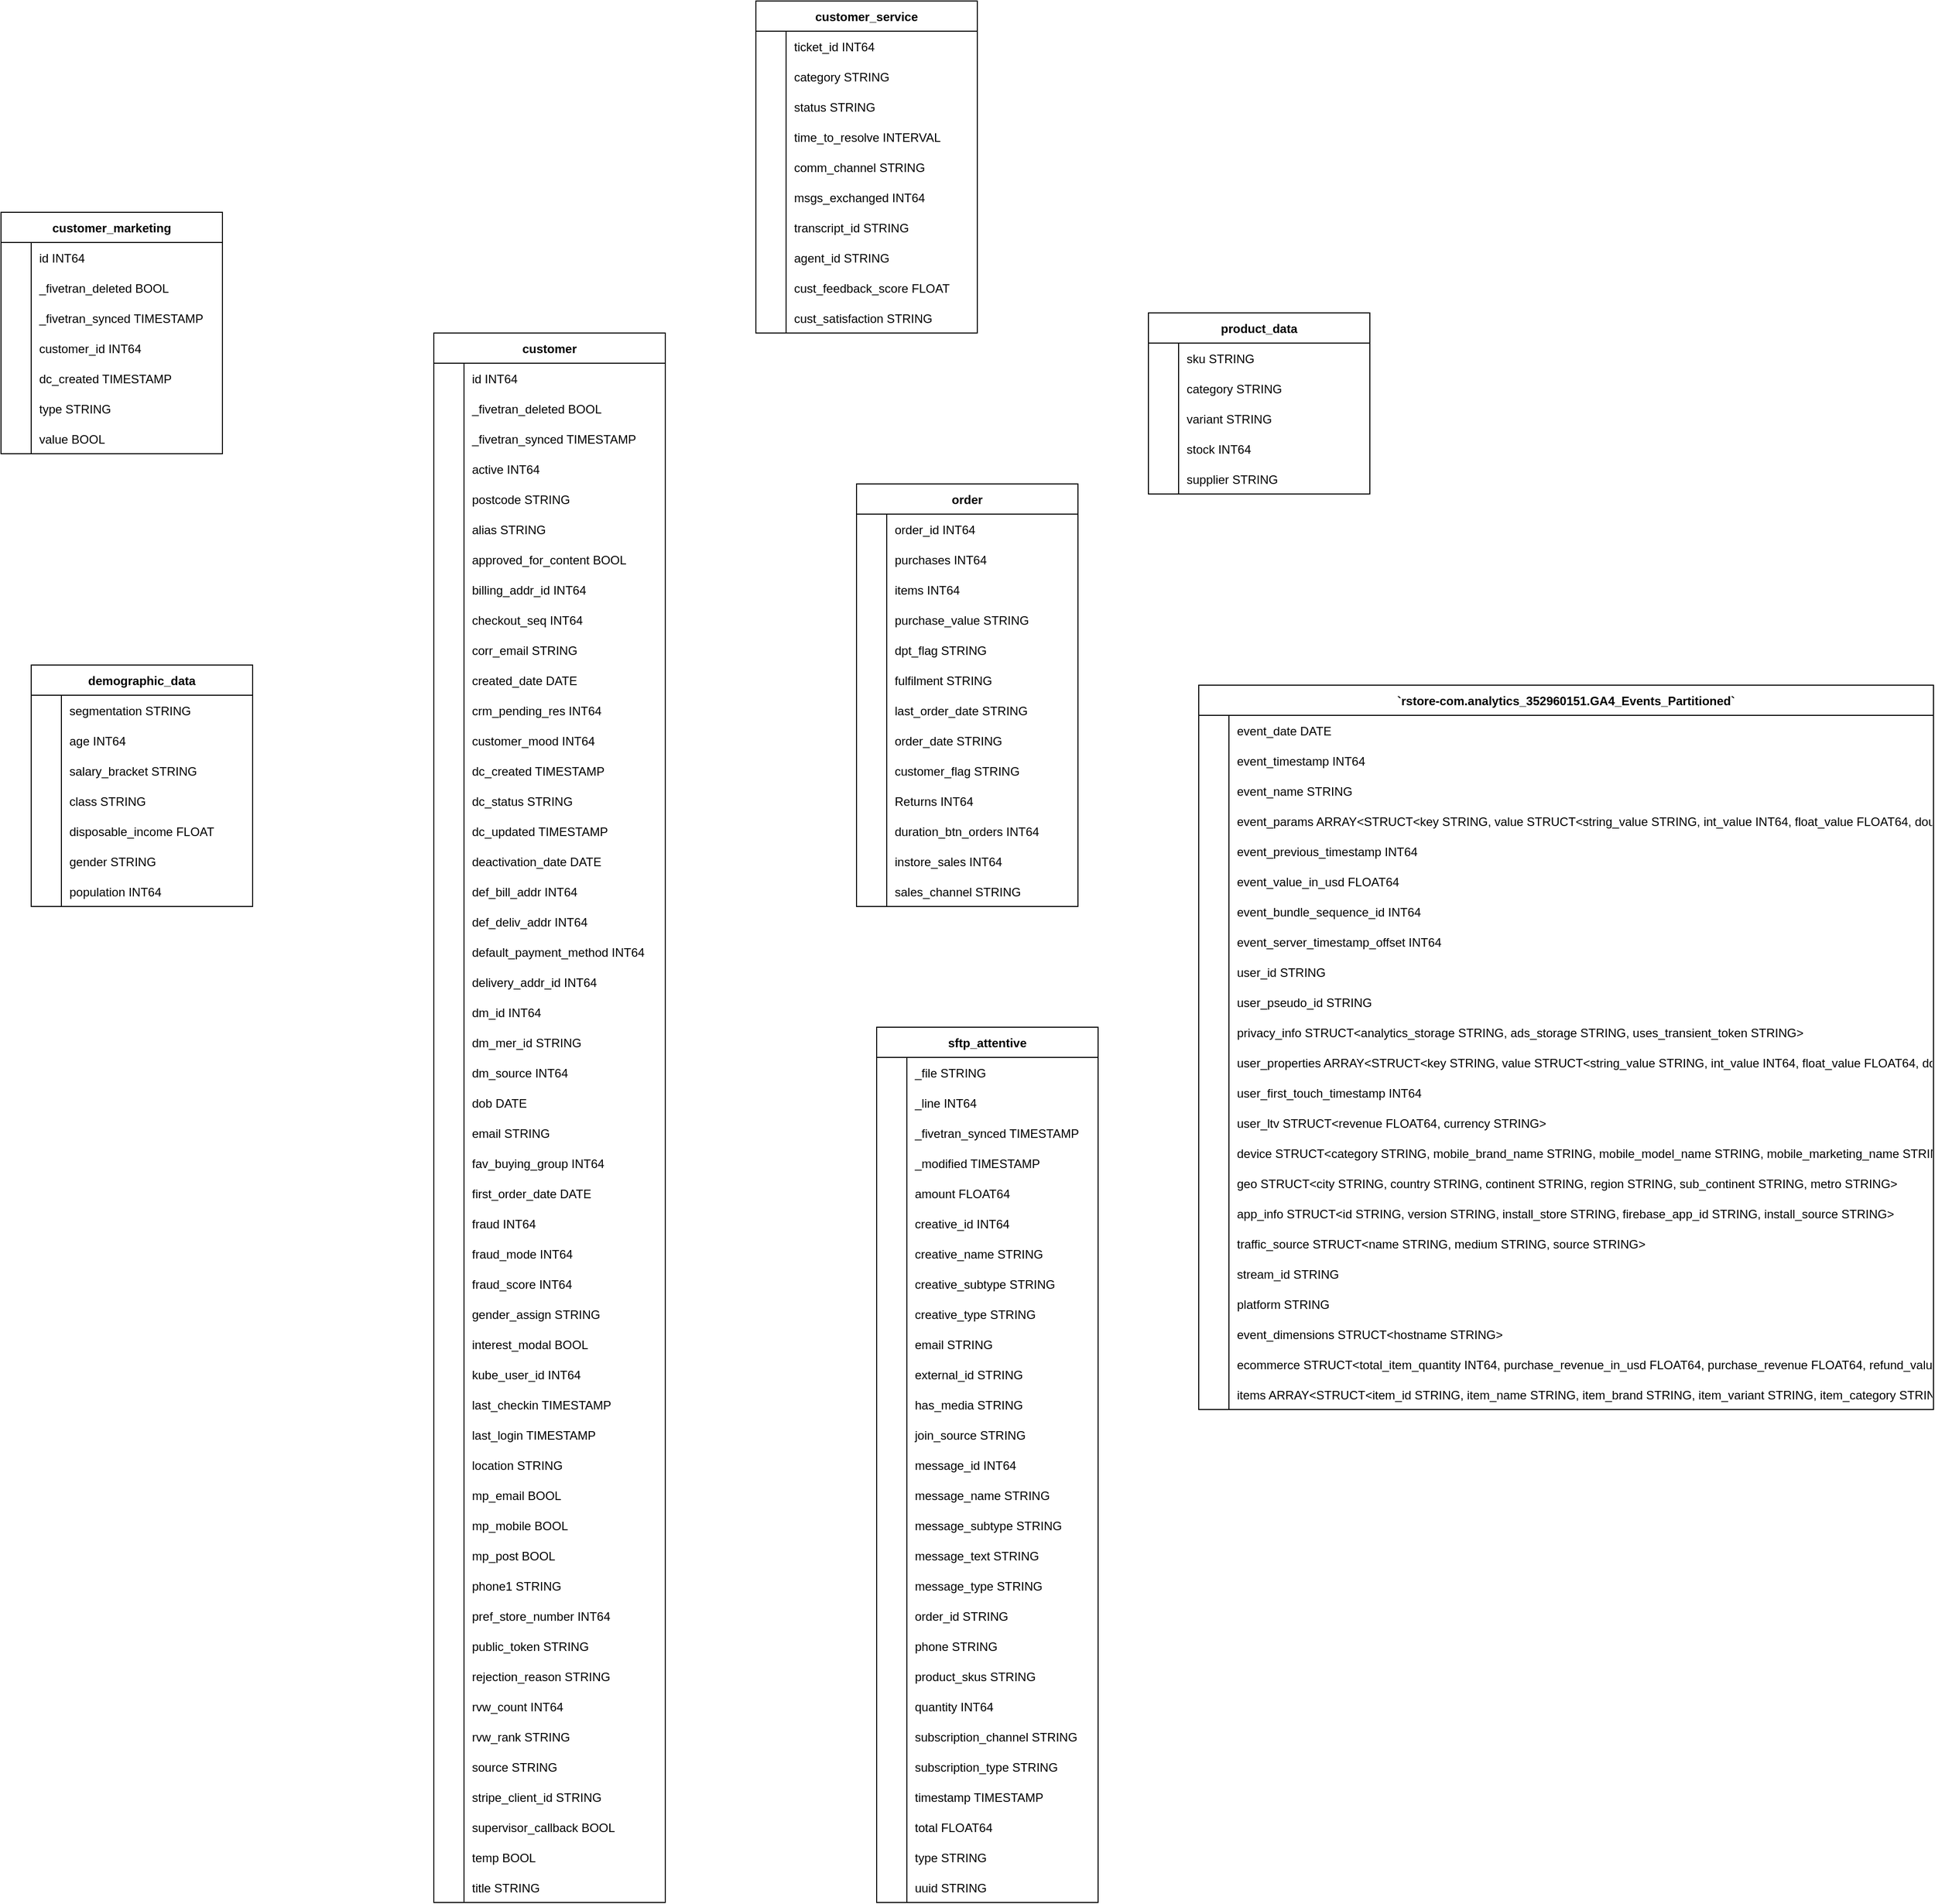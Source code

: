<mxfile version="26.0.10">
  <diagram id="C5RBs43oDa-KdzZeNtuy" name="Page-1">
    <mxGraphModel dx="2150" dy="2097" grid="1" gridSize="10" guides="1" tooltips="1" connect="1" arrows="1" fold="1" page="1" pageScale="1" pageWidth="827" pageHeight="1169" math="0" shadow="0">
      <root>
        <mxCell id="WIyWlLk6GJQsqaUBKTNV-0" />
        <mxCell id="WIyWlLk6GJQsqaUBKTNV-1" parent="WIyWlLk6GJQsqaUBKTNV-0" />
        <mxCell id="D5JMzwpB3oT6w8u2qkfu-204" value="sftp_attentive" style="shape=table;startSize=30;container=1;collapsible=1;childLayout=tableLayout;fixedRows=1;rowLines=0;fontStyle=1;align=center;resizeLast=1;" parent="WIyWlLk6GJQsqaUBKTNV-1" vertex="1">
          <mxGeometry x="940" y="410" width="220" height="870" as="geometry" />
        </mxCell>
        <mxCell id="D5JMzwpB3oT6w8u2qkfu-205" value="" style="shape=tableRow;horizontal=0;startSize=0;swimlaneHead=0;swimlaneBody=0;fillColor=none;collapsible=0;dropTarget=0;points=[[0,0.5],[1,0.5]];portConstraint=eastwest;strokeColor=inherit;top=0;left=0;right=0;bottom=0;" parent="D5JMzwpB3oT6w8u2qkfu-204" vertex="1">
          <mxGeometry y="30" width="220" height="30" as="geometry" />
        </mxCell>
        <mxCell id="D5JMzwpB3oT6w8u2qkfu-206" value="" style="shape=partialRectangle;overflow=hidden;connectable=0;fillColor=none;strokeColor=inherit;top=0;left=0;bottom=0;right=0;" parent="D5JMzwpB3oT6w8u2qkfu-205" vertex="1">
          <mxGeometry width="30" height="30" as="geometry">
            <mxRectangle width="30" height="30" as="alternateBounds" />
          </mxGeometry>
        </mxCell>
        <mxCell id="D5JMzwpB3oT6w8u2qkfu-207" value="_file STRING" style="shape=partialRectangle;overflow=hidden;connectable=0;fillColor=none;align=left;strokeColor=inherit;top=0;left=0;bottom=0;right=0;spacingLeft=6;" parent="D5JMzwpB3oT6w8u2qkfu-205" vertex="1">
          <mxGeometry x="30" width="190" height="30" as="geometry">
            <mxRectangle width="190" height="30" as="alternateBounds" />
          </mxGeometry>
        </mxCell>
        <mxCell id="D5JMzwpB3oT6w8u2qkfu-208" value="" style="shape=tableRow;horizontal=0;startSize=0;swimlaneHead=0;swimlaneBody=0;fillColor=none;collapsible=0;dropTarget=0;points=[[0,0.5],[1,0.5]];portConstraint=eastwest;strokeColor=inherit;top=0;left=0;right=0;bottom=0;" parent="D5JMzwpB3oT6w8u2qkfu-204" vertex="1">
          <mxGeometry y="60" width="220" height="30" as="geometry" />
        </mxCell>
        <mxCell id="D5JMzwpB3oT6w8u2qkfu-209" value="" style="shape=partialRectangle;overflow=hidden;connectable=0;fillColor=none;strokeColor=inherit;top=0;left=0;bottom=0;right=0;" parent="D5JMzwpB3oT6w8u2qkfu-208" vertex="1">
          <mxGeometry width="30" height="30" as="geometry">
            <mxRectangle width="30" height="30" as="alternateBounds" />
          </mxGeometry>
        </mxCell>
        <mxCell id="D5JMzwpB3oT6w8u2qkfu-210" value="_line INT64" style="shape=partialRectangle;overflow=hidden;connectable=0;fillColor=none;align=left;strokeColor=inherit;top=0;left=0;bottom=0;right=0;spacingLeft=6;" parent="D5JMzwpB3oT6w8u2qkfu-208" vertex="1">
          <mxGeometry x="30" width="190" height="30" as="geometry">
            <mxRectangle width="190" height="30" as="alternateBounds" />
          </mxGeometry>
        </mxCell>
        <mxCell id="D5JMzwpB3oT6w8u2qkfu-211" value="" style="shape=tableRow;horizontal=0;startSize=0;swimlaneHead=0;swimlaneBody=0;fillColor=none;collapsible=0;dropTarget=0;points=[[0,0.5],[1,0.5]];portConstraint=eastwest;strokeColor=inherit;top=0;left=0;right=0;bottom=0;" parent="D5JMzwpB3oT6w8u2qkfu-204" vertex="1">
          <mxGeometry y="90" width="220" height="30" as="geometry" />
        </mxCell>
        <mxCell id="D5JMzwpB3oT6w8u2qkfu-212" value="" style="shape=partialRectangle;overflow=hidden;connectable=0;fillColor=none;strokeColor=inherit;top=0;left=0;bottom=0;right=0;" parent="D5JMzwpB3oT6w8u2qkfu-211" vertex="1">
          <mxGeometry width="30" height="30" as="geometry">
            <mxRectangle width="30" height="30" as="alternateBounds" />
          </mxGeometry>
        </mxCell>
        <mxCell id="D5JMzwpB3oT6w8u2qkfu-213" value="_fivetran_synced TIMESTAMP" style="shape=partialRectangle;overflow=hidden;connectable=0;fillColor=none;align=left;strokeColor=inherit;top=0;left=0;bottom=0;right=0;spacingLeft=6;" parent="D5JMzwpB3oT6w8u2qkfu-211" vertex="1">
          <mxGeometry x="30" width="190" height="30" as="geometry">
            <mxRectangle width="190" height="30" as="alternateBounds" />
          </mxGeometry>
        </mxCell>
        <mxCell id="D5JMzwpB3oT6w8u2qkfu-214" value="" style="shape=tableRow;horizontal=0;startSize=0;swimlaneHead=0;swimlaneBody=0;fillColor=none;collapsible=0;dropTarget=0;points=[[0,0.5],[1,0.5]];portConstraint=eastwest;strokeColor=inherit;top=0;left=0;right=0;bottom=0;" parent="D5JMzwpB3oT6w8u2qkfu-204" vertex="1">
          <mxGeometry y="120" width="220" height="30" as="geometry" />
        </mxCell>
        <mxCell id="D5JMzwpB3oT6w8u2qkfu-215" value="" style="shape=partialRectangle;overflow=hidden;connectable=0;fillColor=none;strokeColor=inherit;top=0;left=0;bottom=0;right=0;" parent="D5JMzwpB3oT6w8u2qkfu-214" vertex="1">
          <mxGeometry width="30" height="30" as="geometry">
            <mxRectangle width="30" height="30" as="alternateBounds" />
          </mxGeometry>
        </mxCell>
        <mxCell id="D5JMzwpB3oT6w8u2qkfu-216" value="_modified TIMESTAMP" style="shape=partialRectangle;overflow=hidden;connectable=0;fillColor=none;align=left;strokeColor=inherit;top=0;left=0;bottom=0;right=0;spacingLeft=6;" parent="D5JMzwpB3oT6w8u2qkfu-214" vertex="1">
          <mxGeometry x="30" width="190" height="30" as="geometry">
            <mxRectangle width="190" height="30" as="alternateBounds" />
          </mxGeometry>
        </mxCell>
        <mxCell id="D5JMzwpB3oT6w8u2qkfu-217" value="" style="shape=tableRow;horizontal=0;startSize=0;swimlaneHead=0;swimlaneBody=0;fillColor=none;collapsible=0;dropTarget=0;points=[[0,0.5],[1,0.5]];portConstraint=eastwest;strokeColor=inherit;top=0;left=0;right=0;bottom=0;" parent="D5JMzwpB3oT6w8u2qkfu-204" vertex="1">
          <mxGeometry y="150" width="220" height="30" as="geometry" />
        </mxCell>
        <mxCell id="D5JMzwpB3oT6w8u2qkfu-218" value="" style="shape=partialRectangle;overflow=hidden;connectable=0;fillColor=none;strokeColor=inherit;top=0;left=0;bottom=0;right=0;" parent="D5JMzwpB3oT6w8u2qkfu-217" vertex="1">
          <mxGeometry width="30" height="30" as="geometry">
            <mxRectangle width="30" height="30" as="alternateBounds" />
          </mxGeometry>
        </mxCell>
        <mxCell id="D5JMzwpB3oT6w8u2qkfu-219" value="amount FLOAT64" style="shape=partialRectangle;overflow=hidden;connectable=0;fillColor=none;align=left;strokeColor=inherit;top=0;left=0;bottom=0;right=0;spacingLeft=6;" parent="D5JMzwpB3oT6w8u2qkfu-217" vertex="1">
          <mxGeometry x="30" width="190" height="30" as="geometry">
            <mxRectangle width="190" height="30" as="alternateBounds" />
          </mxGeometry>
        </mxCell>
        <mxCell id="D5JMzwpB3oT6w8u2qkfu-220" value="" style="shape=tableRow;horizontal=0;startSize=0;swimlaneHead=0;swimlaneBody=0;fillColor=none;collapsible=0;dropTarget=0;points=[[0,0.5],[1,0.5]];portConstraint=eastwest;strokeColor=inherit;top=0;left=0;right=0;bottom=0;" parent="D5JMzwpB3oT6w8u2qkfu-204" vertex="1">
          <mxGeometry y="180" width="220" height="30" as="geometry" />
        </mxCell>
        <mxCell id="D5JMzwpB3oT6w8u2qkfu-221" value="" style="shape=partialRectangle;overflow=hidden;connectable=0;fillColor=none;strokeColor=inherit;top=0;left=0;bottom=0;right=0;" parent="D5JMzwpB3oT6w8u2qkfu-220" vertex="1">
          <mxGeometry width="30" height="30" as="geometry">
            <mxRectangle width="30" height="30" as="alternateBounds" />
          </mxGeometry>
        </mxCell>
        <mxCell id="D5JMzwpB3oT6w8u2qkfu-222" value="creative_id INT64" style="shape=partialRectangle;overflow=hidden;connectable=0;fillColor=none;align=left;strokeColor=inherit;top=0;left=0;bottom=0;right=0;spacingLeft=6;" parent="D5JMzwpB3oT6w8u2qkfu-220" vertex="1">
          <mxGeometry x="30" width="190" height="30" as="geometry">
            <mxRectangle width="190" height="30" as="alternateBounds" />
          </mxGeometry>
        </mxCell>
        <mxCell id="D5JMzwpB3oT6w8u2qkfu-223" value="" style="shape=tableRow;horizontal=0;startSize=0;swimlaneHead=0;swimlaneBody=0;fillColor=none;collapsible=0;dropTarget=0;points=[[0,0.5],[1,0.5]];portConstraint=eastwest;strokeColor=inherit;top=0;left=0;right=0;bottom=0;" parent="D5JMzwpB3oT6w8u2qkfu-204" vertex="1">
          <mxGeometry y="210" width="220" height="30" as="geometry" />
        </mxCell>
        <mxCell id="D5JMzwpB3oT6w8u2qkfu-224" value="" style="shape=partialRectangle;overflow=hidden;connectable=0;fillColor=none;strokeColor=inherit;top=0;left=0;bottom=0;right=0;" parent="D5JMzwpB3oT6w8u2qkfu-223" vertex="1">
          <mxGeometry width="30" height="30" as="geometry">
            <mxRectangle width="30" height="30" as="alternateBounds" />
          </mxGeometry>
        </mxCell>
        <mxCell id="D5JMzwpB3oT6w8u2qkfu-225" value="creative_name STRING" style="shape=partialRectangle;overflow=hidden;connectable=0;fillColor=none;align=left;strokeColor=inherit;top=0;left=0;bottom=0;right=0;spacingLeft=6;" parent="D5JMzwpB3oT6w8u2qkfu-223" vertex="1">
          <mxGeometry x="30" width="190" height="30" as="geometry">
            <mxRectangle width="190" height="30" as="alternateBounds" />
          </mxGeometry>
        </mxCell>
        <mxCell id="D5JMzwpB3oT6w8u2qkfu-226" value="" style="shape=tableRow;horizontal=0;startSize=0;swimlaneHead=0;swimlaneBody=0;fillColor=none;collapsible=0;dropTarget=0;points=[[0,0.5],[1,0.5]];portConstraint=eastwest;strokeColor=inherit;top=0;left=0;right=0;bottom=0;" parent="D5JMzwpB3oT6w8u2qkfu-204" vertex="1">
          <mxGeometry y="240" width="220" height="30" as="geometry" />
        </mxCell>
        <mxCell id="D5JMzwpB3oT6w8u2qkfu-227" value="" style="shape=partialRectangle;overflow=hidden;connectable=0;fillColor=none;strokeColor=inherit;top=0;left=0;bottom=0;right=0;" parent="D5JMzwpB3oT6w8u2qkfu-226" vertex="1">
          <mxGeometry width="30" height="30" as="geometry">
            <mxRectangle width="30" height="30" as="alternateBounds" />
          </mxGeometry>
        </mxCell>
        <mxCell id="D5JMzwpB3oT6w8u2qkfu-228" value="creative_subtype STRING" style="shape=partialRectangle;overflow=hidden;connectable=0;fillColor=none;align=left;strokeColor=inherit;top=0;left=0;bottom=0;right=0;spacingLeft=6;" parent="D5JMzwpB3oT6w8u2qkfu-226" vertex="1">
          <mxGeometry x="30" width="190" height="30" as="geometry">
            <mxRectangle width="190" height="30" as="alternateBounds" />
          </mxGeometry>
        </mxCell>
        <mxCell id="D5JMzwpB3oT6w8u2qkfu-229" value="" style="shape=tableRow;horizontal=0;startSize=0;swimlaneHead=0;swimlaneBody=0;fillColor=none;collapsible=0;dropTarget=0;points=[[0,0.5],[1,0.5]];portConstraint=eastwest;strokeColor=inherit;top=0;left=0;right=0;bottom=0;" parent="D5JMzwpB3oT6w8u2qkfu-204" vertex="1">
          <mxGeometry y="270" width="220" height="30" as="geometry" />
        </mxCell>
        <mxCell id="D5JMzwpB3oT6w8u2qkfu-230" value="" style="shape=partialRectangle;overflow=hidden;connectable=0;fillColor=none;strokeColor=inherit;top=0;left=0;bottom=0;right=0;" parent="D5JMzwpB3oT6w8u2qkfu-229" vertex="1">
          <mxGeometry width="30" height="30" as="geometry">
            <mxRectangle width="30" height="30" as="alternateBounds" />
          </mxGeometry>
        </mxCell>
        <mxCell id="D5JMzwpB3oT6w8u2qkfu-231" value="creative_type STRING" style="shape=partialRectangle;overflow=hidden;connectable=0;fillColor=none;align=left;strokeColor=inherit;top=0;left=0;bottom=0;right=0;spacingLeft=6;" parent="D5JMzwpB3oT6w8u2qkfu-229" vertex="1">
          <mxGeometry x="30" width="190" height="30" as="geometry">
            <mxRectangle width="190" height="30" as="alternateBounds" />
          </mxGeometry>
        </mxCell>
        <mxCell id="D5JMzwpB3oT6w8u2qkfu-232" value="" style="shape=tableRow;horizontal=0;startSize=0;swimlaneHead=0;swimlaneBody=0;fillColor=none;collapsible=0;dropTarget=0;points=[[0,0.5],[1,0.5]];portConstraint=eastwest;strokeColor=inherit;top=0;left=0;right=0;bottom=0;" parent="D5JMzwpB3oT6w8u2qkfu-204" vertex="1">
          <mxGeometry y="300" width="220" height="30" as="geometry" />
        </mxCell>
        <mxCell id="D5JMzwpB3oT6w8u2qkfu-233" value="" style="shape=partialRectangle;overflow=hidden;connectable=0;fillColor=none;strokeColor=inherit;top=0;left=0;bottom=0;right=0;" parent="D5JMzwpB3oT6w8u2qkfu-232" vertex="1">
          <mxGeometry width="30" height="30" as="geometry">
            <mxRectangle width="30" height="30" as="alternateBounds" />
          </mxGeometry>
        </mxCell>
        <mxCell id="D5JMzwpB3oT6w8u2qkfu-234" value="email STRING" style="shape=partialRectangle;overflow=hidden;connectable=0;fillColor=none;align=left;strokeColor=inherit;top=0;left=0;bottom=0;right=0;spacingLeft=6;" parent="D5JMzwpB3oT6w8u2qkfu-232" vertex="1">
          <mxGeometry x="30" width="190" height="30" as="geometry">
            <mxRectangle width="190" height="30" as="alternateBounds" />
          </mxGeometry>
        </mxCell>
        <mxCell id="D5JMzwpB3oT6w8u2qkfu-235" value="" style="shape=tableRow;horizontal=0;startSize=0;swimlaneHead=0;swimlaneBody=0;fillColor=none;collapsible=0;dropTarget=0;points=[[0,0.5],[1,0.5]];portConstraint=eastwest;strokeColor=inherit;top=0;left=0;right=0;bottom=0;" parent="D5JMzwpB3oT6w8u2qkfu-204" vertex="1">
          <mxGeometry y="330" width="220" height="30" as="geometry" />
        </mxCell>
        <mxCell id="D5JMzwpB3oT6w8u2qkfu-236" value="" style="shape=partialRectangle;overflow=hidden;connectable=0;fillColor=none;strokeColor=inherit;top=0;left=0;bottom=0;right=0;" parent="D5JMzwpB3oT6w8u2qkfu-235" vertex="1">
          <mxGeometry width="30" height="30" as="geometry">
            <mxRectangle width="30" height="30" as="alternateBounds" />
          </mxGeometry>
        </mxCell>
        <mxCell id="D5JMzwpB3oT6w8u2qkfu-237" value="external_id STRING" style="shape=partialRectangle;overflow=hidden;connectable=0;fillColor=none;align=left;strokeColor=inherit;top=0;left=0;bottom=0;right=0;spacingLeft=6;" parent="D5JMzwpB3oT6w8u2qkfu-235" vertex="1">
          <mxGeometry x="30" width="190" height="30" as="geometry">
            <mxRectangle width="190" height="30" as="alternateBounds" />
          </mxGeometry>
        </mxCell>
        <mxCell id="D5JMzwpB3oT6w8u2qkfu-238" value="" style="shape=tableRow;horizontal=0;startSize=0;swimlaneHead=0;swimlaneBody=0;fillColor=none;collapsible=0;dropTarget=0;points=[[0,0.5],[1,0.5]];portConstraint=eastwest;strokeColor=inherit;top=0;left=0;right=0;bottom=0;" parent="D5JMzwpB3oT6w8u2qkfu-204" vertex="1">
          <mxGeometry y="360" width="220" height="30" as="geometry" />
        </mxCell>
        <mxCell id="D5JMzwpB3oT6w8u2qkfu-239" value="" style="shape=partialRectangle;overflow=hidden;connectable=0;fillColor=none;strokeColor=inherit;top=0;left=0;bottom=0;right=0;" parent="D5JMzwpB3oT6w8u2qkfu-238" vertex="1">
          <mxGeometry width="30" height="30" as="geometry">
            <mxRectangle width="30" height="30" as="alternateBounds" />
          </mxGeometry>
        </mxCell>
        <mxCell id="D5JMzwpB3oT6w8u2qkfu-240" value="has_media STRING" style="shape=partialRectangle;overflow=hidden;connectable=0;fillColor=none;align=left;strokeColor=inherit;top=0;left=0;bottom=0;right=0;spacingLeft=6;" parent="D5JMzwpB3oT6w8u2qkfu-238" vertex="1">
          <mxGeometry x="30" width="190" height="30" as="geometry">
            <mxRectangle width="190" height="30" as="alternateBounds" />
          </mxGeometry>
        </mxCell>
        <mxCell id="D5JMzwpB3oT6w8u2qkfu-241" value="" style="shape=tableRow;horizontal=0;startSize=0;swimlaneHead=0;swimlaneBody=0;fillColor=none;collapsible=0;dropTarget=0;points=[[0,0.5],[1,0.5]];portConstraint=eastwest;strokeColor=inherit;top=0;left=0;right=0;bottom=0;" parent="D5JMzwpB3oT6w8u2qkfu-204" vertex="1">
          <mxGeometry y="390" width="220" height="30" as="geometry" />
        </mxCell>
        <mxCell id="D5JMzwpB3oT6w8u2qkfu-242" value="" style="shape=partialRectangle;overflow=hidden;connectable=0;fillColor=none;strokeColor=inherit;top=0;left=0;bottom=0;right=0;" parent="D5JMzwpB3oT6w8u2qkfu-241" vertex="1">
          <mxGeometry width="30" height="30" as="geometry">
            <mxRectangle width="30" height="30" as="alternateBounds" />
          </mxGeometry>
        </mxCell>
        <mxCell id="D5JMzwpB3oT6w8u2qkfu-243" value="join_source STRING" style="shape=partialRectangle;overflow=hidden;connectable=0;fillColor=none;align=left;strokeColor=inherit;top=0;left=0;bottom=0;right=0;spacingLeft=6;" parent="D5JMzwpB3oT6w8u2qkfu-241" vertex="1">
          <mxGeometry x="30" width="190" height="30" as="geometry">
            <mxRectangle width="190" height="30" as="alternateBounds" />
          </mxGeometry>
        </mxCell>
        <mxCell id="D5JMzwpB3oT6w8u2qkfu-244" value="" style="shape=tableRow;horizontal=0;startSize=0;swimlaneHead=0;swimlaneBody=0;fillColor=none;collapsible=0;dropTarget=0;points=[[0,0.5],[1,0.5]];portConstraint=eastwest;strokeColor=inherit;top=0;left=0;right=0;bottom=0;" parent="D5JMzwpB3oT6w8u2qkfu-204" vertex="1">
          <mxGeometry y="420" width="220" height="30" as="geometry" />
        </mxCell>
        <mxCell id="D5JMzwpB3oT6w8u2qkfu-245" value="" style="shape=partialRectangle;overflow=hidden;connectable=0;fillColor=none;strokeColor=inherit;top=0;left=0;bottom=0;right=0;" parent="D5JMzwpB3oT6w8u2qkfu-244" vertex="1">
          <mxGeometry width="30" height="30" as="geometry">
            <mxRectangle width="30" height="30" as="alternateBounds" />
          </mxGeometry>
        </mxCell>
        <mxCell id="D5JMzwpB3oT6w8u2qkfu-246" value="message_id INT64" style="shape=partialRectangle;overflow=hidden;connectable=0;fillColor=none;align=left;strokeColor=inherit;top=0;left=0;bottom=0;right=0;spacingLeft=6;" parent="D5JMzwpB3oT6w8u2qkfu-244" vertex="1">
          <mxGeometry x="30" width="190" height="30" as="geometry">
            <mxRectangle width="190" height="30" as="alternateBounds" />
          </mxGeometry>
        </mxCell>
        <mxCell id="D5JMzwpB3oT6w8u2qkfu-247" value="" style="shape=tableRow;horizontal=0;startSize=0;swimlaneHead=0;swimlaneBody=0;fillColor=none;collapsible=0;dropTarget=0;points=[[0,0.5],[1,0.5]];portConstraint=eastwest;strokeColor=inherit;top=0;left=0;right=0;bottom=0;" parent="D5JMzwpB3oT6w8u2qkfu-204" vertex="1">
          <mxGeometry y="450" width="220" height="30" as="geometry" />
        </mxCell>
        <mxCell id="D5JMzwpB3oT6w8u2qkfu-248" value="" style="shape=partialRectangle;overflow=hidden;connectable=0;fillColor=none;strokeColor=inherit;top=0;left=0;bottom=0;right=0;" parent="D5JMzwpB3oT6w8u2qkfu-247" vertex="1">
          <mxGeometry width="30" height="30" as="geometry">
            <mxRectangle width="30" height="30" as="alternateBounds" />
          </mxGeometry>
        </mxCell>
        <mxCell id="D5JMzwpB3oT6w8u2qkfu-249" value="message_name STRING" style="shape=partialRectangle;overflow=hidden;connectable=0;fillColor=none;align=left;strokeColor=inherit;top=0;left=0;bottom=0;right=0;spacingLeft=6;" parent="D5JMzwpB3oT6w8u2qkfu-247" vertex="1">
          <mxGeometry x="30" width="190" height="30" as="geometry">
            <mxRectangle width="190" height="30" as="alternateBounds" />
          </mxGeometry>
        </mxCell>
        <mxCell id="D5JMzwpB3oT6w8u2qkfu-250" value="" style="shape=tableRow;horizontal=0;startSize=0;swimlaneHead=0;swimlaneBody=0;fillColor=none;collapsible=0;dropTarget=0;points=[[0,0.5],[1,0.5]];portConstraint=eastwest;strokeColor=inherit;top=0;left=0;right=0;bottom=0;" parent="D5JMzwpB3oT6w8u2qkfu-204" vertex="1">
          <mxGeometry y="480" width="220" height="30" as="geometry" />
        </mxCell>
        <mxCell id="D5JMzwpB3oT6w8u2qkfu-251" value="" style="shape=partialRectangle;overflow=hidden;connectable=0;fillColor=none;strokeColor=inherit;top=0;left=0;bottom=0;right=0;" parent="D5JMzwpB3oT6w8u2qkfu-250" vertex="1">
          <mxGeometry width="30" height="30" as="geometry">
            <mxRectangle width="30" height="30" as="alternateBounds" />
          </mxGeometry>
        </mxCell>
        <mxCell id="D5JMzwpB3oT6w8u2qkfu-252" value="message_subtype STRING" style="shape=partialRectangle;overflow=hidden;connectable=0;fillColor=none;align=left;strokeColor=inherit;top=0;left=0;bottom=0;right=0;spacingLeft=6;" parent="D5JMzwpB3oT6w8u2qkfu-250" vertex="1">
          <mxGeometry x="30" width="190" height="30" as="geometry">
            <mxRectangle width="190" height="30" as="alternateBounds" />
          </mxGeometry>
        </mxCell>
        <mxCell id="D5JMzwpB3oT6w8u2qkfu-253" value="" style="shape=tableRow;horizontal=0;startSize=0;swimlaneHead=0;swimlaneBody=0;fillColor=none;collapsible=0;dropTarget=0;points=[[0,0.5],[1,0.5]];portConstraint=eastwest;strokeColor=inherit;top=0;left=0;right=0;bottom=0;" parent="D5JMzwpB3oT6w8u2qkfu-204" vertex="1">
          <mxGeometry y="510" width="220" height="30" as="geometry" />
        </mxCell>
        <mxCell id="D5JMzwpB3oT6w8u2qkfu-254" value="" style="shape=partialRectangle;overflow=hidden;connectable=0;fillColor=none;strokeColor=inherit;top=0;left=0;bottom=0;right=0;" parent="D5JMzwpB3oT6w8u2qkfu-253" vertex="1">
          <mxGeometry width="30" height="30" as="geometry">
            <mxRectangle width="30" height="30" as="alternateBounds" />
          </mxGeometry>
        </mxCell>
        <mxCell id="D5JMzwpB3oT6w8u2qkfu-255" value="message_text STRING" style="shape=partialRectangle;overflow=hidden;connectable=0;fillColor=none;align=left;strokeColor=inherit;top=0;left=0;bottom=0;right=0;spacingLeft=6;" parent="D5JMzwpB3oT6w8u2qkfu-253" vertex="1">
          <mxGeometry x="30" width="190" height="30" as="geometry">
            <mxRectangle width="190" height="30" as="alternateBounds" />
          </mxGeometry>
        </mxCell>
        <mxCell id="D5JMzwpB3oT6w8u2qkfu-256" value="" style="shape=tableRow;horizontal=0;startSize=0;swimlaneHead=0;swimlaneBody=0;fillColor=none;collapsible=0;dropTarget=0;points=[[0,0.5],[1,0.5]];portConstraint=eastwest;strokeColor=inherit;top=0;left=0;right=0;bottom=0;" parent="D5JMzwpB3oT6w8u2qkfu-204" vertex="1">
          <mxGeometry y="540" width="220" height="30" as="geometry" />
        </mxCell>
        <mxCell id="D5JMzwpB3oT6w8u2qkfu-257" value="" style="shape=partialRectangle;overflow=hidden;connectable=0;fillColor=none;strokeColor=inherit;top=0;left=0;bottom=0;right=0;" parent="D5JMzwpB3oT6w8u2qkfu-256" vertex="1">
          <mxGeometry width="30" height="30" as="geometry">
            <mxRectangle width="30" height="30" as="alternateBounds" />
          </mxGeometry>
        </mxCell>
        <mxCell id="D5JMzwpB3oT6w8u2qkfu-258" value="message_type STRING" style="shape=partialRectangle;overflow=hidden;connectable=0;fillColor=none;align=left;strokeColor=inherit;top=0;left=0;bottom=0;right=0;spacingLeft=6;" parent="D5JMzwpB3oT6w8u2qkfu-256" vertex="1">
          <mxGeometry x="30" width="190" height="30" as="geometry">
            <mxRectangle width="190" height="30" as="alternateBounds" />
          </mxGeometry>
        </mxCell>
        <mxCell id="D5JMzwpB3oT6w8u2qkfu-259" value="" style="shape=tableRow;horizontal=0;startSize=0;swimlaneHead=0;swimlaneBody=0;fillColor=none;collapsible=0;dropTarget=0;points=[[0,0.5],[1,0.5]];portConstraint=eastwest;strokeColor=inherit;top=0;left=0;right=0;bottom=0;" parent="D5JMzwpB3oT6w8u2qkfu-204" vertex="1">
          <mxGeometry y="570" width="220" height="30" as="geometry" />
        </mxCell>
        <mxCell id="D5JMzwpB3oT6w8u2qkfu-260" value="" style="shape=partialRectangle;overflow=hidden;connectable=0;fillColor=none;strokeColor=inherit;top=0;left=0;bottom=0;right=0;" parent="D5JMzwpB3oT6w8u2qkfu-259" vertex="1">
          <mxGeometry width="30" height="30" as="geometry">
            <mxRectangle width="30" height="30" as="alternateBounds" />
          </mxGeometry>
        </mxCell>
        <mxCell id="D5JMzwpB3oT6w8u2qkfu-261" value="order_id STRING" style="shape=partialRectangle;overflow=hidden;connectable=0;fillColor=none;align=left;strokeColor=inherit;top=0;left=0;bottom=0;right=0;spacingLeft=6;" parent="D5JMzwpB3oT6w8u2qkfu-259" vertex="1">
          <mxGeometry x="30" width="190" height="30" as="geometry">
            <mxRectangle width="190" height="30" as="alternateBounds" />
          </mxGeometry>
        </mxCell>
        <mxCell id="D5JMzwpB3oT6w8u2qkfu-262" value="" style="shape=tableRow;horizontal=0;startSize=0;swimlaneHead=0;swimlaneBody=0;fillColor=none;collapsible=0;dropTarget=0;points=[[0,0.5],[1,0.5]];portConstraint=eastwest;strokeColor=inherit;top=0;left=0;right=0;bottom=0;" parent="D5JMzwpB3oT6w8u2qkfu-204" vertex="1">
          <mxGeometry y="600" width="220" height="30" as="geometry" />
        </mxCell>
        <mxCell id="D5JMzwpB3oT6w8u2qkfu-263" value="" style="shape=partialRectangle;overflow=hidden;connectable=0;fillColor=none;strokeColor=inherit;top=0;left=0;bottom=0;right=0;" parent="D5JMzwpB3oT6w8u2qkfu-262" vertex="1">
          <mxGeometry width="30" height="30" as="geometry">
            <mxRectangle width="30" height="30" as="alternateBounds" />
          </mxGeometry>
        </mxCell>
        <mxCell id="D5JMzwpB3oT6w8u2qkfu-264" value="phone STRING" style="shape=partialRectangle;overflow=hidden;connectable=0;fillColor=none;align=left;strokeColor=inherit;top=0;left=0;bottom=0;right=0;spacingLeft=6;" parent="D5JMzwpB3oT6w8u2qkfu-262" vertex="1">
          <mxGeometry x="30" width="190" height="30" as="geometry">
            <mxRectangle width="190" height="30" as="alternateBounds" />
          </mxGeometry>
        </mxCell>
        <mxCell id="D5JMzwpB3oT6w8u2qkfu-265" value="" style="shape=tableRow;horizontal=0;startSize=0;swimlaneHead=0;swimlaneBody=0;fillColor=none;collapsible=0;dropTarget=0;points=[[0,0.5],[1,0.5]];portConstraint=eastwest;strokeColor=inherit;top=0;left=0;right=0;bottom=0;" parent="D5JMzwpB3oT6w8u2qkfu-204" vertex="1">
          <mxGeometry y="630" width="220" height="30" as="geometry" />
        </mxCell>
        <mxCell id="D5JMzwpB3oT6w8u2qkfu-266" value="" style="shape=partialRectangle;overflow=hidden;connectable=0;fillColor=none;strokeColor=inherit;top=0;left=0;bottom=0;right=0;" parent="D5JMzwpB3oT6w8u2qkfu-265" vertex="1">
          <mxGeometry width="30" height="30" as="geometry">
            <mxRectangle width="30" height="30" as="alternateBounds" />
          </mxGeometry>
        </mxCell>
        <mxCell id="D5JMzwpB3oT6w8u2qkfu-267" value="product_skus STRING" style="shape=partialRectangle;overflow=hidden;connectable=0;fillColor=none;align=left;strokeColor=inherit;top=0;left=0;bottom=0;right=0;spacingLeft=6;" parent="D5JMzwpB3oT6w8u2qkfu-265" vertex="1">
          <mxGeometry x="30" width="190" height="30" as="geometry">
            <mxRectangle width="190" height="30" as="alternateBounds" />
          </mxGeometry>
        </mxCell>
        <mxCell id="D5JMzwpB3oT6w8u2qkfu-268" value="" style="shape=tableRow;horizontal=0;startSize=0;swimlaneHead=0;swimlaneBody=0;fillColor=none;collapsible=0;dropTarget=0;points=[[0,0.5],[1,0.5]];portConstraint=eastwest;strokeColor=inherit;top=0;left=0;right=0;bottom=0;" parent="D5JMzwpB3oT6w8u2qkfu-204" vertex="1">
          <mxGeometry y="660" width="220" height="30" as="geometry" />
        </mxCell>
        <mxCell id="D5JMzwpB3oT6w8u2qkfu-269" value="" style="shape=partialRectangle;overflow=hidden;connectable=0;fillColor=none;strokeColor=inherit;top=0;left=0;bottom=0;right=0;" parent="D5JMzwpB3oT6w8u2qkfu-268" vertex="1">
          <mxGeometry width="30" height="30" as="geometry">
            <mxRectangle width="30" height="30" as="alternateBounds" />
          </mxGeometry>
        </mxCell>
        <mxCell id="D5JMzwpB3oT6w8u2qkfu-270" value="quantity INT64" style="shape=partialRectangle;overflow=hidden;connectable=0;fillColor=none;align=left;strokeColor=inherit;top=0;left=0;bottom=0;right=0;spacingLeft=6;" parent="D5JMzwpB3oT6w8u2qkfu-268" vertex="1">
          <mxGeometry x="30" width="190" height="30" as="geometry">
            <mxRectangle width="190" height="30" as="alternateBounds" />
          </mxGeometry>
        </mxCell>
        <mxCell id="D5JMzwpB3oT6w8u2qkfu-271" value="" style="shape=tableRow;horizontal=0;startSize=0;swimlaneHead=0;swimlaneBody=0;fillColor=none;collapsible=0;dropTarget=0;points=[[0,0.5],[1,0.5]];portConstraint=eastwest;strokeColor=inherit;top=0;left=0;right=0;bottom=0;" parent="D5JMzwpB3oT6w8u2qkfu-204" vertex="1">
          <mxGeometry y="690" width="220" height="30" as="geometry" />
        </mxCell>
        <mxCell id="D5JMzwpB3oT6w8u2qkfu-272" value="" style="shape=partialRectangle;overflow=hidden;connectable=0;fillColor=none;strokeColor=inherit;top=0;left=0;bottom=0;right=0;" parent="D5JMzwpB3oT6w8u2qkfu-271" vertex="1">
          <mxGeometry width="30" height="30" as="geometry">
            <mxRectangle width="30" height="30" as="alternateBounds" />
          </mxGeometry>
        </mxCell>
        <mxCell id="D5JMzwpB3oT6w8u2qkfu-273" value="subscription_channel STRING" style="shape=partialRectangle;overflow=hidden;connectable=0;fillColor=none;align=left;strokeColor=inherit;top=0;left=0;bottom=0;right=0;spacingLeft=6;" parent="D5JMzwpB3oT6w8u2qkfu-271" vertex="1">
          <mxGeometry x="30" width="190" height="30" as="geometry">
            <mxRectangle width="190" height="30" as="alternateBounds" />
          </mxGeometry>
        </mxCell>
        <mxCell id="D5JMzwpB3oT6w8u2qkfu-274" value="" style="shape=tableRow;horizontal=0;startSize=0;swimlaneHead=0;swimlaneBody=0;fillColor=none;collapsible=0;dropTarget=0;points=[[0,0.5],[1,0.5]];portConstraint=eastwest;strokeColor=inherit;top=0;left=0;right=0;bottom=0;" parent="D5JMzwpB3oT6w8u2qkfu-204" vertex="1">
          <mxGeometry y="720" width="220" height="30" as="geometry" />
        </mxCell>
        <mxCell id="D5JMzwpB3oT6w8u2qkfu-275" value="" style="shape=partialRectangle;overflow=hidden;connectable=0;fillColor=none;strokeColor=inherit;top=0;left=0;bottom=0;right=0;" parent="D5JMzwpB3oT6w8u2qkfu-274" vertex="1">
          <mxGeometry width="30" height="30" as="geometry">
            <mxRectangle width="30" height="30" as="alternateBounds" />
          </mxGeometry>
        </mxCell>
        <mxCell id="D5JMzwpB3oT6w8u2qkfu-276" value="subscription_type STRING" style="shape=partialRectangle;overflow=hidden;connectable=0;fillColor=none;align=left;strokeColor=inherit;top=0;left=0;bottom=0;right=0;spacingLeft=6;" parent="D5JMzwpB3oT6w8u2qkfu-274" vertex="1">
          <mxGeometry x="30" width="190" height="30" as="geometry">
            <mxRectangle width="190" height="30" as="alternateBounds" />
          </mxGeometry>
        </mxCell>
        <mxCell id="D5JMzwpB3oT6w8u2qkfu-277" value="" style="shape=tableRow;horizontal=0;startSize=0;swimlaneHead=0;swimlaneBody=0;fillColor=none;collapsible=0;dropTarget=0;points=[[0,0.5],[1,0.5]];portConstraint=eastwest;strokeColor=inherit;top=0;left=0;right=0;bottom=0;" parent="D5JMzwpB3oT6w8u2qkfu-204" vertex="1">
          <mxGeometry y="750" width="220" height="30" as="geometry" />
        </mxCell>
        <mxCell id="D5JMzwpB3oT6w8u2qkfu-278" value="" style="shape=partialRectangle;overflow=hidden;connectable=0;fillColor=none;strokeColor=inherit;top=0;left=0;bottom=0;right=0;" parent="D5JMzwpB3oT6w8u2qkfu-277" vertex="1">
          <mxGeometry width="30" height="30" as="geometry">
            <mxRectangle width="30" height="30" as="alternateBounds" />
          </mxGeometry>
        </mxCell>
        <mxCell id="D5JMzwpB3oT6w8u2qkfu-279" value="timestamp TIMESTAMP" style="shape=partialRectangle;overflow=hidden;connectable=0;fillColor=none;align=left;strokeColor=inherit;top=0;left=0;bottom=0;right=0;spacingLeft=6;" parent="D5JMzwpB3oT6w8u2qkfu-277" vertex="1">
          <mxGeometry x="30" width="190" height="30" as="geometry">
            <mxRectangle width="190" height="30" as="alternateBounds" />
          </mxGeometry>
        </mxCell>
        <mxCell id="D5JMzwpB3oT6w8u2qkfu-280" value="" style="shape=tableRow;horizontal=0;startSize=0;swimlaneHead=0;swimlaneBody=0;fillColor=none;collapsible=0;dropTarget=0;points=[[0,0.5],[1,0.5]];portConstraint=eastwest;strokeColor=inherit;top=0;left=0;right=0;bottom=0;" parent="D5JMzwpB3oT6w8u2qkfu-204" vertex="1">
          <mxGeometry y="780" width="220" height="30" as="geometry" />
        </mxCell>
        <mxCell id="D5JMzwpB3oT6w8u2qkfu-281" value="" style="shape=partialRectangle;overflow=hidden;connectable=0;fillColor=none;strokeColor=inherit;top=0;left=0;bottom=0;right=0;" parent="D5JMzwpB3oT6w8u2qkfu-280" vertex="1">
          <mxGeometry width="30" height="30" as="geometry">
            <mxRectangle width="30" height="30" as="alternateBounds" />
          </mxGeometry>
        </mxCell>
        <mxCell id="D5JMzwpB3oT6w8u2qkfu-282" value="total FLOAT64" style="shape=partialRectangle;overflow=hidden;connectable=0;fillColor=none;align=left;strokeColor=inherit;top=0;left=0;bottom=0;right=0;spacingLeft=6;" parent="D5JMzwpB3oT6w8u2qkfu-280" vertex="1">
          <mxGeometry x="30" width="190" height="30" as="geometry">
            <mxRectangle width="190" height="30" as="alternateBounds" />
          </mxGeometry>
        </mxCell>
        <mxCell id="D5JMzwpB3oT6w8u2qkfu-283" value="" style="shape=tableRow;horizontal=0;startSize=0;swimlaneHead=0;swimlaneBody=0;fillColor=none;collapsible=0;dropTarget=0;points=[[0,0.5],[1,0.5]];portConstraint=eastwest;strokeColor=inherit;top=0;left=0;right=0;bottom=0;" parent="D5JMzwpB3oT6w8u2qkfu-204" vertex="1">
          <mxGeometry y="810" width="220" height="30" as="geometry" />
        </mxCell>
        <mxCell id="D5JMzwpB3oT6w8u2qkfu-284" value="" style="shape=partialRectangle;overflow=hidden;connectable=0;fillColor=none;strokeColor=inherit;top=0;left=0;bottom=0;right=0;" parent="D5JMzwpB3oT6w8u2qkfu-283" vertex="1">
          <mxGeometry width="30" height="30" as="geometry">
            <mxRectangle width="30" height="30" as="alternateBounds" />
          </mxGeometry>
        </mxCell>
        <mxCell id="D5JMzwpB3oT6w8u2qkfu-285" value="type STRING" style="shape=partialRectangle;overflow=hidden;connectable=0;fillColor=none;align=left;strokeColor=inherit;top=0;left=0;bottom=0;right=0;spacingLeft=6;" parent="D5JMzwpB3oT6w8u2qkfu-283" vertex="1">
          <mxGeometry x="30" width="190" height="30" as="geometry">
            <mxRectangle width="190" height="30" as="alternateBounds" />
          </mxGeometry>
        </mxCell>
        <mxCell id="D5JMzwpB3oT6w8u2qkfu-286" value="" style="shape=tableRow;horizontal=0;startSize=0;swimlaneHead=0;swimlaneBody=0;fillColor=none;collapsible=0;dropTarget=0;points=[[0,0.5],[1,0.5]];portConstraint=eastwest;strokeColor=inherit;top=0;left=0;right=0;bottom=0;" parent="D5JMzwpB3oT6w8u2qkfu-204" vertex="1">
          <mxGeometry y="840" width="220" height="30" as="geometry" />
        </mxCell>
        <mxCell id="D5JMzwpB3oT6w8u2qkfu-287" value="" style="shape=partialRectangle;overflow=hidden;connectable=0;fillColor=none;strokeColor=inherit;top=0;left=0;bottom=0;right=0;" parent="D5JMzwpB3oT6w8u2qkfu-286" vertex="1">
          <mxGeometry width="30" height="30" as="geometry">
            <mxRectangle width="30" height="30" as="alternateBounds" />
          </mxGeometry>
        </mxCell>
        <mxCell id="D5JMzwpB3oT6w8u2qkfu-288" value="uuid STRING" style="shape=partialRectangle;overflow=hidden;connectable=0;fillColor=none;align=left;strokeColor=inherit;top=0;left=0;bottom=0;right=0;spacingLeft=6;" parent="D5JMzwpB3oT6w8u2qkfu-286" vertex="1">
          <mxGeometry x="30" width="190" height="30" as="geometry">
            <mxRectangle width="190" height="30" as="alternateBounds" />
          </mxGeometry>
        </mxCell>
        <mxCell id="D5JMzwpB3oT6w8u2qkfu-289" value="demographic_data" style="shape=table;startSize=30;container=1;collapsible=1;childLayout=tableLayout;fixedRows=1;rowLines=0;fontStyle=1;align=center;resizeLast=1;" parent="WIyWlLk6GJQsqaUBKTNV-1" vertex="1">
          <mxGeometry x="100" y="50" width="220" height="240" as="geometry" />
        </mxCell>
        <mxCell id="D5JMzwpB3oT6w8u2qkfu-290" value="" style="shape=tableRow;horizontal=0;startSize=0;swimlaneHead=0;swimlaneBody=0;fillColor=none;collapsible=0;dropTarget=0;points=[[0,0.5],[1,0.5]];portConstraint=eastwest;strokeColor=inherit;top=0;left=0;right=0;bottom=0;" parent="D5JMzwpB3oT6w8u2qkfu-289" vertex="1">
          <mxGeometry y="30" width="220" height="30" as="geometry" />
        </mxCell>
        <mxCell id="D5JMzwpB3oT6w8u2qkfu-291" value="" style="shape=partialRectangle;overflow=hidden;connectable=0;fillColor=none;strokeColor=inherit;top=0;left=0;bottom=0;right=0;" parent="D5JMzwpB3oT6w8u2qkfu-290" vertex="1">
          <mxGeometry width="30" height="30" as="geometry">
            <mxRectangle width="30" height="30" as="alternateBounds" />
          </mxGeometry>
        </mxCell>
        <mxCell id="D5JMzwpB3oT6w8u2qkfu-292" value="segmentation STRING" style="shape=partialRectangle;overflow=hidden;connectable=0;fillColor=none;align=left;strokeColor=inherit;top=0;left=0;bottom=0;right=0;spacingLeft=6;" parent="D5JMzwpB3oT6w8u2qkfu-290" vertex="1">
          <mxGeometry x="30" width="190" height="30" as="geometry">
            <mxRectangle width="190" height="30" as="alternateBounds" />
          </mxGeometry>
        </mxCell>
        <mxCell id="D5JMzwpB3oT6w8u2qkfu-293" value="" style="shape=tableRow;horizontal=0;startSize=0;swimlaneHead=0;swimlaneBody=0;fillColor=none;collapsible=0;dropTarget=0;points=[[0,0.5],[1,0.5]];portConstraint=eastwest;strokeColor=inherit;top=0;left=0;right=0;bottom=0;" parent="D5JMzwpB3oT6w8u2qkfu-289" vertex="1">
          <mxGeometry y="60" width="220" height="30" as="geometry" />
        </mxCell>
        <mxCell id="D5JMzwpB3oT6w8u2qkfu-294" value="" style="shape=partialRectangle;overflow=hidden;connectable=0;fillColor=none;strokeColor=inherit;top=0;left=0;bottom=0;right=0;" parent="D5JMzwpB3oT6w8u2qkfu-293" vertex="1">
          <mxGeometry width="30" height="30" as="geometry">
            <mxRectangle width="30" height="30" as="alternateBounds" />
          </mxGeometry>
        </mxCell>
        <mxCell id="D5JMzwpB3oT6w8u2qkfu-295" value="age INT64 " style="shape=partialRectangle;overflow=hidden;connectable=0;fillColor=none;align=left;strokeColor=inherit;top=0;left=0;bottom=0;right=0;spacingLeft=6;" parent="D5JMzwpB3oT6w8u2qkfu-293" vertex="1">
          <mxGeometry x="30" width="190" height="30" as="geometry">
            <mxRectangle width="190" height="30" as="alternateBounds" />
          </mxGeometry>
        </mxCell>
        <mxCell id="D5JMzwpB3oT6w8u2qkfu-296" value="" style="shape=tableRow;horizontal=0;startSize=0;swimlaneHead=0;swimlaneBody=0;fillColor=none;collapsible=0;dropTarget=0;points=[[0,0.5],[1,0.5]];portConstraint=eastwest;strokeColor=inherit;top=0;left=0;right=0;bottom=0;" parent="D5JMzwpB3oT6w8u2qkfu-289" vertex="1">
          <mxGeometry y="90" width="220" height="30" as="geometry" />
        </mxCell>
        <mxCell id="D5JMzwpB3oT6w8u2qkfu-297" value="" style="shape=partialRectangle;overflow=hidden;connectable=0;fillColor=none;strokeColor=inherit;top=0;left=0;bottom=0;right=0;" parent="D5JMzwpB3oT6w8u2qkfu-296" vertex="1">
          <mxGeometry width="30" height="30" as="geometry">
            <mxRectangle width="30" height="30" as="alternateBounds" />
          </mxGeometry>
        </mxCell>
        <mxCell id="D5JMzwpB3oT6w8u2qkfu-298" value="salary_bracket STRING" style="shape=partialRectangle;overflow=hidden;connectable=0;fillColor=none;align=left;strokeColor=inherit;top=0;left=0;bottom=0;right=0;spacingLeft=6;" parent="D5JMzwpB3oT6w8u2qkfu-296" vertex="1">
          <mxGeometry x="30" width="190" height="30" as="geometry">
            <mxRectangle width="190" height="30" as="alternateBounds" />
          </mxGeometry>
        </mxCell>
        <mxCell id="D5JMzwpB3oT6w8u2qkfu-299" value="" style="shape=tableRow;horizontal=0;startSize=0;swimlaneHead=0;swimlaneBody=0;fillColor=none;collapsible=0;dropTarget=0;points=[[0,0.5],[1,0.5]];portConstraint=eastwest;strokeColor=inherit;top=0;left=0;right=0;bottom=0;" parent="D5JMzwpB3oT6w8u2qkfu-289" vertex="1">
          <mxGeometry y="120" width="220" height="30" as="geometry" />
        </mxCell>
        <mxCell id="D5JMzwpB3oT6w8u2qkfu-300" value="" style="shape=partialRectangle;overflow=hidden;connectable=0;fillColor=none;strokeColor=inherit;top=0;left=0;bottom=0;right=0;" parent="D5JMzwpB3oT6w8u2qkfu-299" vertex="1">
          <mxGeometry width="30" height="30" as="geometry">
            <mxRectangle width="30" height="30" as="alternateBounds" />
          </mxGeometry>
        </mxCell>
        <mxCell id="D5JMzwpB3oT6w8u2qkfu-301" value="class STRING" style="shape=partialRectangle;overflow=hidden;connectable=0;fillColor=none;align=left;strokeColor=inherit;top=0;left=0;bottom=0;right=0;spacingLeft=6;" parent="D5JMzwpB3oT6w8u2qkfu-299" vertex="1">
          <mxGeometry x="30" width="190" height="30" as="geometry">
            <mxRectangle width="190" height="30" as="alternateBounds" />
          </mxGeometry>
        </mxCell>
        <mxCell id="D5JMzwpB3oT6w8u2qkfu-302" value="" style="shape=tableRow;horizontal=0;startSize=0;swimlaneHead=0;swimlaneBody=0;fillColor=none;collapsible=0;dropTarget=0;points=[[0,0.5],[1,0.5]];portConstraint=eastwest;strokeColor=inherit;top=0;left=0;right=0;bottom=0;" parent="D5JMzwpB3oT6w8u2qkfu-289" vertex="1">
          <mxGeometry y="150" width="220" height="30" as="geometry" />
        </mxCell>
        <mxCell id="D5JMzwpB3oT6w8u2qkfu-303" value="" style="shape=partialRectangle;overflow=hidden;connectable=0;fillColor=none;strokeColor=inherit;top=0;left=0;bottom=0;right=0;" parent="D5JMzwpB3oT6w8u2qkfu-302" vertex="1">
          <mxGeometry width="30" height="30" as="geometry">
            <mxRectangle width="30" height="30" as="alternateBounds" />
          </mxGeometry>
        </mxCell>
        <mxCell id="D5JMzwpB3oT6w8u2qkfu-304" value="disposable_income FLOAT" style="shape=partialRectangle;overflow=hidden;connectable=0;fillColor=none;align=left;strokeColor=inherit;top=0;left=0;bottom=0;right=0;spacingLeft=6;" parent="D5JMzwpB3oT6w8u2qkfu-302" vertex="1">
          <mxGeometry x="30" width="190" height="30" as="geometry">
            <mxRectangle width="190" height="30" as="alternateBounds" />
          </mxGeometry>
        </mxCell>
        <mxCell id="D5JMzwpB3oT6w8u2qkfu-308" value="" style="shape=tableRow;horizontal=0;startSize=0;swimlaneHead=0;swimlaneBody=0;fillColor=none;collapsible=0;dropTarget=0;points=[[0,0.5],[1,0.5]];portConstraint=eastwest;strokeColor=inherit;top=0;left=0;right=0;bottom=0;" parent="D5JMzwpB3oT6w8u2qkfu-289" vertex="1">
          <mxGeometry y="180" width="220" height="30" as="geometry" />
        </mxCell>
        <mxCell id="D5JMzwpB3oT6w8u2qkfu-309" value="" style="shape=partialRectangle;overflow=hidden;connectable=0;fillColor=none;strokeColor=inherit;top=0;left=0;bottom=0;right=0;" parent="D5JMzwpB3oT6w8u2qkfu-308" vertex="1">
          <mxGeometry width="30" height="30" as="geometry">
            <mxRectangle width="30" height="30" as="alternateBounds" />
          </mxGeometry>
        </mxCell>
        <mxCell id="D5JMzwpB3oT6w8u2qkfu-310" value="gender STRING" style="shape=partialRectangle;overflow=hidden;connectable=0;fillColor=none;align=left;strokeColor=inherit;top=0;left=0;bottom=0;right=0;spacingLeft=6;" parent="D5JMzwpB3oT6w8u2qkfu-308" vertex="1">
          <mxGeometry x="30" width="190" height="30" as="geometry">
            <mxRectangle width="190" height="30" as="alternateBounds" />
          </mxGeometry>
        </mxCell>
        <mxCell id="D5JMzwpB3oT6w8u2qkfu-311" value="" style="shape=tableRow;horizontal=0;startSize=0;swimlaneHead=0;swimlaneBody=0;fillColor=none;collapsible=0;dropTarget=0;points=[[0,0.5],[1,0.5]];portConstraint=eastwest;strokeColor=inherit;top=0;left=0;right=0;bottom=0;" parent="D5JMzwpB3oT6w8u2qkfu-289" vertex="1">
          <mxGeometry y="210" width="220" height="30" as="geometry" />
        </mxCell>
        <mxCell id="D5JMzwpB3oT6w8u2qkfu-312" value="" style="shape=partialRectangle;overflow=hidden;connectable=0;fillColor=none;strokeColor=inherit;top=0;left=0;bottom=0;right=0;" parent="D5JMzwpB3oT6w8u2qkfu-311" vertex="1">
          <mxGeometry width="30" height="30" as="geometry">
            <mxRectangle width="30" height="30" as="alternateBounds" />
          </mxGeometry>
        </mxCell>
        <mxCell id="D5JMzwpB3oT6w8u2qkfu-313" value="population INT64" style="shape=partialRectangle;overflow=hidden;connectable=0;fillColor=none;align=left;strokeColor=inherit;top=0;left=0;bottom=0;right=0;spacingLeft=6;" parent="D5JMzwpB3oT6w8u2qkfu-311" vertex="1">
          <mxGeometry x="30" width="190" height="30" as="geometry">
            <mxRectangle width="190" height="30" as="alternateBounds" />
          </mxGeometry>
        </mxCell>
        <mxCell id="D5JMzwpB3oT6w8u2qkfu-365" value="customer" style="shape=table;startSize=30;container=1;collapsible=1;childLayout=tableLayout;fixedRows=1;rowLines=0;fontStyle=1;align=center;resizeLast=1;" parent="WIyWlLk6GJQsqaUBKTNV-1" vertex="1">
          <mxGeometry x="500" y="-280" width="230" height="1560" as="geometry" />
        </mxCell>
        <mxCell id="D5JMzwpB3oT6w8u2qkfu-366" value="" style="shape=tableRow;horizontal=0;startSize=0;swimlaneHead=0;swimlaneBody=0;fillColor=none;collapsible=0;dropTarget=0;points=[[0,0.5],[1,0.5]];portConstraint=eastwest;strokeColor=inherit;top=0;left=0;right=0;bottom=0;" parent="D5JMzwpB3oT6w8u2qkfu-365" vertex="1">
          <mxGeometry y="30" width="230" height="30" as="geometry" />
        </mxCell>
        <mxCell id="D5JMzwpB3oT6w8u2qkfu-367" value="" style="shape=partialRectangle;overflow=hidden;connectable=0;fillColor=none;strokeColor=inherit;top=0;left=0;bottom=0;right=0;" parent="D5JMzwpB3oT6w8u2qkfu-366" vertex="1">
          <mxGeometry width="30" height="30" as="geometry">
            <mxRectangle width="30" height="30" as="alternateBounds" />
          </mxGeometry>
        </mxCell>
        <mxCell id="D5JMzwpB3oT6w8u2qkfu-368" value="id INT64" style="shape=partialRectangle;overflow=hidden;connectable=0;fillColor=none;align=left;strokeColor=inherit;top=0;left=0;bottom=0;right=0;spacingLeft=6;" parent="D5JMzwpB3oT6w8u2qkfu-366" vertex="1">
          <mxGeometry x="30" width="200" height="30" as="geometry">
            <mxRectangle width="200" height="30" as="alternateBounds" />
          </mxGeometry>
        </mxCell>
        <mxCell id="D5JMzwpB3oT6w8u2qkfu-369" value="" style="shape=tableRow;horizontal=0;startSize=0;swimlaneHead=0;swimlaneBody=0;fillColor=none;collapsible=0;dropTarget=0;points=[[0,0.5],[1,0.5]];portConstraint=eastwest;strokeColor=inherit;top=0;left=0;right=0;bottom=0;" parent="D5JMzwpB3oT6w8u2qkfu-365" vertex="1">
          <mxGeometry y="60" width="230" height="30" as="geometry" />
        </mxCell>
        <mxCell id="D5JMzwpB3oT6w8u2qkfu-370" value="" style="shape=partialRectangle;overflow=hidden;connectable=0;fillColor=none;strokeColor=inherit;top=0;left=0;bottom=0;right=0;" parent="D5JMzwpB3oT6w8u2qkfu-369" vertex="1">
          <mxGeometry width="30" height="30" as="geometry">
            <mxRectangle width="30" height="30" as="alternateBounds" />
          </mxGeometry>
        </mxCell>
        <mxCell id="D5JMzwpB3oT6w8u2qkfu-371" value="_fivetran_deleted BOOL" style="shape=partialRectangle;overflow=hidden;connectable=0;fillColor=none;align=left;strokeColor=inherit;top=0;left=0;bottom=0;right=0;spacingLeft=6;" parent="D5JMzwpB3oT6w8u2qkfu-369" vertex="1">
          <mxGeometry x="30" width="200" height="30" as="geometry">
            <mxRectangle width="200" height="30" as="alternateBounds" />
          </mxGeometry>
        </mxCell>
        <mxCell id="D5JMzwpB3oT6w8u2qkfu-372" value="" style="shape=tableRow;horizontal=0;startSize=0;swimlaneHead=0;swimlaneBody=0;fillColor=none;collapsible=0;dropTarget=0;points=[[0,0.5],[1,0.5]];portConstraint=eastwest;strokeColor=inherit;top=0;left=0;right=0;bottom=0;" parent="D5JMzwpB3oT6w8u2qkfu-365" vertex="1">
          <mxGeometry y="90" width="230" height="30" as="geometry" />
        </mxCell>
        <mxCell id="D5JMzwpB3oT6w8u2qkfu-373" value="" style="shape=partialRectangle;overflow=hidden;connectable=0;fillColor=none;strokeColor=inherit;top=0;left=0;bottom=0;right=0;" parent="D5JMzwpB3oT6w8u2qkfu-372" vertex="1">
          <mxGeometry width="30" height="30" as="geometry">
            <mxRectangle width="30" height="30" as="alternateBounds" />
          </mxGeometry>
        </mxCell>
        <mxCell id="D5JMzwpB3oT6w8u2qkfu-374" value="_fivetran_synced TIMESTAMP" style="shape=partialRectangle;overflow=hidden;connectable=0;fillColor=none;align=left;strokeColor=inherit;top=0;left=0;bottom=0;right=0;spacingLeft=6;" parent="D5JMzwpB3oT6w8u2qkfu-372" vertex="1">
          <mxGeometry x="30" width="200" height="30" as="geometry">
            <mxRectangle width="200" height="30" as="alternateBounds" />
          </mxGeometry>
        </mxCell>
        <mxCell id="D5JMzwpB3oT6w8u2qkfu-375" value="" style="shape=tableRow;horizontal=0;startSize=0;swimlaneHead=0;swimlaneBody=0;fillColor=none;collapsible=0;dropTarget=0;points=[[0,0.5],[1,0.5]];portConstraint=eastwest;strokeColor=inherit;top=0;left=0;right=0;bottom=0;" parent="D5JMzwpB3oT6w8u2qkfu-365" vertex="1">
          <mxGeometry y="120" width="230" height="30" as="geometry" />
        </mxCell>
        <mxCell id="D5JMzwpB3oT6w8u2qkfu-376" value="" style="shape=partialRectangle;overflow=hidden;connectable=0;fillColor=none;strokeColor=inherit;top=0;left=0;bottom=0;right=0;" parent="D5JMzwpB3oT6w8u2qkfu-375" vertex="1">
          <mxGeometry width="30" height="30" as="geometry">
            <mxRectangle width="30" height="30" as="alternateBounds" />
          </mxGeometry>
        </mxCell>
        <mxCell id="D5JMzwpB3oT6w8u2qkfu-377" value="active INT64" style="shape=partialRectangle;overflow=hidden;connectable=0;fillColor=none;align=left;strokeColor=inherit;top=0;left=0;bottom=0;right=0;spacingLeft=6;" parent="D5JMzwpB3oT6w8u2qkfu-375" vertex="1">
          <mxGeometry x="30" width="200" height="30" as="geometry">
            <mxRectangle width="200" height="30" as="alternateBounds" />
          </mxGeometry>
        </mxCell>
        <mxCell id="D5JMzwpB3oT6w8u2qkfu-378" value="" style="shape=tableRow;horizontal=0;startSize=0;swimlaneHead=0;swimlaneBody=0;fillColor=none;collapsible=0;dropTarget=0;points=[[0,0.5],[1,0.5]];portConstraint=eastwest;strokeColor=inherit;top=0;left=0;right=0;bottom=0;" parent="D5JMzwpB3oT6w8u2qkfu-365" vertex="1">
          <mxGeometry y="150" width="230" height="30" as="geometry" />
        </mxCell>
        <mxCell id="D5JMzwpB3oT6w8u2qkfu-379" value="" style="shape=partialRectangle;overflow=hidden;connectable=0;fillColor=none;strokeColor=inherit;top=0;left=0;bottom=0;right=0;" parent="D5JMzwpB3oT6w8u2qkfu-378" vertex="1">
          <mxGeometry width="30" height="30" as="geometry">
            <mxRectangle width="30" height="30" as="alternateBounds" />
          </mxGeometry>
        </mxCell>
        <mxCell id="D5JMzwpB3oT6w8u2qkfu-380" value="postcode STRING" style="shape=partialRectangle;overflow=hidden;connectable=0;fillColor=none;align=left;strokeColor=inherit;top=0;left=0;bottom=0;right=0;spacingLeft=6;" parent="D5JMzwpB3oT6w8u2qkfu-378" vertex="1">
          <mxGeometry x="30" width="200" height="30" as="geometry">
            <mxRectangle width="200" height="30" as="alternateBounds" />
          </mxGeometry>
        </mxCell>
        <mxCell id="D5JMzwpB3oT6w8u2qkfu-381" value="" style="shape=tableRow;horizontal=0;startSize=0;swimlaneHead=0;swimlaneBody=0;fillColor=none;collapsible=0;dropTarget=0;points=[[0,0.5],[1,0.5]];portConstraint=eastwest;strokeColor=inherit;top=0;left=0;right=0;bottom=0;" parent="D5JMzwpB3oT6w8u2qkfu-365" vertex="1">
          <mxGeometry y="180" width="230" height="30" as="geometry" />
        </mxCell>
        <mxCell id="D5JMzwpB3oT6w8u2qkfu-382" value="" style="shape=partialRectangle;overflow=hidden;connectable=0;fillColor=none;strokeColor=inherit;top=0;left=0;bottom=0;right=0;" parent="D5JMzwpB3oT6w8u2qkfu-381" vertex="1">
          <mxGeometry width="30" height="30" as="geometry">
            <mxRectangle width="30" height="30" as="alternateBounds" />
          </mxGeometry>
        </mxCell>
        <mxCell id="D5JMzwpB3oT6w8u2qkfu-383" value="alias STRING" style="shape=partialRectangle;overflow=hidden;connectable=0;fillColor=none;align=left;strokeColor=inherit;top=0;left=0;bottom=0;right=0;spacingLeft=6;" parent="D5JMzwpB3oT6w8u2qkfu-381" vertex="1">
          <mxGeometry x="30" width="200" height="30" as="geometry">
            <mxRectangle width="200" height="30" as="alternateBounds" />
          </mxGeometry>
        </mxCell>
        <mxCell id="D5JMzwpB3oT6w8u2qkfu-384" value="" style="shape=tableRow;horizontal=0;startSize=0;swimlaneHead=0;swimlaneBody=0;fillColor=none;collapsible=0;dropTarget=0;points=[[0,0.5],[1,0.5]];portConstraint=eastwest;strokeColor=inherit;top=0;left=0;right=0;bottom=0;" parent="D5JMzwpB3oT6w8u2qkfu-365" vertex="1">
          <mxGeometry y="210" width="230" height="30" as="geometry" />
        </mxCell>
        <mxCell id="D5JMzwpB3oT6w8u2qkfu-385" value="" style="shape=partialRectangle;overflow=hidden;connectable=0;fillColor=none;strokeColor=inherit;top=0;left=0;bottom=0;right=0;" parent="D5JMzwpB3oT6w8u2qkfu-384" vertex="1">
          <mxGeometry width="30" height="30" as="geometry">
            <mxRectangle width="30" height="30" as="alternateBounds" />
          </mxGeometry>
        </mxCell>
        <mxCell id="D5JMzwpB3oT6w8u2qkfu-386" value="approved_for_content BOOL" style="shape=partialRectangle;overflow=hidden;connectable=0;fillColor=none;align=left;strokeColor=inherit;top=0;left=0;bottom=0;right=0;spacingLeft=6;" parent="D5JMzwpB3oT6w8u2qkfu-384" vertex="1">
          <mxGeometry x="30" width="200" height="30" as="geometry">
            <mxRectangle width="200" height="30" as="alternateBounds" />
          </mxGeometry>
        </mxCell>
        <mxCell id="D5JMzwpB3oT6w8u2qkfu-387" value="" style="shape=tableRow;horizontal=0;startSize=0;swimlaneHead=0;swimlaneBody=0;fillColor=none;collapsible=0;dropTarget=0;points=[[0,0.5],[1,0.5]];portConstraint=eastwest;strokeColor=inherit;top=0;left=0;right=0;bottom=0;" parent="D5JMzwpB3oT6w8u2qkfu-365" vertex="1">
          <mxGeometry y="240" width="230" height="30" as="geometry" />
        </mxCell>
        <mxCell id="D5JMzwpB3oT6w8u2qkfu-388" value="" style="shape=partialRectangle;overflow=hidden;connectable=0;fillColor=none;strokeColor=inherit;top=0;left=0;bottom=0;right=0;" parent="D5JMzwpB3oT6w8u2qkfu-387" vertex="1">
          <mxGeometry width="30" height="30" as="geometry">
            <mxRectangle width="30" height="30" as="alternateBounds" />
          </mxGeometry>
        </mxCell>
        <mxCell id="D5JMzwpB3oT6w8u2qkfu-389" value="billing_addr_id INT64" style="shape=partialRectangle;overflow=hidden;connectable=0;fillColor=none;align=left;strokeColor=inherit;top=0;left=0;bottom=0;right=0;spacingLeft=6;" parent="D5JMzwpB3oT6w8u2qkfu-387" vertex="1">
          <mxGeometry x="30" width="200" height="30" as="geometry">
            <mxRectangle width="200" height="30" as="alternateBounds" />
          </mxGeometry>
        </mxCell>
        <mxCell id="D5JMzwpB3oT6w8u2qkfu-390" value="" style="shape=tableRow;horizontal=0;startSize=0;swimlaneHead=0;swimlaneBody=0;fillColor=none;collapsible=0;dropTarget=0;points=[[0,0.5],[1,0.5]];portConstraint=eastwest;strokeColor=inherit;top=0;left=0;right=0;bottom=0;" parent="D5JMzwpB3oT6w8u2qkfu-365" vertex="1">
          <mxGeometry y="270" width="230" height="30" as="geometry" />
        </mxCell>
        <mxCell id="D5JMzwpB3oT6w8u2qkfu-391" value="" style="shape=partialRectangle;overflow=hidden;connectable=0;fillColor=none;strokeColor=inherit;top=0;left=0;bottom=0;right=0;" parent="D5JMzwpB3oT6w8u2qkfu-390" vertex="1">
          <mxGeometry width="30" height="30" as="geometry">
            <mxRectangle width="30" height="30" as="alternateBounds" />
          </mxGeometry>
        </mxCell>
        <mxCell id="D5JMzwpB3oT6w8u2qkfu-392" value="checkout_seq INT64" style="shape=partialRectangle;overflow=hidden;connectable=0;fillColor=none;align=left;strokeColor=inherit;top=0;left=0;bottom=0;right=0;spacingLeft=6;" parent="D5JMzwpB3oT6w8u2qkfu-390" vertex="1">
          <mxGeometry x="30" width="200" height="30" as="geometry">
            <mxRectangle width="200" height="30" as="alternateBounds" />
          </mxGeometry>
        </mxCell>
        <mxCell id="D5JMzwpB3oT6w8u2qkfu-393" value="" style="shape=tableRow;horizontal=0;startSize=0;swimlaneHead=0;swimlaneBody=0;fillColor=none;collapsible=0;dropTarget=0;points=[[0,0.5],[1,0.5]];portConstraint=eastwest;strokeColor=inherit;top=0;left=0;right=0;bottom=0;" parent="D5JMzwpB3oT6w8u2qkfu-365" vertex="1">
          <mxGeometry y="300" width="230" height="30" as="geometry" />
        </mxCell>
        <mxCell id="D5JMzwpB3oT6w8u2qkfu-394" value="" style="shape=partialRectangle;overflow=hidden;connectable=0;fillColor=none;strokeColor=inherit;top=0;left=0;bottom=0;right=0;" parent="D5JMzwpB3oT6w8u2qkfu-393" vertex="1">
          <mxGeometry width="30" height="30" as="geometry">
            <mxRectangle width="30" height="30" as="alternateBounds" />
          </mxGeometry>
        </mxCell>
        <mxCell id="D5JMzwpB3oT6w8u2qkfu-395" value="corr_email STRING" style="shape=partialRectangle;overflow=hidden;connectable=0;fillColor=none;align=left;strokeColor=inherit;top=0;left=0;bottom=0;right=0;spacingLeft=6;" parent="D5JMzwpB3oT6w8u2qkfu-393" vertex="1">
          <mxGeometry x="30" width="200" height="30" as="geometry">
            <mxRectangle width="200" height="30" as="alternateBounds" />
          </mxGeometry>
        </mxCell>
        <mxCell id="D5JMzwpB3oT6w8u2qkfu-396" value="" style="shape=tableRow;horizontal=0;startSize=0;swimlaneHead=0;swimlaneBody=0;fillColor=none;collapsible=0;dropTarget=0;points=[[0,0.5],[1,0.5]];portConstraint=eastwest;strokeColor=inherit;top=0;left=0;right=0;bottom=0;" parent="D5JMzwpB3oT6w8u2qkfu-365" vertex="1">
          <mxGeometry y="330" width="230" height="30" as="geometry" />
        </mxCell>
        <mxCell id="D5JMzwpB3oT6w8u2qkfu-397" value="" style="shape=partialRectangle;overflow=hidden;connectable=0;fillColor=none;strokeColor=inherit;top=0;left=0;bottom=0;right=0;" parent="D5JMzwpB3oT6w8u2qkfu-396" vertex="1">
          <mxGeometry width="30" height="30" as="geometry">
            <mxRectangle width="30" height="30" as="alternateBounds" />
          </mxGeometry>
        </mxCell>
        <mxCell id="D5JMzwpB3oT6w8u2qkfu-398" value="created_date DATE" style="shape=partialRectangle;overflow=hidden;connectable=0;fillColor=none;align=left;strokeColor=inherit;top=0;left=0;bottom=0;right=0;spacingLeft=6;" parent="D5JMzwpB3oT6w8u2qkfu-396" vertex="1">
          <mxGeometry x="30" width="200" height="30" as="geometry">
            <mxRectangle width="200" height="30" as="alternateBounds" />
          </mxGeometry>
        </mxCell>
        <mxCell id="D5JMzwpB3oT6w8u2qkfu-399" value="" style="shape=tableRow;horizontal=0;startSize=0;swimlaneHead=0;swimlaneBody=0;fillColor=none;collapsible=0;dropTarget=0;points=[[0,0.5],[1,0.5]];portConstraint=eastwest;strokeColor=inherit;top=0;left=0;right=0;bottom=0;" parent="D5JMzwpB3oT6w8u2qkfu-365" vertex="1">
          <mxGeometry y="360" width="230" height="30" as="geometry" />
        </mxCell>
        <mxCell id="D5JMzwpB3oT6w8u2qkfu-400" value="" style="shape=partialRectangle;overflow=hidden;connectable=0;fillColor=none;strokeColor=inherit;top=0;left=0;bottom=0;right=0;" parent="D5JMzwpB3oT6w8u2qkfu-399" vertex="1">
          <mxGeometry width="30" height="30" as="geometry">
            <mxRectangle width="30" height="30" as="alternateBounds" />
          </mxGeometry>
        </mxCell>
        <mxCell id="D5JMzwpB3oT6w8u2qkfu-401" value="crm_pending_res INT64" style="shape=partialRectangle;overflow=hidden;connectable=0;fillColor=none;align=left;strokeColor=inherit;top=0;left=0;bottom=0;right=0;spacingLeft=6;" parent="D5JMzwpB3oT6w8u2qkfu-399" vertex="1">
          <mxGeometry x="30" width="200" height="30" as="geometry">
            <mxRectangle width="200" height="30" as="alternateBounds" />
          </mxGeometry>
        </mxCell>
        <mxCell id="D5JMzwpB3oT6w8u2qkfu-402" value="" style="shape=tableRow;horizontal=0;startSize=0;swimlaneHead=0;swimlaneBody=0;fillColor=none;collapsible=0;dropTarget=0;points=[[0,0.5],[1,0.5]];portConstraint=eastwest;strokeColor=inherit;top=0;left=0;right=0;bottom=0;" parent="D5JMzwpB3oT6w8u2qkfu-365" vertex="1">
          <mxGeometry y="390" width="230" height="30" as="geometry" />
        </mxCell>
        <mxCell id="D5JMzwpB3oT6w8u2qkfu-403" value="" style="shape=partialRectangle;overflow=hidden;connectable=0;fillColor=none;strokeColor=inherit;top=0;left=0;bottom=0;right=0;" parent="D5JMzwpB3oT6w8u2qkfu-402" vertex="1">
          <mxGeometry width="30" height="30" as="geometry">
            <mxRectangle width="30" height="30" as="alternateBounds" />
          </mxGeometry>
        </mxCell>
        <mxCell id="D5JMzwpB3oT6w8u2qkfu-404" value="customer_mood INT64" style="shape=partialRectangle;overflow=hidden;connectable=0;fillColor=none;align=left;strokeColor=inherit;top=0;left=0;bottom=0;right=0;spacingLeft=6;" parent="D5JMzwpB3oT6w8u2qkfu-402" vertex="1">
          <mxGeometry x="30" width="200" height="30" as="geometry">
            <mxRectangle width="200" height="30" as="alternateBounds" />
          </mxGeometry>
        </mxCell>
        <mxCell id="D5JMzwpB3oT6w8u2qkfu-405" value="" style="shape=tableRow;horizontal=0;startSize=0;swimlaneHead=0;swimlaneBody=0;fillColor=none;collapsible=0;dropTarget=0;points=[[0,0.5],[1,0.5]];portConstraint=eastwest;strokeColor=inherit;top=0;left=0;right=0;bottom=0;" parent="D5JMzwpB3oT6w8u2qkfu-365" vertex="1">
          <mxGeometry y="420" width="230" height="30" as="geometry" />
        </mxCell>
        <mxCell id="D5JMzwpB3oT6w8u2qkfu-406" value="" style="shape=partialRectangle;overflow=hidden;connectable=0;fillColor=none;strokeColor=inherit;top=0;left=0;bottom=0;right=0;" parent="D5JMzwpB3oT6w8u2qkfu-405" vertex="1">
          <mxGeometry width="30" height="30" as="geometry">
            <mxRectangle width="30" height="30" as="alternateBounds" />
          </mxGeometry>
        </mxCell>
        <mxCell id="D5JMzwpB3oT6w8u2qkfu-407" value="dc_created TIMESTAMP" style="shape=partialRectangle;overflow=hidden;connectable=0;fillColor=none;align=left;strokeColor=inherit;top=0;left=0;bottom=0;right=0;spacingLeft=6;" parent="D5JMzwpB3oT6w8u2qkfu-405" vertex="1">
          <mxGeometry x="30" width="200" height="30" as="geometry">
            <mxRectangle width="200" height="30" as="alternateBounds" />
          </mxGeometry>
        </mxCell>
        <mxCell id="D5JMzwpB3oT6w8u2qkfu-408" value="" style="shape=tableRow;horizontal=0;startSize=0;swimlaneHead=0;swimlaneBody=0;fillColor=none;collapsible=0;dropTarget=0;points=[[0,0.5],[1,0.5]];portConstraint=eastwest;strokeColor=inherit;top=0;left=0;right=0;bottom=0;" parent="D5JMzwpB3oT6w8u2qkfu-365" vertex="1">
          <mxGeometry y="450" width="230" height="30" as="geometry" />
        </mxCell>
        <mxCell id="D5JMzwpB3oT6w8u2qkfu-409" value="" style="shape=partialRectangle;overflow=hidden;connectable=0;fillColor=none;strokeColor=inherit;top=0;left=0;bottom=0;right=0;" parent="D5JMzwpB3oT6w8u2qkfu-408" vertex="1">
          <mxGeometry width="30" height="30" as="geometry">
            <mxRectangle width="30" height="30" as="alternateBounds" />
          </mxGeometry>
        </mxCell>
        <mxCell id="D5JMzwpB3oT6w8u2qkfu-410" value="dc_status STRING" style="shape=partialRectangle;overflow=hidden;connectable=0;fillColor=none;align=left;strokeColor=inherit;top=0;left=0;bottom=0;right=0;spacingLeft=6;" parent="D5JMzwpB3oT6w8u2qkfu-408" vertex="1">
          <mxGeometry x="30" width="200" height="30" as="geometry">
            <mxRectangle width="200" height="30" as="alternateBounds" />
          </mxGeometry>
        </mxCell>
        <mxCell id="D5JMzwpB3oT6w8u2qkfu-411" value="" style="shape=tableRow;horizontal=0;startSize=0;swimlaneHead=0;swimlaneBody=0;fillColor=none;collapsible=0;dropTarget=0;points=[[0,0.5],[1,0.5]];portConstraint=eastwest;strokeColor=inherit;top=0;left=0;right=0;bottom=0;" parent="D5JMzwpB3oT6w8u2qkfu-365" vertex="1">
          <mxGeometry y="480" width="230" height="30" as="geometry" />
        </mxCell>
        <mxCell id="D5JMzwpB3oT6w8u2qkfu-412" value="" style="shape=partialRectangle;overflow=hidden;connectable=0;fillColor=none;strokeColor=inherit;top=0;left=0;bottom=0;right=0;" parent="D5JMzwpB3oT6w8u2qkfu-411" vertex="1">
          <mxGeometry width="30" height="30" as="geometry">
            <mxRectangle width="30" height="30" as="alternateBounds" />
          </mxGeometry>
        </mxCell>
        <mxCell id="D5JMzwpB3oT6w8u2qkfu-413" value="dc_updated TIMESTAMP" style="shape=partialRectangle;overflow=hidden;connectable=0;fillColor=none;align=left;strokeColor=inherit;top=0;left=0;bottom=0;right=0;spacingLeft=6;" parent="D5JMzwpB3oT6w8u2qkfu-411" vertex="1">
          <mxGeometry x="30" width="200" height="30" as="geometry">
            <mxRectangle width="200" height="30" as="alternateBounds" />
          </mxGeometry>
        </mxCell>
        <mxCell id="D5JMzwpB3oT6w8u2qkfu-414" value="" style="shape=tableRow;horizontal=0;startSize=0;swimlaneHead=0;swimlaneBody=0;fillColor=none;collapsible=0;dropTarget=0;points=[[0,0.5],[1,0.5]];portConstraint=eastwest;strokeColor=inherit;top=0;left=0;right=0;bottom=0;" parent="D5JMzwpB3oT6w8u2qkfu-365" vertex="1">
          <mxGeometry y="510" width="230" height="30" as="geometry" />
        </mxCell>
        <mxCell id="D5JMzwpB3oT6w8u2qkfu-415" value="" style="shape=partialRectangle;overflow=hidden;connectable=0;fillColor=none;strokeColor=inherit;top=0;left=0;bottom=0;right=0;" parent="D5JMzwpB3oT6w8u2qkfu-414" vertex="1">
          <mxGeometry width="30" height="30" as="geometry">
            <mxRectangle width="30" height="30" as="alternateBounds" />
          </mxGeometry>
        </mxCell>
        <mxCell id="D5JMzwpB3oT6w8u2qkfu-416" value="deactivation_date DATE" style="shape=partialRectangle;overflow=hidden;connectable=0;fillColor=none;align=left;strokeColor=inherit;top=0;left=0;bottom=0;right=0;spacingLeft=6;" parent="D5JMzwpB3oT6w8u2qkfu-414" vertex="1">
          <mxGeometry x="30" width="200" height="30" as="geometry">
            <mxRectangle width="200" height="30" as="alternateBounds" />
          </mxGeometry>
        </mxCell>
        <mxCell id="D5JMzwpB3oT6w8u2qkfu-417" value="" style="shape=tableRow;horizontal=0;startSize=0;swimlaneHead=0;swimlaneBody=0;fillColor=none;collapsible=0;dropTarget=0;points=[[0,0.5],[1,0.5]];portConstraint=eastwest;strokeColor=inherit;top=0;left=0;right=0;bottom=0;" parent="D5JMzwpB3oT6w8u2qkfu-365" vertex="1">
          <mxGeometry y="540" width="230" height="30" as="geometry" />
        </mxCell>
        <mxCell id="D5JMzwpB3oT6w8u2qkfu-418" value="" style="shape=partialRectangle;overflow=hidden;connectable=0;fillColor=none;strokeColor=inherit;top=0;left=0;bottom=0;right=0;" parent="D5JMzwpB3oT6w8u2qkfu-417" vertex="1">
          <mxGeometry width="30" height="30" as="geometry">
            <mxRectangle width="30" height="30" as="alternateBounds" />
          </mxGeometry>
        </mxCell>
        <mxCell id="D5JMzwpB3oT6w8u2qkfu-419" value="def_bill_addr INT64" style="shape=partialRectangle;overflow=hidden;connectable=0;fillColor=none;align=left;strokeColor=inherit;top=0;left=0;bottom=0;right=0;spacingLeft=6;" parent="D5JMzwpB3oT6w8u2qkfu-417" vertex="1">
          <mxGeometry x="30" width="200" height="30" as="geometry">
            <mxRectangle width="200" height="30" as="alternateBounds" />
          </mxGeometry>
        </mxCell>
        <mxCell id="D5JMzwpB3oT6w8u2qkfu-420" value="" style="shape=tableRow;horizontal=0;startSize=0;swimlaneHead=0;swimlaneBody=0;fillColor=none;collapsible=0;dropTarget=0;points=[[0,0.5],[1,0.5]];portConstraint=eastwest;strokeColor=inherit;top=0;left=0;right=0;bottom=0;" parent="D5JMzwpB3oT6w8u2qkfu-365" vertex="1">
          <mxGeometry y="570" width="230" height="30" as="geometry" />
        </mxCell>
        <mxCell id="D5JMzwpB3oT6w8u2qkfu-421" value="" style="shape=partialRectangle;overflow=hidden;connectable=0;fillColor=none;strokeColor=inherit;top=0;left=0;bottom=0;right=0;" parent="D5JMzwpB3oT6w8u2qkfu-420" vertex="1">
          <mxGeometry width="30" height="30" as="geometry">
            <mxRectangle width="30" height="30" as="alternateBounds" />
          </mxGeometry>
        </mxCell>
        <mxCell id="D5JMzwpB3oT6w8u2qkfu-422" value="def_deliv_addr INT64" style="shape=partialRectangle;overflow=hidden;connectable=0;fillColor=none;align=left;strokeColor=inherit;top=0;left=0;bottom=0;right=0;spacingLeft=6;" parent="D5JMzwpB3oT6w8u2qkfu-420" vertex="1">
          <mxGeometry x="30" width="200" height="30" as="geometry">
            <mxRectangle width="200" height="30" as="alternateBounds" />
          </mxGeometry>
        </mxCell>
        <mxCell id="D5JMzwpB3oT6w8u2qkfu-423" value="" style="shape=tableRow;horizontal=0;startSize=0;swimlaneHead=0;swimlaneBody=0;fillColor=none;collapsible=0;dropTarget=0;points=[[0,0.5],[1,0.5]];portConstraint=eastwest;strokeColor=inherit;top=0;left=0;right=0;bottom=0;" parent="D5JMzwpB3oT6w8u2qkfu-365" vertex="1">
          <mxGeometry y="600" width="230" height="30" as="geometry" />
        </mxCell>
        <mxCell id="D5JMzwpB3oT6w8u2qkfu-424" value="" style="shape=partialRectangle;overflow=hidden;connectable=0;fillColor=none;strokeColor=inherit;top=0;left=0;bottom=0;right=0;" parent="D5JMzwpB3oT6w8u2qkfu-423" vertex="1">
          <mxGeometry width="30" height="30" as="geometry">
            <mxRectangle width="30" height="30" as="alternateBounds" />
          </mxGeometry>
        </mxCell>
        <mxCell id="D5JMzwpB3oT6w8u2qkfu-425" value="default_payment_method INT64" style="shape=partialRectangle;overflow=hidden;connectable=0;fillColor=none;align=left;strokeColor=inherit;top=0;left=0;bottom=0;right=0;spacingLeft=6;" parent="D5JMzwpB3oT6w8u2qkfu-423" vertex="1">
          <mxGeometry x="30" width="200" height="30" as="geometry">
            <mxRectangle width="200" height="30" as="alternateBounds" />
          </mxGeometry>
        </mxCell>
        <mxCell id="D5JMzwpB3oT6w8u2qkfu-426" value="" style="shape=tableRow;horizontal=0;startSize=0;swimlaneHead=0;swimlaneBody=0;fillColor=none;collapsible=0;dropTarget=0;points=[[0,0.5],[1,0.5]];portConstraint=eastwest;strokeColor=inherit;top=0;left=0;right=0;bottom=0;" parent="D5JMzwpB3oT6w8u2qkfu-365" vertex="1">
          <mxGeometry y="630" width="230" height="30" as="geometry" />
        </mxCell>
        <mxCell id="D5JMzwpB3oT6w8u2qkfu-427" value="" style="shape=partialRectangle;overflow=hidden;connectable=0;fillColor=none;strokeColor=inherit;top=0;left=0;bottom=0;right=0;" parent="D5JMzwpB3oT6w8u2qkfu-426" vertex="1">
          <mxGeometry width="30" height="30" as="geometry">
            <mxRectangle width="30" height="30" as="alternateBounds" />
          </mxGeometry>
        </mxCell>
        <mxCell id="D5JMzwpB3oT6w8u2qkfu-428" value="delivery_addr_id INT64" style="shape=partialRectangle;overflow=hidden;connectable=0;fillColor=none;align=left;strokeColor=inherit;top=0;left=0;bottom=0;right=0;spacingLeft=6;" parent="D5JMzwpB3oT6w8u2qkfu-426" vertex="1">
          <mxGeometry x="30" width="200" height="30" as="geometry">
            <mxRectangle width="200" height="30" as="alternateBounds" />
          </mxGeometry>
        </mxCell>
        <mxCell id="D5JMzwpB3oT6w8u2qkfu-429" value="" style="shape=tableRow;horizontal=0;startSize=0;swimlaneHead=0;swimlaneBody=0;fillColor=none;collapsible=0;dropTarget=0;points=[[0,0.5],[1,0.5]];portConstraint=eastwest;strokeColor=inherit;top=0;left=0;right=0;bottom=0;" parent="D5JMzwpB3oT6w8u2qkfu-365" vertex="1">
          <mxGeometry y="660" width="230" height="30" as="geometry" />
        </mxCell>
        <mxCell id="D5JMzwpB3oT6w8u2qkfu-430" value="" style="shape=partialRectangle;overflow=hidden;connectable=0;fillColor=none;strokeColor=inherit;top=0;left=0;bottom=0;right=0;" parent="D5JMzwpB3oT6w8u2qkfu-429" vertex="1">
          <mxGeometry width="30" height="30" as="geometry">
            <mxRectangle width="30" height="30" as="alternateBounds" />
          </mxGeometry>
        </mxCell>
        <mxCell id="D5JMzwpB3oT6w8u2qkfu-431" value="dm_id INT64" style="shape=partialRectangle;overflow=hidden;connectable=0;fillColor=none;align=left;strokeColor=inherit;top=0;left=0;bottom=0;right=0;spacingLeft=6;" parent="D5JMzwpB3oT6w8u2qkfu-429" vertex="1">
          <mxGeometry x="30" width="200" height="30" as="geometry">
            <mxRectangle width="200" height="30" as="alternateBounds" />
          </mxGeometry>
        </mxCell>
        <mxCell id="D5JMzwpB3oT6w8u2qkfu-432" value="" style="shape=tableRow;horizontal=0;startSize=0;swimlaneHead=0;swimlaneBody=0;fillColor=none;collapsible=0;dropTarget=0;points=[[0,0.5],[1,0.5]];portConstraint=eastwest;strokeColor=inherit;top=0;left=0;right=0;bottom=0;" parent="D5JMzwpB3oT6w8u2qkfu-365" vertex="1">
          <mxGeometry y="690" width="230" height="30" as="geometry" />
        </mxCell>
        <mxCell id="D5JMzwpB3oT6w8u2qkfu-433" value="" style="shape=partialRectangle;overflow=hidden;connectable=0;fillColor=none;strokeColor=inherit;top=0;left=0;bottom=0;right=0;" parent="D5JMzwpB3oT6w8u2qkfu-432" vertex="1">
          <mxGeometry width="30" height="30" as="geometry">
            <mxRectangle width="30" height="30" as="alternateBounds" />
          </mxGeometry>
        </mxCell>
        <mxCell id="D5JMzwpB3oT6w8u2qkfu-434" value="dm_mer_id STRING" style="shape=partialRectangle;overflow=hidden;connectable=0;fillColor=none;align=left;strokeColor=inherit;top=0;left=0;bottom=0;right=0;spacingLeft=6;" parent="D5JMzwpB3oT6w8u2qkfu-432" vertex="1">
          <mxGeometry x="30" width="200" height="30" as="geometry">
            <mxRectangle width="200" height="30" as="alternateBounds" />
          </mxGeometry>
        </mxCell>
        <mxCell id="D5JMzwpB3oT6w8u2qkfu-435" value="" style="shape=tableRow;horizontal=0;startSize=0;swimlaneHead=0;swimlaneBody=0;fillColor=none;collapsible=0;dropTarget=0;points=[[0,0.5],[1,0.5]];portConstraint=eastwest;strokeColor=inherit;top=0;left=0;right=0;bottom=0;" parent="D5JMzwpB3oT6w8u2qkfu-365" vertex="1">
          <mxGeometry y="720" width="230" height="30" as="geometry" />
        </mxCell>
        <mxCell id="D5JMzwpB3oT6w8u2qkfu-436" value="" style="shape=partialRectangle;overflow=hidden;connectable=0;fillColor=none;strokeColor=inherit;top=0;left=0;bottom=0;right=0;" parent="D5JMzwpB3oT6w8u2qkfu-435" vertex="1">
          <mxGeometry width="30" height="30" as="geometry">
            <mxRectangle width="30" height="30" as="alternateBounds" />
          </mxGeometry>
        </mxCell>
        <mxCell id="D5JMzwpB3oT6w8u2qkfu-437" value="dm_source INT64" style="shape=partialRectangle;overflow=hidden;connectable=0;fillColor=none;align=left;strokeColor=inherit;top=0;left=0;bottom=0;right=0;spacingLeft=6;" parent="D5JMzwpB3oT6w8u2qkfu-435" vertex="1">
          <mxGeometry x="30" width="200" height="30" as="geometry">
            <mxRectangle width="200" height="30" as="alternateBounds" />
          </mxGeometry>
        </mxCell>
        <mxCell id="D5JMzwpB3oT6w8u2qkfu-438" value="" style="shape=tableRow;horizontal=0;startSize=0;swimlaneHead=0;swimlaneBody=0;fillColor=none;collapsible=0;dropTarget=0;points=[[0,0.5],[1,0.5]];portConstraint=eastwest;strokeColor=inherit;top=0;left=0;right=0;bottom=0;" parent="D5JMzwpB3oT6w8u2qkfu-365" vertex="1">
          <mxGeometry y="750" width="230" height="30" as="geometry" />
        </mxCell>
        <mxCell id="D5JMzwpB3oT6w8u2qkfu-439" value="" style="shape=partialRectangle;overflow=hidden;connectable=0;fillColor=none;strokeColor=inherit;top=0;left=0;bottom=0;right=0;" parent="D5JMzwpB3oT6w8u2qkfu-438" vertex="1">
          <mxGeometry width="30" height="30" as="geometry">
            <mxRectangle width="30" height="30" as="alternateBounds" />
          </mxGeometry>
        </mxCell>
        <mxCell id="D5JMzwpB3oT6w8u2qkfu-440" value="dob DATE" style="shape=partialRectangle;overflow=hidden;connectable=0;fillColor=none;align=left;strokeColor=inherit;top=0;left=0;bottom=0;right=0;spacingLeft=6;" parent="D5JMzwpB3oT6w8u2qkfu-438" vertex="1">
          <mxGeometry x="30" width="200" height="30" as="geometry">
            <mxRectangle width="200" height="30" as="alternateBounds" />
          </mxGeometry>
        </mxCell>
        <mxCell id="D5JMzwpB3oT6w8u2qkfu-441" value="" style="shape=tableRow;horizontal=0;startSize=0;swimlaneHead=0;swimlaneBody=0;fillColor=none;collapsible=0;dropTarget=0;points=[[0,0.5],[1,0.5]];portConstraint=eastwest;strokeColor=inherit;top=0;left=0;right=0;bottom=0;" parent="D5JMzwpB3oT6w8u2qkfu-365" vertex="1">
          <mxGeometry y="780" width="230" height="30" as="geometry" />
        </mxCell>
        <mxCell id="D5JMzwpB3oT6w8u2qkfu-442" value="" style="shape=partialRectangle;overflow=hidden;connectable=0;fillColor=none;strokeColor=inherit;top=0;left=0;bottom=0;right=0;" parent="D5JMzwpB3oT6w8u2qkfu-441" vertex="1">
          <mxGeometry width="30" height="30" as="geometry">
            <mxRectangle width="30" height="30" as="alternateBounds" />
          </mxGeometry>
        </mxCell>
        <mxCell id="D5JMzwpB3oT6w8u2qkfu-443" value="email STRING" style="shape=partialRectangle;overflow=hidden;connectable=0;fillColor=none;align=left;strokeColor=inherit;top=0;left=0;bottom=0;right=0;spacingLeft=6;" parent="D5JMzwpB3oT6w8u2qkfu-441" vertex="1">
          <mxGeometry x="30" width="200" height="30" as="geometry">
            <mxRectangle width="200" height="30" as="alternateBounds" />
          </mxGeometry>
        </mxCell>
        <mxCell id="D5JMzwpB3oT6w8u2qkfu-444" value="" style="shape=tableRow;horizontal=0;startSize=0;swimlaneHead=0;swimlaneBody=0;fillColor=none;collapsible=0;dropTarget=0;points=[[0,0.5],[1,0.5]];portConstraint=eastwest;strokeColor=inherit;top=0;left=0;right=0;bottom=0;" parent="D5JMzwpB3oT6w8u2qkfu-365" vertex="1">
          <mxGeometry y="810" width="230" height="30" as="geometry" />
        </mxCell>
        <mxCell id="D5JMzwpB3oT6w8u2qkfu-445" value="" style="shape=partialRectangle;overflow=hidden;connectable=0;fillColor=none;strokeColor=inherit;top=0;left=0;bottom=0;right=0;" parent="D5JMzwpB3oT6w8u2qkfu-444" vertex="1">
          <mxGeometry width="30" height="30" as="geometry">
            <mxRectangle width="30" height="30" as="alternateBounds" />
          </mxGeometry>
        </mxCell>
        <mxCell id="D5JMzwpB3oT6w8u2qkfu-446" value="fav_buying_group INT64" style="shape=partialRectangle;overflow=hidden;connectable=0;fillColor=none;align=left;strokeColor=inherit;top=0;left=0;bottom=0;right=0;spacingLeft=6;" parent="D5JMzwpB3oT6w8u2qkfu-444" vertex="1">
          <mxGeometry x="30" width="200" height="30" as="geometry">
            <mxRectangle width="200" height="30" as="alternateBounds" />
          </mxGeometry>
        </mxCell>
        <mxCell id="D5JMzwpB3oT6w8u2qkfu-447" value="" style="shape=tableRow;horizontal=0;startSize=0;swimlaneHead=0;swimlaneBody=0;fillColor=none;collapsible=0;dropTarget=0;points=[[0,0.5],[1,0.5]];portConstraint=eastwest;strokeColor=inherit;top=0;left=0;right=0;bottom=0;" parent="D5JMzwpB3oT6w8u2qkfu-365" vertex="1">
          <mxGeometry y="840" width="230" height="30" as="geometry" />
        </mxCell>
        <mxCell id="D5JMzwpB3oT6w8u2qkfu-448" value="" style="shape=partialRectangle;overflow=hidden;connectable=0;fillColor=none;strokeColor=inherit;top=0;left=0;bottom=0;right=0;" parent="D5JMzwpB3oT6w8u2qkfu-447" vertex="1">
          <mxGeometry width="30" height="30" as="geometry">
            <mxRectangle width="30" height="30" as="alternateBounds" />
          </mxGeometry>
        </mxCell>
        <mxCell id="D5JMzwpB3oT6w8u2qkfu-449" value="first_order_date DATE" style="shape=partialRectangle;overflow=hidden;connectable=0;fillColor=none;align=left;strokeColor=inherit;top=0;left=0;bottom=0;right=0;spacingLeft=6;" parent="D5JMzwpB3oT6w8u2qkfu-447" vertex="1">
          <mxGeometry x="30" width="200" height="30" as="geometry">
            <mxRectangle width="200" height="30" as="alternateBounds" />
          </mxGeometry>
        </mxCell>
        <mxCell id="D5JMzwpB3oT6w8u2qkfu-450" value="" style="shape=tableRow;horizontal=0;startSize=0;swimlaneHead=0;swimlaneBody=0;fillColor=none;collapsible=0;dropTarget=0;points=[[0,0.5],[1,0.5]];portConstraint=eastwest;strokeColor=inherit;top=0;left=0;right=0;bottom=0;" parent="D5JMzwpB3oT6w8u2qkfu-365" vertex="1">
          <mxGeometry y="870" width="230" height="30" as="geometry" />
        </mxCell>
        <mxCell id="D5JMzwpB3oT6w8u2qkfu-451" value="" style="shape=partialRectangle;overflow=hidden;connectable=0;fillColor=none;strokeColor=inherit;top=0;left=0;bottom=0;right=0;" parent="D5JMzwpB3oT6w8u2qkfu-450" vertex="1">
          <mxGeometry width="30" height="30" as="geometry">
            <mxRectangle width="30" height="30" as="alternateBounds" />
          </mxGeometry>
        </mxCell>
        <mxCell id="D5JMzwpB3oT6w8u2qkfu-452" value="fraud INT64" style="shape=partialRectangle;overflow=hidden;connectable=0;fillColor=none;align=left;strokeColor=inherit;top=0;left=0;bottom=0;right=0;spacingLeft=6;" parent="D5JMzwpB3oT6w8u2qkfu-450" vertex="1">
          <mxGeometry x="30" width="200" height="30" as="geometry">
            <mxRectangle width="200" height="30" as="alternateBounds" />
          </mxGeometry>
        </mxCell>
        <mxCell id="D5JMzwpB3oT6w8u2qkfu-453" value="" style="shape=tableRow;horizontal=0;startSize=0;swimlaneHead=0;swimlaneBody=0;fillColor=none;collapsible=0;dropTarget=0;points=[[0,0.5],[1,0.5]];portConstraint=eastwest;strokeColor=inherit;top=0;left=0;right=0;bottom=0;" parent="D5JMzwpB3oT6w8u2qkfu-365" vertex="1">
          <mxGeometry y="900" width="230" height="30" as="geometry" />
        </mxCell>
        <mxCell id="D5JMzwpB3oT6w8u2qkfu-454" value="" style="shape=partialRectangle;overflow=hidden;connectable=0;fillColor=none;strokeColor=inherit;top=0;left=0;bottom=0;right=0;" parent="D5JMzwpB3oT6w8u2qkfu-453" vertex="1">
          <mxGeometry width="30" height="30" as="geometry">
            <mxRectangle width="30" height="30" as="alternateBounds" />
          </mxGeometry>
        </mxCell>
        <mxCell id="D5JMzwpB3oT6w8u2qkfu-455" value="fraud_mode INT64" style="shape=partialRectangle;overflow=hidden;connectable=0;fillColor=none;align=left;strokeColor=inherit;top=0;left=0;bottom=0;right=0;spacingLeft=6;" parent="D5JMzwpB3oT6w8u2qkfu-453" vertex="1">
          <mxGeometry x="30" width="200" height="30" as="geometry">
            <mxRectangle width="200" height="30" as="alternateBounds" />
          </mxGeometry>
        </mxCell>
        <mxCell id="D5JMzwpB3oT6w8u2qkfu-456" value="" style="shape=tableRow;horizontal=0;startSize=0;swimlaneHead=0;swimlaneBody=0;fillColor=none;collapsible=0;dropTarget=0;points=[[0,0.5],[1,0.5]];portConstraint=eastwest;strokeColor=inherit;top=0;left=0;right=0;bottom=0;" parent="D5JMzwpB3oT6w8u2qkfu-365" vertex="1">
          <mxGeometry y="930" width="230" height="30" as="geometry" />
        </mxCell>
        <mxCell id="D5JMzwpB3oT6w8u2qkfu-457" value="" style="shape=partialRectangle;overflow=hidden;connectable=0;fillColor=none;strokeColor=inherit;top=0;left=0;bottom=0;right=0;" parent="D5JMzwpB3oT6w8u2qkfu-456" vertex="1">
          <mxGeometry width="30" height="30" as="geometry">
            <mxRectangle width="30" height="30" as="alternateBounds" />
          </mxGeometry>
        </mxCell>
        <mxCell id="D5JMzwpB3oT6w8u2qkfu-458" value="fraud_score INT64" style="shape=partialRectangle;overflow=hidden;connectable=0;fillColor=none;align=left;strokeColor=inherit;top=0;left=0;bottom=0;right=0;spacingLeft=6;" parent="D5JMzwpB3oT6w8u2qkfu-456" vertex="1">
          <mxGeometry x="30" width="200" height="30" as="geometry">
            <mxRectangle width="200" height="30" as="alternateBounds" />
          </mxGeometry>
        </mxCell>
        <mxCell id="D5JMzwpB3oT6w8u2qkfu-459" value="" style="shape=tableRow;horizontal=0;startSize=0;swimlaneHead=0;swimlaneBody=0;fillColor=none;collapsible=0;dropTarget=0;points=[[0,0.5],[1,0.5]];portConstraint=eastwest;strokeColor=inherit;top=0;left=0;right=0;bottom=0;" parent="D5JMzwpB3oT6w8u2qkfu-365" vertex="1">
          <mxGeometry y="960" width="230" height="30" as="geometry" />
        </mxCell>
        <mxCell id="D5JMzwpB3oT6w8u2qkfu-460" value="" style="shape=partialRectangle;overflow=hidden;connectable=0;fillColor=none;strokeColor=inherit;top=0;left=0;bottom=0;right=0;" parent="D5JMzwpB3oT6w8u2qkfu-459" vertex="1">
          <mxGeometry width="30" height="30" as="geometry">
            <mxRectangle width="30" height="30" as="alternateBounds" />
          </mxGeometry>
        </mxCell>
        <mxCell id="D5JMzwpB3oT6w8u2qkfu-461" value="gender_assign STRING" style="shape=partialRectangle;overflow=hidden;connectable=0;fillColor=none;align=left;strokeColor=inherit;top=0;left=0;bottom=0;right=0;spacingLeft=6;" parent="D5JMzwpB3oT6w8u2qkfu-459" vertex="1">
          <mxGeometry x="30" width="200" height="30" as="geometry">
            <mxRectangle width="200" height="30" as="alternateBounds" />
          </mxGeometry>
        </mxCell>
        <mxCell id="D5JMzwpB3oT6w8u2qkfu-462" value="" style="shape=tableRow;horizontal=0;startSize=0;swimlaneHead=0;swimlaneBody=0;fillColor=none;collapsible=0;dropTarget=0;points=[[0,0.5],[1,0.5]];portConstraint=eastwest;strokeColor=inherit;top=0;left=0;right=0;bottom=0;" parent="D5JMzwpB3oT6w8u2qkfu-365" vertex="1">
          <mxGeometry y="990" width="230" height="30" as="geometry" />
        </mxCell>
        <mxCell id="D5JMzwpB3oT6w8u2qkfu-463" value="" style="shape=partialRectangle;overflow=hidden;connectable=0;fillColor=none;strokeColor=inherit;top=0;left=0;bottom=0;right=0;" parent="D5JMzwpB3oT6w8u2qkfu-462" vertex="1">
          <mxGeometry width="30" height="30" as="geometry">
            <mxRectangle width="30" height="30" as="alternateBounds" />
          </mxGeometry>
        </mxCell>
        <mxCell id="D5JMzwpB3oT6w8u2qkfu-464" value="interest_modal BOOL" style="shape=partialRectangle;overflow=hidden;connectable=0;fillColor=none;align=left;strokeColor=inherit;top=0;left=0;bottom=0;right=0;spacingLeft=6;" parent="D5JMzwpB3oT6w8u2qkfu-462" vertex="1">
          <mxGeometry x="30" width="200" height="30" as="geometry">
            <mxRectangle width="200" height="30" as="alternateBounds" />
          </mxGeometry>
        </mxCell>
        <mxCell id="D5JMzwpB3oT6w8u2qkfu-465" value="" style="shape=tableRow;horizontal=0;startSize=0;swimlaneHead=0;swimlaneBody=0;fillColor=none;collapsible=0;dropTarget=0;points=[[0,0.5],[1,0.5]];portConstraint=eastwest;strokeColor=inherit;top=0;left=0;right=0;bottom=0;" parent="D5JMzwpB3oT6w8u2qkfu-365" vertex="1">
          <mxGeometry y="1020" width="230" height="30" as="geometry" />
        </mxCell>
        <mxCell id="D5JMzwpB3oT6w8u2qkfu-466" value="" style="shape=partialRectangle;overflow=hidden;connectable=0;fillColor=none;strokeColor=inherit;top=0;left=0;bottom=0;right=0;" parent="D5JMzwpB3oT6w8u2qkfu-465" vertex="1">
          <mxGeometry width="30" height="30" as="geometry">
            <mxRectangle width="30" height="30" as="alternateBounds" />
          </mxGeometry>
        </mxCell>
        <mxCell id="D5JMzwpB3oT6w8u2qkfu-467" value="kube_user_id INT64" style="shape=partialRectangle;overflow=hidden;connectable=0;fillColor=none;align=left;strokeColor=inherit;top=0;left=0;bottom=0;right=0;spacingLeft=6;" parent="D5JMzwpB3oT6w8u2qkfu-465" vertex="1">
          <mxGeometry x="30" width="200" height="30" as="geometry">
            <mxRectangle width="200" height="30" as="alternateBounds" />
          </mxGeometry>
        </mxCell>
        <mxCell id="D5JMzwpB3oT6w8u2qkfu-468" value="" style="shape=tableRow;horizontal=0;startSize=0;swimlaneHead=0;swimlaneBody=0;fillColor=none;collapsible=0;dropTarget=0;points=[[0,0.5],[1,0.5]];portConstraint=eastwest;strokeColor=inherit;top=0;left=0;right=0;bottom=0;" parent="D5JMzwpB3oT6w8u2qkfu-365" vertex="1">
          <mxGeometry y="1050" width="230" height="30" as="geometry" />
        </mxCell>
        <mxCell id="D5JMzwpB3oT6w8u2qkfu-469" value="" style="shape=partialRectangle;overflow=hidden;connectable=0;fillColor=none;strokeColor=inherit;top=0;left=0;bottom=0;right=0;" parent="D5JMzwpB3oT6w8u2qkfu-468" vertex="1">
          <mxGeometry width="30" height="30" as="geometry">
            <mxRectangle width="30" height="30" as="alternateBounds" />
          </mxGeometry>
        </mxCell>
        <mxCell id="D5JMzwpB3oT6w8u2qkfu-470" value="last_checkin TIMESTAMP" style="shape=partialRectangle;overflow=hidden;connectable=0;fillColor=none;align=left;strokeColor=inherit;top=0;left=0;bottom=0;right=0;spacingLeft=6;" parent="D5JMzwpB3oT6w8u2qkfu-468" vertex="1">
          <mxGeometry x="30" width="200" height="30" as="geometry">
            <mxRectangle width="200" height="30" as="alternateBounds" />
          </mxGeometry>
        </mxCell>
        <mxCell id="D5JMzwpB3oT6w8u2qkfu-471" value="" style="shape=tableRow;horizontal=0;startSize=0;swimlaneHead=0;swimlaneBody=0;fillColor=none;collapsible=0;dropTarget=0;points=[[0,0.5],[1,0.5]];portConstraint=eastwest;strokeColor=inherit;top=0;left=0;right=0;bottom=0;" parent="D5JMzwpB3oT6w8u2qkfu-365" vertex="1">
          <mxGeometry y="1080" width="230" height="30" as="geometry" />
        </mxCell>
        <mxCell id="D5JMzwpB3oT6w8u2qkfu-472" value="" style="shape=partialRectangle;overflow=hidden;connectable=0;fillColor=none;strokeColor=inherit;top=0;left=0;bottom=0;right=0;" parent="D5JMzwpB3oT6w8u2qkfu-471" vertex="1">
          <mxGeometry width="30" height="30" as="geometry">
            <mxRectangle width="30" height="30" as="alternateBounds" />
          </mxGeometry>
        </mxCell>
        <mxCell id="D5JMzwpB3oT6w8u2qkfu-473" value="last_login TIMESTAMP" style="shape=partialRectangle;overflow=hidden;connectable=0;fillColor=none;align=left;strokeColor=inherit;top=0;left=0;bottom=0;right=0;spacingLeft=6;" parent="D5JMzwpB3oT6w8u2qkfu-471" vertex="1">
          <mxGeometry x="30" width="200" height="30" as="geometry">
            <mxRectangle width="200" height="30" as="alternateBounds" />
          </mxGeometry>
        </mxCell>
        <mxCell id="D5JMzwpB3oT6w8u2qkfu-474" value="" style="shape=tableRow;horizontal=0;startSize=0;swimlaneHead=0;swimlaneBody=0;fillColor=none;collapsible=0;dropTarget=0;points=[[0,0.5],[1,0.5]];portConstraint=eastwest;strokeColor=inherit;top=0;left=0;right=0;bottom=0;" parent="D5JMzwpB3oT6w8u2qkfu-365" vertex="1">
          <mxGeometry y="1110" width="230" height="30" as="geometry" />
        </mxCell>
        <mxCell id="D5JMzwpB3oT6w8u2qkfu-475" value="" style="shape=partialRectangle;overflow=hidden;connectable=0;fillColor=none;strokeColor=inherit;top=0;left=0;bottom=0;right=0;" parent="D5JMzwpB3oT6w8u2qkfu-474" vertex="1">
          <mxGeometry width="30" height="30" as="geometry">
            <mxRectangle width="30" height="30" as="alternateBounds" />
          </mxGeometry>
        </mxCell>
        <mxCell id="D5JMzwpB3oT6w8u2qkfu-476" value="location STRING" style="shape=partialRectangle;overflow=hidden;connectable=0;fillColor=none;align=left;strokeColor=inherit;top=0;left=0;bottom=0;right=0;spacingLeft=6;" parent="D5JMzwpB3oT6w8u2qkfu-474" vertex="1">
          <mxGeometry x="30" width="200" height="30" as="geometry">
            <mxRectangle width="200" height="30" as="alternateBounds" />
          </mxGeometry>
        </mxCell>
        <mxCell id="D5JMzwpB3oT6w8u2qkfu-477" value="" style="shape=tableRow;horizontal=0;startSize=0;swimlaneHead=0;swimlaneBody=0;fillColor=none;collapsible=0;dropTarget=0;points=[[0,0.5],[1,0.5]];portConstraint=eastwest;strokeColor=inherit;top=0;left=0;right=0;bottom=0;" parent="D5JMzwpB3oT6w8u2qkfu-365" vertex="1">
          <mxGeometry y="1140" width="230" height="30" as="geometry" />
        </mxCell>
        <mxCell id="D5JMzwpB3oT6w8u2qkfu-478" value="" style="shape=partialRectangle;overflow=hidden;connectable=0;fillColor=none;strokeColor=inherit;top=0;left=0;bottom=0;right=0;" parent="D5JMzwpB3oT6w8u2qkfu-477" vertex="1">
          <mxGeometry width="30" height="30" as="geometry">
            <mxRectangle width="30" height="30" as="alternateBounds" />
          </mxGeometry>
        </mxCell>
        <mxCell id="D5JMzwpB3oT6w8u2qkfu-479" value="mp_email BOOL" style="shape=partialRectangle;overflow=hidden;connectable=0;fillColor=none;align=left;strokeColor=inherit;top=0;left=0;bottom=0;right=0;spacingLeft=6;" parent="D5JMzwpB3oT6w8u2qkfu-477" vertex="1">
          <mxGeometry x="30" width="200" height="30" as="geometry">
            <mxRectangle width="200" height="30" as="alternateBounds" />
          </mxGeometry>
        </mxCell>
        <mxCell id="D5JMzwpB3oT6w8u2qkfu-480" value="" style="shape=tableRow;horizontal=0;startSize=0;swimlaneHead=0;swimlaneBody=0;fillColor=none;collapsible=0;dropTarget=0;points=[[0,0.5],[1,0.5]];portConstraint=eastwest;strokeColor=inherit;top=0;left=0;right=0;bottom=0;" parent="D5JMzwpB3oT6w8u2qkfu-365" vertex="1">
          <mxGeometry y="1170" width="230" height="30" as="geometry" />
        </mxCell>
        <mxCell id="D5JMzwpB3oT6w8u2qkfu-481" value="" style="shape=partialRectangle;overflow=hidden;connectable=0;fillColor=none;strokeColor=inherit;top=0;left=0;bottom=0;right=0;" parent="D5JMzwpB3oT6w8u2qkfu-480" vertex="1">
          <mxGeometry width="30" height="30" as="geometry">
            <mxRectangle width="30" height="30" as="alternateBounds" />
          </mxGeometry>
        </mxCell>
        <mxCell id="D5JMzwpB3oT6w8u2qkfu-482" value="mp_mobile BOOL" style="shape=partialRectangle;overflow=hidden;connectable=0;fillColor=none;align=left;strokeColor=inherit;top=0;left=0;bottom=0;right=0;spacingLeft=6;" parent="D5JMzwpB3oT6w8u2qkfu-480" vertex="1">
          <mxGeometry x="30" width="200" height="30" as="geometry">
            <mxRectangle width="200" height="30" as="alternateBounds" />
          </mxGeometry>
        </mxCell>
        <mxCell id="D5JMzwpB3oT6w8u2qkfu-483" value="" style="shape=tableRow;horizontal=0;startSize=0;swimlaneHead=0;swimlaneBody=0;fillColor=none;collapsible=0;dropTarget=0;points=[[0,0.5],[1,0.5]];portConstraint=eastwest;strokeColor=inherit;top=0;left=0;right=0;bottom=0;" parent="D5JMzwpB3oT6w8u2qkfu-365" vertex="1">
          <mxGeometry y="1200" width="230" height="30" as="geometry" />
        </mxCell>
        <mxCell id="D5JMzwpB3oT6w8u2qkfu-484" value="" style="shape=partialRectangle;overflow=hidden;connectable=0;fillColor=none;strokeColor=inherit;top=0;left=0;bottom=0;right=0;" parent="D5JMzwpB3oT6w8u2qkfu-483" vertex="1">
          <mxGeometry width="30" height="30" as="geometry">
            <mxRectangle width="30" height="30" as="alternateBounds" />
          </mxGeometry>
        </mxCell>
        <mxCell id="D5JMzwpB3oT6w8u2qkfu-485" value="mp_post BOOL" style="shape=partialRectangle;overflow=hidden;connectable=0;fillColor=none;align=left;strokeColor=inherit;top=0;left=0;bottom=0;right=0;spacingLeft=6;" parent="D5JMzwpB3oT6w8u2qkfu-483" vertex="1">
          <mxGeometry x="30" width="200" height="30" as="geometry">
            <mxRectangle width="200" height="30" as="alternateBounds" />
          </mxGeometry>
        </mxCell>
        <mxCell id="D5JMzwpB3oT6w8u2qkfu-486" value="" style="shape=tableRow;horizontal=0;startSize=0;swimlaneHead=0;swimlaneBody=0;fillColor=none;collapsible=0;dropTarget=0;points=[[0,0.5],[1,0.5]];portConstraint=eastwest;strokeColor=inherit;top=0;left=0;right=0;bottom=0;" parent="D5JMzwpB3oT6w8u2qkfu-365" vertex="1">
          <mxGeometry y="1230" width="230" height="30" as="geometry" />
        </mxCell>
        <mxCell id="D5JMzwpB3oT6w8u2qkfu-487" value="" style="shape=partialRectangle;overflow=hidden;connectable=0;fillColor=none;strokeColor=inherit;top=0;left=0;bottom=0;right=0;" parent="D5JMzwpB3oT6w8u2qkfu-486" vertex="1">
          <mxGeometry width="30" height="30" as="geometry">
            <mxRectangle width="30" height="30" as="alternateBounds" />
          </mxGeometry>
        </mxCell>
        <mxCell id="D5JMzwpB3oT6w8u2qkfu-488" value="phone1 STRING" style="shape=partialRectangle;overflow=hidden;connectable=0;fillColor=none;align=left;strokeColor=inherit;top=0;left=0;bottom=0;right=0;spacingLeft=6;" parent="D5JMzwpB3oT6w8u2qkfu-486" vertex="1">
          <mxGeometry x="30" width="200" height="30" as="geometry">
            <mxRectangle width="200" height="30" as="alternateBounds" />
          </mxGeometry>
        </mxCell>
        <mxCell id="D5JMzwpB3oT6w8u2qkfu-489" value="" style="shape=tableRow;horizontal=0;startSize=0;swimlaneHead=0;swimlaneBody=0;fillColor=none;collapsible=0;dropTarget=0;points=[[0,0.5],[1,0.5]];portConstraint=eastwest;strokeColor=inherit;top=0;left=0;right=0;bottom=0;" parent="D5JMzwpB3oT6w8u2qkfu-365" vertex="1">
          <mxGeometry y="1260" width="230" height="30" as="geometry" />
        </mxCell>
        <mxCell id="D5JMzwpB3oT6w8u2qkfu-490" value="" style="shape=partialRectangle;overflow=hidden;connectable=0;fillColor=none;strokeColor=inherit;top=0;left=0;bottom=0;right=0;" parent="D5JMzwpB3oT6w8u2qkfu-489" vertex="1">
          <mxGeometry width="30" height="30" as="geometry">
            <mxRectangle width="30" height="30" as="alternateBounds" />
          </mxGeometry>
        </mxCell>
        <mxCell id="D5JMzwpB3oT6w8u2qkfu-491" value="pref_store_number INT64" style="shape=partialRectangle;overflow=hidden;connectable=0;fillColor=none;align=left;strokeColor=inherit;top=0;left=0;bottom=0;right=0;spacingLeft=6;" parent="D5JMzwpB3oT6w8u2qkfu-489" vertex="1">
          <mxGeometry x="30" width="200" height="30" as="geometry">
            <mxRectangle width="200" height="30" as="alternateBounds" />
          </mxGeometry>
        </mxCell>
        <mxCell id="D5JMzwpB3oT6w8u2qkfu-492" value="" style="shape=tableRow;horizontal=0;startSize=0;swimlaneHead=0;swimlaneBody=0;fillColor=none;collapsible=0;dropTarget=0;points=[[0,0.5],[1,0.5]];portConstraint=eastwest;strokeColor=inherit;top=0;left=0;right=0;bottom=0;" parent="D5JMzwpB3oT6w8u2qkfu-365" vertex="1">
          <mxGeometry y="1290" width="230" height="30" as="geometry" />
        </mxCell>
        <mxCell id="D5JMzwpB3oT6w8u2qkfu-493" value="" style="shape=partialRectangle;overflow=hidden;connectable=0;fillColor=none;strokeColor=inherit;top=0;left=0;bottom=0;right=0;" parent="D5JMzwpB3oT6w8u2qkfu-492" vertex="1">
          <mxGeometry width="30" height="30" as="geometry">
            <mxRectangle width="30" height="30" as="alternateBounds" />
          </mxGeometry>
        </mxCell>
        <mxCell id="D5JMzwpB3oT6w8u2qkfu-494" value="public_token STRING" style="shape=partialRectangle;overflow=hidden;connectable=0;fillColor=none;align=left;strokeColor=inherit;top=0;left=0;bottom=0;right=0;spacingLeft=6;" parent="D5JMzwpB3oT6w8u2qkfu-492" vertex="1">
          <mxGeometry x="30" width="200" height="30" as="geometry">
            <mxRectangle width="200" height="30" as="alternateBounds" />
          </mxGeometry>
        </mxCell>
        <mxCell id="D5JMzwpB3oT6w8u2qkfu-495" value="" style="shape=tableRow;horizontal=0;startSize=0;swimlaneHead=0;swimlaneBody=0;fillColor=none;collapsible=0;dropTarget=0;points=[[0,0.5],[1,0.5]];portConstraint=eastwest;strokeColor=inherit;top=0;left=0;right=0;bottom=0;" parent="D5JMzwpB3oT6w8u2qkfu-365" vertex="1">
          <mxGeometry y="1320" width="230" height="30" as="geometry" />
        </mxCell>
        <mxCell id="D5JMzwpB3oT6w8u2qkfu-496" value="" style="shape=partialRectangle;overflow=hidden;connectable=0;fillColor=none;strokeColor=inherit;top=0;left=0;bottom=0;right=0;" parent="D5JMzwpB3oT6w8u2qkfu-495" vertex="1">
          <mxGeometry width="30" height="30" as="geometry">
            <mxRectangle width="30" height="30" as="alternateBounds" />
          </mxGeometry>
        </mxCell>
        <mxCell id="D5JMzwpB3oT6w8u2qkfu-497" value="rejection_reason STRING" style="shape=partialRectangle;overflow=hidden;connectable=0;fillColor=none;align=left;strokeColor=inherit;top=0;left=0;bottom=0;right=0;spacingLeft=6;" parent="D5JMzwpB3oT6w8u2qkfu-495" vertex="1">
          <mxGeometry x="30" width="200" height="30" as="geometry">
            <mxRectangle width="200" height="30" as="alternateBounds" />
          </mxGeometry>
        </mxCell>
        <mxCell id="D5JMzwpB3oT6w8u2qkfu-498" value="" style="shape=tableRow;horizontal=0;startSize=0;swimlaneHead=0;swimlaneBody=0;fillColor=none;collapsible=0;dropTarget=0;points=[[0,0.5],[1,0.5]];portConstraint=eastwest;strokeColor=inherit;top=0;left=0;right=0;bottom=0;" parent="D5JMzwpB3oT6w8u2qkfu-365" vertex="1">
          <mxGeometry y="1350" width="230" height="30" as="geometry" />
        </mxCell>
        <mxCell id="D5JMzwpB3oT6w8u2qkfu-499" value="" style="shape=partialRectangle;overflow=hidden;connectable=0;fillColor=none;strokeColor=inherit;top=0;left=0;bottom=0;right=0;" parent="D5JMzwpB3oT6w8u2qkfu-498" vertex="1">
          <mxGeometry width="30" height="30" as="geometry">
            <mxRectangle width="30" height="30" as="alternateBounds" />
          </mxGeometry>
        </mxCell>
        <mxCell id="D5JMzwpB3oT6w8u2qkfu-500" value="rvw_count INT64" style="shape=partialRectangle;overflow=hidden;connectable=0;fillColor=none;align=left;strokeColor=inherit;top=0;left=0;bottom=0;right=0;spacingLeft=6;" parent="D5JMzwpB3oT6w8u2qkfu-498" vertex="1">
          <mxGeometry x="30" width="200" height="30" as="geometry">
            <mxRectangle width="200" height="30" as="alternateBounds" />
          </mxGeometry>
        </mxCell>
        <mxCell id="D5JMzwpB3oT6w8u2qkfu-501" value="" style="shape=tableRow;horizontal=0;startSize=0;swimlaneHead=0;swimlaneBody=0;fillColor=none;collapsible=0;dropTarget=0;points=[[0,0.5],[1,0.5]];portConstraint=eastwest;strokeColor=inherit;top=0;left=0;right=0;bottom=0;" parent="D5JMzwpB3oT6w8u2qkfu-365" vertex="1">
          <mxGeometry y="1380" width="230" height="30" as="geometry" />
        </mxCell>
        <mxCell id="D5JMzwpB3oT6w8u2qkfu-502" value="" style="shape=partialRectangle;overflow=hidden;connectable=0;fillColor=none;strokeColor=inherit;top=0;left=0;bottom=0;right=0;" parent="D5JMzwpB3oT6w8u2qkfu-501" vertex="1">
          <mxGeometry width="30" height="30" as="geometry">
            <mxRectangle width="30" height="30" as="alternateBounds" />
          </mxGeometry>
        </mxCell>
        <mxCell id="D5JMzwpB3oT6w8u2qkfu-503" value="rvw_rank STRING" style="shape=partialRectangle;overflow=hidden;connectable=0;fillColor=none;align=left;strokeColor=inherit;top=0;left=0;bottom=0;right=0;spacingLeft=6;" parent="D5JMzwpB3oT6w8u2qkfu-501" vertex="1">
          <mxGeometry x="30" width="200" height="30" as="geometry">
            <mxRectangle width="200" height="30" as="alternateBounds" />
          </mxGeometry>
        </mxCell>
        <mxCell id="D5JMzwpB3oT6w8u2qkfu-504" value="" style="shape=tableRow;horizontal=0;startSize=0;swimlaneHead=0;swimlaneBody=0;fillColor=none;collapsible=0;dropTarget=0;points=[[0,0.5],[1,0.5]];portConstraint=eastwest;strokeColor=inherit;top=0;left=0;right=0;bottom=0;" parent="D5JMzwpB3oT6w8u2qkfu-365" vertex="1">
          <mxGeometry y="1410" width="230" height="30" as="geometry" />
        </mxCell>
        <mxCell id="D5JMzwpB3oT6w8u2qkfu-505" value="" style="shape=partialRectangle;overflow=hidden;connectable=0;fillColor=none;strokeColor=inherit;top=0;left=0;bottom=0;right=0;" parent="D5JMzwpB3oT6w8u2qkfu-504" vertex="1">
          <mxGeometry width="30" height="30" as="geometry">
            <mxRectangle width="30" height="30" as="alternateBounds" />
          </mxGeometry>
        </mxCell>
        <mxCell id="D5JMzwpB3oT6w8u2qkfu-506" value="source STRING" style="shape=partialRectangle;overflow=hidden;connectable=0;fillColor=none;align=left;strokeColor=inherit;top=0;left=0;bottom=0;right=0;spacingLeft=6;" parent="D5JMzwpB3oT6w8u2qkfu-504" vertex="1">
          <mxGeometry x="30" width="200" height="30" as="geometry">
            <mxRectangle width="200" height="30" as="alternateBounds" />
          </mxGeometry>
        </mxCell>
        <mxCell id="D5JMzwpB3oT6w8u2qkfu-507" value="" style="shape=tableRow;horizontal=0;startSize=0;swimlaneHead=0;swimlaneBody=0;fillColor=none;collapsible=0;dropTarget=0;points=[[0,0.5],[1,0.5]];portConstraint=eastwest;strokeColor=inherit;top=0;left=0;right=0;bottom=0;" parent="D5JMzwpB3oT6w8u2qkfu-365" vertex="1">
          <mxGeometry y="1440" width="230" height="30" as="geometry" />
        </mxCell>
        <mxCell id="D5JMzwpB3oT6w8u2qkfu-508" value="" style="shape=partialRectangle;overflow=hidden;connectable=0;fillColor=none;strokeColor=inherit;top=0;left=0;bottom=0;right=0;" parent="D5JMzwpB3oT6w8u2qkfu-507" vertex="1">
          <mxGeometry width="30" height="30" as="geometry">
            <mxRectangle width="30" height="30" as="alternateBounds" />
          </mxGeometry>
        </mxCell>
        <mxCell id="D5JMzwpB3oT6w8u2qkfu-509" value="stripe_client_id STRING" style="shape=partialRectangle;overflow=hidden;connectable=0;fillColor=none;align=left;strokeColor=inherit;top=0;left=0;bottom=0;right=0;spacingLeft=6;" parent="D5JMzwpB3oT6w8u2qkfu-507" vertex="1">
          <mxGeometry x="30" width="200" height="30" as="geometry">
            <mxRectangle width="200" height="30" as="alternateBounds" />
          </mxGeometry>
        </mxCell>
        <mxCell id="D5JMzwpB3oT6w8u2qkfu-510" value="" style="shape=tableRow;horizontal=0;startSize=0;swimlaneHead=0;swimlaneBody=0;fillColor=none;collapsible=0;dropTarget=0;points=[[0,0.5],[1,0.5]];portConstraint=eastwest;strokeColor=inherit;top=0;left=0;right=0;bottom=0;" parent="D5JMzwpB3oT6w8u2qkfu-365" vertex="1">
          <mxGeometry y="1470" width="230" height="30" as="geometry" />
        </mxCell>
        <mxCell id="D5JMzwpB3oT6w8u2qkfu-511" value="" style="shape=partialRectangle;overflow=hidden;connectable=0;fillColor=none;strokeColor=inherit;top=0;left=0;bottom=0;right=0;" parent="D5JMzwpB3oT6w8u2qkfu-510" vertex="1">
          <mxGeometry width="30" height="30" as="geometry">
            <mxRectangle width="30" height="30" as="alternateBounds" />
          </mxGeometry>
        </mxCell>
        <mxCell id="D5JMzwpB3oT6w8u2qkfu-512" value="supervisor_callback BOOL" style="shape=partialRectangle;overflow=hidden;connectable=0;fillColor=none;align=left;strokeColor=inherit;top=0;left=0;bottom=0;right=0;spacingLeft=6;" parent="D5JMzwpB3oT6w8u2qkfu-510" vertex="1">
          <mxGeometry x="30" width="200" height="30" as="geometry">
            <mxRectangle width="200" height="30" as="alternateBounds" />
          </mxGeometry>
        </mxCell>
        <mxCell id="D5JMzwpB3oT6w8u2qkfu-513" value="" style="shape=tableRow;horizontal=0;startSize=0;swimlaneHead=0;swimlaneBody=0;fillColor=none;collapsible=0;dropTarget=0;points=[[0,0.5],[1,0.5]];portConstraint=eastwest;strokeColor=inherit;top=0;left=0;right=0;bottom=0;" parent="D5JMzwpB3oT6w8u2qkfu-365" vertex="1">
          <mxGeometry y="1500" width="230" height="30" as="geometry" />
        </mxCell>
        <mxCell id="D5JMzwpB3oT6w8u2qkfu-514" value="" style="shape=partialRectangle;overflow=hidden;connectable=0;fillColor=none;strokeColor=inherit;top=0;left=0;bottom=0;right=0;" parent="D5JMzwpB3oT6w8u2qkfu-513" vertex="1">
          <mxGeometry width="30" height="30" as="geometry">
            <mxRectangle width="30" height="30" as="alternateBounds" />
          </mxGeometry>
        </mxCell>
        <mxCell id="D5JMzwpB3oT6w8u2qkfu-515" value="temp BOOL" style="shape=partialRectangle;overflow=hidden;connectable=0;fillColor=none;align=left;strokeColor=inherit;top=0;left=0;bottom=0;right=0;spacingLeft=6;" parent="D5JMzwpB3oT6w8u2qkfu-513" vertex="1">
          <mxGeometry x="30" width="200" height="30" as="geometry">
            <mxRectangle width="200" height="30" as="alternateBounds" />
          </mxGeometry>
        </mxCell>
        <mxCell id="D5JMzwpB3oT6w8u2qkfu-516" value="" style="shape=tableRow;horizontal=0;startSize=0;swimlaneHead=0;swimlaneBody=0;fillColor=none;collapsible=0;dropTarget=0;points=[[0,0.5],[1,0.5]];portConstraint=eastwest;strokeColor=inherit;top=0;left=0;right=0;bottom=0;" parent="D5JMzwpB3oT6w8u2qkfu-365" vertex="1">
          <mxGeometry y="1530" width="230" height="30" as="geometry" />
        </mxCell>
        <mxCell id="D5JMzwpB3oT6w8u2qkfu-517" value="" style="shape=partialRectangle;overflow=hidden;connectable=0;fillColor=none;strokeColor=inherit;top=0;left=0;bottom=0;right=0;" parent="D5JMzwpB3oT6w8u2qkfu-516" vertex="1">
          <mxGeometry width="30" height="30" as="geometry">
            <mxRectangle width="30" height="30" as="alternateBounds" />
          </mxGeometry>
        </mxCell>
        <mxCell id="D5JMzwpB3oT6w8u2qkfu-518" value="title STRING" style="shape=partialRectangle;overflow=hidden;connectable=0;fillColor=none;align=left;strokeColor=inherit;top=0;left=0;bottom=0;right=0;spacingLeft=6;" parent="D5JMzwpB3oT6w8u2qkfu-516" vertex="1">
          <mxGeometry x="30" width="200" height="30" as="geometry">
            <mxRectangle width="200" height="30" as="alternateBounds" />
          </mxGeometry>
        </mxCell>
        <mxCell id="D5JMzwpB3oT6w8u2qkfu-519" value="order" style="shape=table;startSize=30;container=1;collapsible=1;childLayout=tableLayout;fixedRows=1;rowLines=0;fontStyle=1;align=center;resizeLast=1;" parent="WIyWlLk6GJQsqaUBKTNV-1" vertex="1">
          <mxGeometry x="920" y="-130" width="220" height="420" as="geometry" />
        </mxCell>
        <mxCell id="D5JMzwpB3oT6w8u2qkfu-520" value="" style="shape=tableRow;horizontal=0;startSize=0;swimlaneHead=0;swimlaneBody=0;fillColor=none;collapsible=0;dropTarget=0;points=[[0,0.5],[1,0.5]];portConstraint=eastwest;strokeColor=inherit;top=0;left=0;right=0;bottom=0;" parent="D5JMzwpB3oT6w8u2qkfu-519" vertex="1">
          <mxGeometry y="30" width="220" height="30" as="geometry" />
        </mxCell>
        <mxCell id="D5JMzwpB3oT6w8u2qkfu-521" value="" style="shape=partialRectangle;overflow=hidden;connectable=0;fillColor=none;strokeColor=inherit;top=0;left=0;bottom=0;right=0;" parent="D5JMzwpB3oT6w8u2qkfu-520" vertex="1">
          <mxGeometry width="30" height="30" as="geometry">
            <mxRectangle width="30" height="30" as="alternateBounds" />
          </mxGeometry>
        </mxCell>
        <mxCell id="D5JMzwpB3oT6w8u2qkfu-522" value="order_id INT64" style="shape=partialRectangle;overflow=hidden;connectable=0;fillColor=none;align=left;strokeColor=inherit;top=0;left=0;bottom=0;right=0;spacingLeft=6;" parent="D5JMzwpB3oT6w8u2qkfu-520" vertex="1">
          <mxGeometry x="30" width="190" height="30" as="geometry">
            <mxRectangle width="190" height="30" as="alternateBounds" />
          </mxGeometry>
        </mxCell>
        <mxCell id="D5JMzwpB3oT6w8u2qkfu-529" value="" style="shape=tableRow;horizontal=0;startSize=0;swimlaneHead=0;swimlaneBody=0;fillColor=none;collapsible=0;dropTarget=0;points=[[0,0.5],[1,0.5]];portConstraint=eastwest;strokeColor=inherit;top=0;left=0;right=0;bottom=0;" parent="D5JMzwpB3oT6w8u2qkfu-519" vertex="1">
          <mxGeometry y="60" width="220" height="30" as="geometry" />
        </mxCell>
        <mxCell id="D5JMzwpB3oT6w8u2qkfu-530" value="" style="shape=partialRectangle;overflow=hidden;connectable=0;fillColor=none;strokeColor=inherit;top=0;left=0;bottom=0;right=0;" parent="D5JMzwpB3oT6w8u2qkfu-529" vertex="1">
          <mxGeometry width="30" height="30" as="geometry">
            <mxRectangle width="30" height="30" as="alternateBounds" />
          </mxGeometry>
        </mxCell>
        <mxCell id="D5JMzwpB3oT6w8u2qkfu-531" value="purchases INT64" style="shape=partialRectangle;overflow=hidden;connectable=0;fillColor=none;align=left;strokeColor=inherit;top=0;left=0;bottom=0;right=0;spacingLeft=6;" parent="D5JMzwpB3oT6w8u2qkfu-529" vertex="1">
          <mxGeometry x="30" width="190" height="30" as="geometry">
            <mxRectangle width="190" height="30" as="alternateBounds" />
          </mxGeometry>
        </mxCell>
        <mxCell id="D5JMzwpB3oT6w8u2qkfu-532" value="" style="shape=tableRow;horizontal=0;startSize=0;swimlaneHead=0;swimlaneBody=0;fillColor=none;collapsible=0;dropTarget=0;points=[[0,0.5],[1,0.5]];portConstraint=eastwest;strokeColor=inherit;top=0;left=0;right=0;bottom=0;" parent="D5JMzwpB3oT6w8u2qkfu-519" vertex="1">
          <mxGeometry y="90" width="220" height="30" as="geometry" />
        </mxCell>
        <mxCell id="D5JMzwpB3oT6w8u2qkfu-533" value="" style="shape=partialRectangle;overflow=hidden;connectable=0;fillColor=none;strokeColor=inherit;top=0;left=0;bottom=0;right=0;" parent="D5JMzwpB3oT6w8u2qkfu-532" vertex="1">
          <mxGeometry width="30" height="30" as="geometry">
            <mxRectangle width="30" height="30" as="alternateBounds" />
          </mxGeometry>
        </mxCell>
        <mxCell id="D5JMzwpB3oT6w8u2qkfu-534" value="items INT64" style="shape=partialRectangle;overflow=hidden;connectable=0;fillColor=none;align=left;strokeColor=inherit;top=0;left=0;bottom=0;right=0;spacingLeft=6;" parent="D5JMzwpB3oT6w8u2qkfu-532" vertex="1">
          <mxGeometry x="30" width="190" height="30" as="geometry">
            <mxRectangle width="190" height="30" as="alternateBounds" />
          </mxGeometry>
        </mxCell>
        <mxCell id="D5JMzwpB3oT6w8u2qkfu-535" value="" style="shape=tableRow;horizontal=0;startSize=0;swimlaneHead=0;swimlaneBody=0;fillColor=none;collapsible=0;dropTarget=0;points=[[0,0.5],[1,0.5]];portConstraint=eastwest;strokeColor=inherit;top=0;left=0;right=0;bottom=0;" parent="D5JMzwpB3oT6w8u2qkfu-519" vertex="1">
          <mxGeometry y="120" width="220" height="30" as="geometry" />
        </mxCell>
        <mxCell id="D5JMzwpB3oT6w8u2qkfu-536" value="" style="shape=partialRectangle;overflow=hidden;connectable=0;fillColor=none;strokeColor=inherit;top=0;left=0;bottom=0;right=0;" parent="D5JMzwpB3oT6w8u2qkfu-535" vertex="1">
          <mxGeometry width="30" height="30" as="geometry">
            <mxRectangle width="30" height="30" as="alternateBounds" />
          </mxGeometry>
        </mxCell>
        <mxCell id="D5JMzwpB3oT6w8u2qkfu-537" value="purchase_value STRING" style="shape=partialRectangle;overflow=hidden;connectable=0;fillColor=none;align=left;strokeColor=inherit;top=0;left=0;bottom=0;right=0;spacingLeft=6;" parent="D5JMzwpB3oT6w8u2qkfu-535" vertex="1">
          <mxGeometry x="30" width="190" height="30" as="geometry">
            <mxRectangle width="190" height="30" as="alternateBounds" />
          </mxGeometry>
        </mxCell>
        <mxCell id="D5JMzwpB3oT6w8u2qkfu-538" value="" style="shape=tableRow;horizontal=0;startSize=0;swimlaneHead=0;swimlaneBody=0;fillColor=none;collapsible=0;dropTarget=0;points=[[0,0.5],[1,0.5]];portConstraint=eastwest;strokeColor=inherit;top=0;left=0;right=0;bottom=0;" parent="D5JMzwpB3oT6w8u2qkfu-519" vertex="1">
          <mxGeometry y="150" width="220" height="30" as="geometry" />
        </mxCell>
        <mxCell id="D5JMzwpB3oT6w8u2qkfu-539" value="" style="shape=partialRectangle;overflow=hidden;connectable=0;fillColor=none;strokeColor=inherit;top=0;left=0;bottom=0;right=0;" parent="D5JMzwpB3oT6w8u2qkfu-538" vertex="1">
          <mxGeometry width="30" height="30" as="geometry">
            <mxRectangle width="30" height="30" as="alternateBounds" />
          </mxGeometry>
        </mxCell>
        <mxCell id="D5JMzwpB3oT6w8u2qkfu-540" value="dpt_flag STRING" style="shape=partialRectangle;overflow=hidden;connectable=0;fillColor=none;align=left;strokeColor=inherit;top=0;left=0;bottom=0;right=0;spacingLeft=6;" parent="D5JMzwpB3oT6w8u2qkfu-538" vertex="1">
          <mxGeometry x="30" width="190" height="30" as="geometry">
            <mxRectangle width="190" height="30" as="alternateBounds" />
          </mxGeometry>
        </mxCell>
        <mxCell id="D5JMzwpB3oT6w8u2qkfu-541" value="" style="shape=tableRow;horizontal=0;startSize=0;swimlaneHead=0;swimlaneBody=0;fillColor=none;collapsible=0;dropTarget=0;points=[[0,0.5],[1,0.5]];portConstraint=eastwest;strokeColor=inherit;top=0;left=0;right=0;bottom=0;" parent="D5JMzwpB3oT6w8u2qkfu-519" vertex="1">
          <mxGeometry y="180" width="220" height="30" as="geometry" />
        </mxCell>
        <mxCell id="D5JMzwpB3oT6w8u2qkfu-542" value="" style="shape=partialRectangle;overflow=hidden;connectable=0;fillColor=none;strokeColor=inherit;top=0;left=0;bottom=0;right=0;" parent="D5JMzwpB3oT6w8u2qkfu-541" vertex="1">
          <mxGeometry width="30" height="30" as="geometry">
            <mxRectangle width="30" height="30" as="alternateBounds" />
          </mxGeometry>
        </mxCell>
        <mxCell id="D5JMzwpB3oT6w8u2qkfu-543" value="fulfilment STRING" style="shape=partialRectangle;overflow=hidden;connectable=0;fillColor=none;align=left;strokeColor=inherit;top=0;left=0;bottom=0;right=0;spacingLeft=6;" parent="D5JMzwpB3oT6w8u2qkfu-541" vertex="1">
          <mxGeometry x="30" width="190" height="30" as="geometry">
            <mxRectangle width="190" height="30" as="alternateBounds" />
          </mxGeometry>
        </mxCell>
        <mxCell id="D5JMzwpB3oT6w8u2qkfu-544" value="" style="shape=tableRow;horizontal=0;startSize=0;swimlaneHead=0;swimlaneBody=0;fillColor=none;collapsible=0;dropTarget=0;points=[[0,0.5],[1,0.5]];portConstraint=eastwest;strokeColor=inherit;top=0;left=0;right=0;bottom=0;" parent="D5JMzwpB3oT6w8u2qkfu-519" vertex="1">
          <mxGeometry y="210" width="220" height="30" as="geometry" />
        </mxCell>
        <mxCell id="D5JMzwpB3oT6w8u2qkfu-545" value="" style="shape=partialRectangle;overflow=hidden;connectable=0;fillColor=none;strokeColor=inherit;top=0;left=0;bottom=0;right=0;" parent="D5JMzwpB3oT6w8u2qkfu-544" vertex="1">
          <mxGeometry width="30" height="30" as="geometry">
            <mxRectangle width="30" height="30" as="alternateBounds" />
          </mxGeometry>
        </mxCell>
        <mxCell id="D5JMzwpB3oT6w8u2qkfu-546" value="last_order_date STRING" style="shape=partialRectangle;overflow=hidden;connectable=0;fillColor=none;align=left;strokeColor=inherit;top=0;left=0;bottom=0;right=0;spacingLeft=6;" parent="D5JMzwpB3oT6w8u2qkfu-544" vertex="1">
          <mxGeometry x="30" width="190" height="30" as="geometry">
            <mxRectangle width="190" height="30" as="alternateBounds" />
          </mxGeometry>
        </mxCell>
        <mxCell id="D5JMzwpB3oT6w8u2qkfu-547" value="" style="shape=tableRow;horizontal=0;startSize=0;swimlaneHead=0;swimlaneBody=0;fillColor=none;collapsible=0;dropTarget=0;points=[[0,0.5],[1,0.5]];portConstraint=eastwest;strokeColor=inherit;top=0;left=0;right=0;bottom=0;" parent="D5JMzwpB3oT6w8u2qkfu-519" vertex="1">
          <mxGeometry y="240" width="220" height="30" as="geometry" />
        </mxCell>
        <mxCell id="D5JMzwpB3oT6w8u2qkfu-548" value="" style="shape=partialRectangle;overflow=hidden;connectable=0;fillColor=none;strokeColor=inherit;top=0;left=0;bottom=0;right=0;" parent="D5JMzwpB3oT6w8u2qkfu-547" vertex="1">
          <mxGeometry width="30" height="30" as="geometry">
            <mxRectangle width="30" height="30" as="alternateBounds" />
          </mxGeometry>
        </mxCell>
        <mxCell id="D5JMzwpB3oT6w8u2qkfu-549" value="order_date STRING" style="shape=partialRectangle;overflow=hidden;connectable=0;fillColor=none;align=left;strokeColor=inherit;top=0;left=0;bottom=0;right=0;spacingLeft=6;" parent="D5JMzwpB3oT6w8u2qkfu-547" vertex="1">
          <mxGeometry x="30" width="190" height="30" as="geometry">
            <mxRectangle width="190" height="30" as="alternateBounds" />
          </mxGeometry>
        </mxCell>
        <mxCell id="D5JMzwpB3oT6w8u2qkfu-571" value="" style="shape=tableRow;horizontal=0;startSize=0;swimlaneHead=0;swimlaneBody=0;fillColor=none;collapsible=0;dropTarget=0;points=[[0,0.5],[1,0.5]];portConstraint=eastwest;strokeColor=inherit;top=0;left=0;right=0;bottom=0;" parent="D5JMzwpB3oT6w8u2qkfu-519" vertex="1">
          <mxGeometry y="270" width="220" height="30" as="geometry" />
        </mxCell>
        <mxCell id="D5JMzwpB3oT6w8u2qkfu-572" value="" style="shape=partialRectangle;overflow=hidden;connectable=0;fillColor=none;strokeColor=inherit;top=0;left=0;bottom=0;right=0;" parent="D5JMzwpB3oT6w8u2qkfu-571" vertex="1">
          <mxGeometry width="30" height="30" as="geometry">
            <mxRectangle width="30" height="30" as="alternateBounds" />
          </mxGeometry>
        </mxCell>
        <mxCell id="D5JMzwpB3oT6w8u2qkfu-573" value="customer_flag STRING" style="shape=partialRectangle;overflow=hidden;connectable=0;fillColor=none;align=left;strokeColor=inherit;top=0;left=0;bottom=0;right=0;spacingLeft=6;" parent="D5JMzwpB3oT6w8u2qkfu-571" vertex="1">
          <mxGeometry x="30" width="190" height="30" as="geometry">
            <mxRectangle width="190" height="30" as="alternateBounds" />
          </mxGeometry>
        </mxCell>
        <mxCell id="D5JMzwpB3oT6w8u2qkfu-583" value="" style="shape=tableRow;horizontal=0;startSize=0;swimlaneHead=0;swimlaneBody=0;fillColor=none;collapsible=0;dropTarget=0;points=[[0,0.5],[1,0.5]];portConstraint=eastwest;strokeColor=inherit;top=0;left=0;right=0;bottom=0;" parent="D5JMzwpB3oT6w8u2qkfu-519" vertex="1">
          <mxGeometry y="300" width="220" height="30" as="geometry" />
        </mxCell>
        <mxCell id="D5JMzwpB3oT6w8u2qkfu-584" value="" style="shape=partialRectangle;overflow=hidden;connectable=0;fillColor=none;strokeColor=inherit;top=0;left=0;bottom=0;right=0;" parent="D5JMzwpB3oT6w8u2qkfu-583" vertex="1">
          <mxGeometry width="30" height="30" as="geometry">
            <mxRectangle width="30" height="30" as="alternateBounds" />
          </mxGeometry>
        </mxCell>
        <mxCell id="D5JMzwpB3oT6w8u2qkfu-585" value="Returns INT64" style="shape=partialRectangle;overflow=hidden;connectable=0;fillColor=none;align=left;strokeColor=inherit;top=0;left=0;bottom=0;right=0;spacingLeft=6;" parent="D5JMzwpB3oT6w8u2qkfu-583" vertex="1">
          <mxGeometry x="30" width="190" height="30" as="geometry">
            <mxRectangle width="190" height="30" as="alternateBounds" />
          </mxGeometry>
        </mxCell>
        <mxCell id="D5JMzwpB3oT6w8u2qkfu-586" value="" style="shape=tableRow;horizontal=0;startSize=0;swimlaneHead=0;swimlaneBody=0;fillColor=none;collapsible=0;dropTarget=0;points=[[0,0.5],[1,0.5]];portConstraint=eastwest;strokeColor=inherit;top=0;left=0;right=0;bottom=0;" parent="D5JMzwpB3oT6w8u2qkfu-519" vertex="1">
          <mxGeometry y="330" width="220" height="30" as="geometry" />
        </mxCell>
        <mxCell id="D5JMzwpB3oT6w8u2qkfu-587" value="" style="shape=partialRectangle;overflow=hidden;connectable=0;fillColor=none;strokeColor=inherit;top=0;left=0;bottom=0;right=0;" parent="D5JMzwpB3oT6w8u2qkfu-586" vertex="1">
          <mxGeometry width="30" height="30" as="geometry">
            <mxRectangle width="30" height="30" as="alternateBounds" />
          </mxGeometry>
        </mxCell>
        <mxCell id="D5JMzwpB3oT6w8u2qkfu-588" value="duration_btn_orders INT64" style="shape=partialRectangle;overflow=hidden;connectable=0;fillColor=none;align=left;strokeColor=inherit;top=0;left=0;bottom=0;right=0;spacingLeft=6;" parent="D5JMzwpB3oT6w8u2qkfu-586" vertex="1">
          <mxGeometry x="30" width="190" height="30" as="geometry">
            <mxRectangle width="190" height="30" as="alternateBounds" />
          </mxGeometry>
        </mxCell>
        <mxCell id="D5JMzwpB3oT6w8u2qkfu-589" value="" style="shape=tableRow;horizontal=0;startSize=0;swimlaneHead=0;swimlaneBody=0;fillColor=none;collapsible=0;dropTarget=0;points=[[0,0.5],[1,0.5]];portConstraint=eastwest;strokeColor=inherit;top=0;left=0;right=0;bottom=0;" parent="D5JMzwpB3oT6w8u2qkfu-519" vertex="1">
          <mxGeometry y="360" width="220" height="30" as="geometry" />
        </mxCell>
        <mxCell id="D5JMzwpB3oT6w8u2qkfu-590" value="" style="shape=partialRectangle;overflow=hidden;connectable=0;fillColor=none;strokeColor=inherit;top=0;left=0;bottom=0;right=0;" parent="D5JMzwpB3oT6w8u2qkfu-589" vertex="1">
          <mxGeometry width="30" height="30" as="geometry">
            <mxRectangle width="30" height="30" as="alternateBounds" />
          </mxGeometry>
        </mxCell>
        <mxCell id="D5JMzwpB3oT6w8u2qkfu-591" value="instore_sales INT64" style="shape=partialRectangle;overflow=hidden;connectable=0;fillColor=none;align=left;strokeColor=inherit;top=0;left=0;bottom=0;right=0;spacingLeft=6;" parent="D5JMzwpB3oT6w8u2qkfu-589" vertex="1">
          <mxGeometry x="30" width="190" height="30" as="geometry">
            <mxRectangle width="190" height="30" as="alternateBounds" />
          </mxGeometry>
        </mxCell>
        <mxCell id="D5JMzwpB3oT6w8u2qkfu-601" value="" style="shape=tableRow;horizontal=0;startSize=0;swimlaneHead=0;swimlaneBody=0;fillColor=none;collapsible=0;dropTarget=0;points=[[0,0.5],[1,0.5]];portConstraint=eastwest;strokeColor=inherit;top=0;left=0;right=0;bottom=0;" parent="D5JMzwpB3oT6w8u2qkfu-519" vertex="1">
          <mxGeometry y="390" width="220" height="30" as="geometry" />
        </mxCell>
        <mxCell id="D5JMzwpB3oT6w8u2qkfu-602" value="" style="shape=partialRectangle;overflow=hidden;connectable=0;fillColor=none;strokeColor=inherit;top=0;left=0;bottom=0;right=0;" parent="D5JMzwpB3oT6w8u2qkfu-601" vertex="1">
          <mxGeometry width="30" height="30" as="geometry">
            <mxRectangle width="30" height="30" as="alternateBounds" />
          </mxGeometry>
        </mxCell>
        <mxCell id="D5JMzwpB3oT6w8u2qkfu-603" value="sales_channel STRING" style="shape=partialRectangle;overflow=hidden;connectable=0;fillColor=none;align=left;strokeColor=inherit;top=0;left=0;bottom=0;right=0;spacingLeft=6;" parent="D5JMzwpB3oT6w8u2qkfu-601" vertex="1">
          <mxGeometry x="30" width="190" height="30" as="geometry">
            <mxRectangle width="190" height="30" as="alternateBounds" />
          </mxGeometry>
        </mxCell>
        <mxCell id="D5JMzwpB3oT6w8u2qkfu-613" value="customer_marketing" style="shape=table;startSize=30;container=1;collapsible=1;childLayout=tableLayout;fixedRows=1;rowLines=0;fontStyle=1;align=center;resizeLast=1;" parent="WIyWlLk6GJQsqaUBKTNV-1" vertex="1">
          <mxGeometry x="70" y="-400" width="220" height="240" as="geometry" />
        </mxCell>
        <mxCell id="D5JMzwpB3oT6w8u2qkfu-614" value="" style="shape=tableRow;horizontal=0;startSize=0;swimlaneHead=0;swimlaneBody=0;fillColor=none;collapsible=0;dropTarget=0;points=[[0,0.5],[1,0.5]];portConstraint=eastwest;strokeColor=inherit;top=0;left=0;right=0;bottom=0;" parent="D5JMzwpB3oT6w8u2qkfu-613" vertex="1">
          <mxGeometry y="30" width="220" height="30" as="geometry" />
        </mxCell>
        <mxCell id="D5JMzwpB3oT6w8u2qkfu-615" value="" style="shape=partialRectangle;overflow=hidden;connectable=0;fillColor=none;strokeColor=inherit;top=0;left=0;bottom=0;right=0;" parent="D5JMzwpB3oT6w8u2qkfu-614" vertex="1">
          <mxGeometry width="30" height="30" as="geometry">
            <mxRectangle width="30" height="30" as="alternateBounds" />
          </mxGeometry>
        </mxCell>
        <mxCell id="D5JMzwpB3oT6w8u2qkfu-616" value="id INT64" style="shape=partialRectangle;overflow=hidden;connectable=0;fillColor=none;align=left;strokeColor=inherit;top=0;left=0;bottom=0;right=0;spacingLeft=6;" parent="D5JMzwpB3oT6w8u2qkfu-614" vertex="1">
          <mxGeometry x="30" width="190" height="30" as="geometry">
            <mxRectangle width="190" height="30" as="alternateBounds" />
          </mxGeometry>
        </mxCell>
        <mxCell id="D5JMzwpB3oT6w8u2qkfu-617" value="" style="shape=tableRow;horizontal=0;startSize=0;swimlaneHead=0;swimlaneBody=0;fillColor=none;collapsible=0;dropTarget=0;points=[[0,0.5],[1,0.5]];portConstraint=eastwest;strokeColor=inherit;top=0;left=0;right=0;bottom=0;" parent="D5JMzwpB3oT6w8u2qkfu-613" vertex="1">
          <mxGeometry y="60" width="220" height="30" as="geometry" />
        </mxCell>
        <mxCell id="D5JMzwpB3oT6w8u2qkfu-618" value="" style="shape=partialRectangle;overflow=hidden;connectable=0;fillColor=none;strokeColor=inherit;top=0;left=0;bottom=0;right=0;" parent="D5JMzwpB3oT6w8u2qkfu-617" vertex="1">
          <mxGeometry width="30" height="30" as="geometry">
            <mxRectangle width="30" height="30" as="alternateBounds" />
          </mxGeometry>
        </mxCell>
        <mxCell id="D5JMzwpB3oT6w8u2qkfu-619" value="_fivetran_deleted BOOL" style="shape=partialRectangle;overflow=hidden;connectable=0;fillColor=none;align=left;strokeColor=inherit;top=0;left=0;bottom=0;right=0;spacingLeft=6;" parent="D5JMzwpB3oT6w8u2qkfu-617" vertex="1">
          <mxGeometry x="30" width="190" height="30" as="geometry">
            <mxRectangle width="190" height="30" as="alternateBounds" />
          </mxGeometry>
        </mxCell>
        <mxCell id="D5JMzwpB3oT6w8u2qkfu-620" value="" style="shape=tableRow;horizontal=0;startSize=0;swimlaneHead=0;swimlaneBody=0;fillColor=none;collapsible=0;dropTarget=0;points=[[0,0.5],[1,0.5]];portConstraint=eastwest;strokeColor=inherit;top=0;left=0;right=0;bottom=0;" parent="D5JMzwpB3oT6w8u2qkfu-613" vertex="1">
          <mxGeometry y="90" width="220" height="30" as="geometry" />
        </mxCell>
        <mxCell id="D5JMzwpB3oT6w8u2qkfu-621" value="" style="shape=partialRectangle;overflow=hidden;connectable=0;fillColor=none;strokeColor=inherit;top=0;left=0;bottom=0;right=0;" parent="D5JMzwpB3oT6w8u2qkfu-620" vertex="1">
          <mxGeometry width="30" height="30" as="geometry">
            <mxRectangle width="30" height="30" as="alternateBounds" />
          </mxGeometry>
        </mxCell>
        <mxCell id="D5JMzwpB3oT6w8u2qkfu-622" value="_fivetran_synced TIMESTAMP" style="shape=partialRectangle;overflow=hidden;connectable=0;fillColor=none;align=left;strokeColor=inherit;top=0;left=0;bottom=0;right=0;spacingLeft=6;" parent="D5JMzwpB3oT6w8u2qkfu-620" vertex="1">
          <mxGeometry x="30" width="190" height="30" as="geometry">
            <mxRectangle width="190" height="30" as="alternateBounds" />
          </mxGeometry>
        </mxCell>
        <mxCell id="D5JMzwpB3oT6w8u2qkfu-623" value="" style="shape=tableRow;horizontal=0;startSize=0;swimlaneHead=0;swimlaneBody=0;fillColor=none;collapsible=0;dropTarget=0;points=[[0,0.5],[1,0.5]];portConstraint=eastwest;strokeColor=inherit;top=0;left=0;right=0;bottom=0;" parent="D5JMzwpB3oT6w8u2qkfu-613" vertex="1">
          <mxGeometry y="120" width="220" height="30" as="geometry" />
        </mxCell>
        <mxCell id="D5JMzwpB3oT6w8u2qkfu-624" value="" style="shape=partialRectangle;overflow=hidden;connectable=0;fillColor=none;strokeColor=inherit;top=0;left=0;bottom=0;right=0;" parent="D5JMzwpB3oT6w8u2qkfu-623" vertex="1">
          <mxGeometry width="30" height="30" as="geometry">
            <mxRectangle width="30" height="30" as="alternateBounds" />
          </mxGeometry>
        </mxCell>
        <mxCell id="D5JMzwpB3oT6w8u2qkfu-625" value="customer_id INT64" style="shape=partialRectangle;overflow=hidden;connectable=0;fillColor=none;align=left;strokeColor=inherit;top=0;left=0;bottom=0;right=0;spacingLeft=6;" parent="D5JMzwpB3oT6w8u2qkfu-623" vertex="1">
          <mxGeometry x="30" width="190" height="30" as="geometry">
            <mxRectangle width="190" height="30" as="alternateBounds" />
          </mxGeometry>
        </mxCell>
        <mxCell id="D5JMzwpB3oT6w8u2qkfu-626" value="" style="shape=tableRow;horizontal=0;startSize=0;swimlaneHead=0;swimlaneBody=0;fillColor=none;collapsible=0;dropTarget=0;points=[[0,0.5],[1,0.5]];portConstraint=eastwest;strokeColor=inherit;top=0;left=0;right=0;bottom=0;" parent="D5JMzwpB3oT6w8u2qkfu-613" vertex="1">
          <mxGeometry y="150" width="220" height="30" as="geometry" />
        </mxCell>
        <mxCell id="D5JMzwpB3oT6w8u2qkfu-627" value="" style="shape=partialRectangle;overflow=hidden;connectable=0;fillColor=none;strokeColor=inherit;top=0;left=0;bottom=0;right=0;" parent="D5JMzwpB3oT6w8u2qkfu-626" vertex="1">
          <mxGeometry width="30" height="30" as="geometry">
            <mxRectangle width="30" height="30" as="alternateBounds" />
          </mxGeometry>
        </mxCell>
        <mxCell id="D5JMzwpB3oT6w8u2qkfu-628" value="dc_created TIMESTAMP" style="shape=partialRectangle;overflow=hidden;connectable=0;fillColor=none;align=left;strokeColor=inherit;top=0;left=0;bottom=0;right=0;spacingLeft=6;" parent="D5JMzwpB3oT6w8u2qkfu-626" vertex="1">
          <mxGeometry x="30" width="190" height="30" as="geometry">
            <mxRectangle width="190" height="30" as="alternateBounds" />
          </mxGeometry>
        </mxCell>
        <mxCell id="D5JMzwpB3oT6w8u2qkfu-629" value="" style="shape=tableRow;horizontal=0;startSize=0;swimlaneHead=0;swimlaneBody=0;fillColor=none;collapsible=0;dropTarget=0;points=[[0,0.5],[1,0.5]];portConstraint=eastwest;strokeColor=inherit;top=0;left=0;right=0;bottom=0;" parent="D5JMzwpB3oT6w8u2qkfu-613" vertex="1">
          <mxGeometry y="180" width="220" height="30" as="geometry" />
        </mxCell>
        <mxCell id="D5JMzwpB3oT6w8u2qkfu-630" value="" style="shape=partialRectangle;overflow=hidden;connectable=0;fillColor=none;strokeColor=inherit;top=0;left=0;bottom=0;right=0;" parent="D5JMzwpB3oT6w8u2qkfu-629" vertex="1">
          <mxGeometry width="30" height="30" as="geometry">
            <mxRectangle width="30" height="30" as="alternateBounds" />
          </mxGeometry>
        </mxCell>
        <mxCell id="D5JMzwpB3oT6w8u2qkfu-631" value="type STRING" style="shape=partialRectangle;overflow=hidden;connectable=0;fillColor=none;align=left;strokeColor=inherit;top=0;left=0;bottom=0;right=0;spacingLeft=6;" parent="D5JMzwpB3oT6w8u2qkfu-629" vertex="1">
          <mxGeometry x="30" width="190" height="30" as="geometry">
            <mxRectangle width="190" height="30" as="alternateBounds" />
          </mxGeometry>
        </mxCell>
        <mxCell id="D5JMzwpB3oT6w8u2qkfu-632" value="" style="shape=tableRow;horizontal=0;startSize=0;swimlaneHead=0;swimlaneBody=0;fillColor=none;collapsible=0;dropTarget=0;points=[[0,0.5],[1,0.5]];portConstraint=eastwest;strokeColor=inherit;top=0;left=0;right=0;bottom=0;" parent="D5JMzwpB3oT6w8u2qkfu-613" vertex="1">
          <mxGeometry y="210" width="220" height="30" as="geometry" />
        </mxCell>
        <mxCell id="D5JMzwpB3oT6w8u2qkfu-633" value="" style="shape=partialRectangle;overflow=hidden;connectable=0;fillColor=none;strokeColor=inherit;top=0;left=0;bottom=0;right=0;" parent="D5JMzwpB3oT6w8u2qkfu-632" vertex="1">
          <mxGeometry width="30" height="30" as="geometry">
            <mxRectangle width="30" height="30" as="alternateBounds" />
          </mxGeometry>
        </mxCell>
        <mxCell id="D5JMzwpB3oT6w8u2qkfu-634" value="value BOOL" style="shape=partialRectangle;overflow=hidden;connectable=0;fillColor=none;align=left;strokeColor=inherit;top=0;left=0;bottom=0;right=0;spacingLeft=6;" parent="D5JMzwpB3oT6w8u2qkfu-632" vertex="1">
          <mxGeometry x="30" width="190" height="30" as="geometry">
            <mxRectangle width="190" height="30" as="alternateBounds" />
          </mxGeometry>
        </mxCell>
        <mxCell id="LI7xTB_k7E0PDr2ipuIk-0" value="`rstore-com.analytics_352960151.GA4_Events_Partitioned`" style="shape=table;startSize=30;container=1;collapsible=1;childLayout=tableLayout;fixedRows=1;rowLines=0;fontStyle=1;align=center;resizeLast=1;" parent="WIyWlLk6GJQsqaUBKTNV-1" vertex="1">
          <mxGeometry x="1260" y="70" width="730" height="720" as="geometry" />
        </mxCell>
        <mxCell id="LI7xTB_k7E0PDr2ipuIk-1" value="" style="shape=tableRow;horizontal=0;startSize=0;swimlaneHead=0;swimlaneBody=0;fillColor=none;collapsible=0;dropTarget=0;points=[[0,0.5],[1,0.5]];portConstraint=eastwest;strokeColor=inherit;top=0;left=0;right=0;bottom=0;" parent="LI7xTB_k7E0PDr2ipuIk-0" vertex="1">
          <mxGeometry y="30" width="730" height="30" as="geometry" />
        </mxCell>
        <mxCell id="LI7xTB_k7E0PDr2ipuIk-2" value="" style="shape=partialRectangle;overflow=hidden;connectable=0;fillColor=none;strokeColor=inherit;top=0;left=0;bottom=0;right=0;" parent="LI7xTB_k7E0PDr2ipuIk-1" vertex="1">
          <mxGeometry width="30" height="30" as="geometry">
            <mxRectangle width="30" height="30" as="alternateBounds" />
          </mxGeometry>
        </mxCell>
        <mxCell id="LI7xTB_k7E0PDr2ipuIk-3" value="event_date DATE" style="shape=partialRectangle;overflow=hidden;connectable=0;fillColor=none;align=left;strokeColor=inherit;top=0;left=0;bottom=0;right=0;spacingLeft=6;" parent="LI7xTB_k7E0PDr2ipuIk-1" vertex="1">
          <mxGeometry x="30" width="700" height="30" as="geometry">
            <mxRectangle width="700" height="30" as="alternateBounds" />
          </mxGeometry>
        </mxCell>
        <mxCell id="LI7xTB_k7E0PDr2ipuIk-4" value="" style="shape=tableRow;horizontal=0;startSize=0;swimlaneHead=0;swimlaneBody=0;fillColor=none;collapsible=0;dropTarget=0;points=[[0,0.5],[1,0.5]];portConstraint=eastwest;strokeColor=inherit;top=0;left=0;right=0;bottom=0;" parent="LI7xTB_k7E0PDr2ipuIk-0" vertex="1">
          <mxGeometry y="60" width="730" height="30" as="geometry" />
        </mxCell>
        <mxCell id="LI7xTB_k7E0PDr2ipuIk-5" value="" style="shape=partialRectangle;overflow=hidden;connectable=0;fillColor=none;strokeColor=inherit;top=0;left=0;bottom=0;right=0;" parent="LI7xTB_k7E0PDr2ipuIk-4" vertex="1">
          <mxGeometry width="30" height="30" as="geometry">
            <mxRectangle width="30" height="30" as="alternateBounds" />
          </mxGeometry>
        </mxCell>
        <mxCell id="LI7xTB_k7E0PDr2ipuIk-6" value="event_timestamp INT64" style="shape=partialRectangle;overflow=hidden;connectable=0;fillColor=none;align=left;strokeColor=inherit;top=0;left=0;bottom=0;right=0;spacingLeft=6;" parent="LI7xTB_k7E0PDr2ipuIk-4" vertex="1">
          <mxGeometry x="30" width="700" height="30" as="geometry">
            <mxRectangle width="700" height="30" as="alternateBounds" />
          </mxGeometry>
        </mxCell>
        <mxCell id="LI7xTB_k7E0PDr2ipuIk-7" value="" style="shape=tableRow;horizontal=0;startSize=0;swimlaneHead=0;swimlaneBody=0;fillColor=none;collapsible=0;dropTarget=0;points=[[0,0.5],[1,0.5]];portConstraint=eastwest;strokeColor=inherit;top=0;left=0;right=0;bottom=0;" parent="LI7xTB_k7E0PDr2ipuIk-0" vertex="1">
          <mxGeometry y="90" width="730" height="30" as="geometry" />
        </mxCell>
        <mxCell id="LI7xTB_k7E0PDr2ipuIk-8" value="" style="shape=partialRectangle;overflow=hidden;connectable=0;fillColor=none;strokeColor=inherit;top=0;left=0;bottom=0;right=0;" parent="LI7xTB_k7E0PDr2ipuIk-7" vertex="1">
          <mxGeometry width="30" height="30" as="geometry">
            <mxRectangle width="30" height="30" as="alternateBounds" />
          </mxGeometry>
        </mxCell>
        <mxCell id="LI7xTB_k7E0PDr2ipuIk-9" value="event_name STRING" style="shape=partialRectangle;overflow=hidden;connectable=0;fillColor=none;align=left;strokeColor=inherit;top=0;left=0;bottom=0;right=0;spacingLeft=6;" parent="LI7xTB_k7E0PDr2ipuIk-7" vertex="1">
          <mxGeometry x="30" width="700" height="30" as="geometry">
            <mxRectangle width="700" height="30" as="alternateBounds" />
          </mxGeometry>
        </mxCell>
        <mxCell id="LI7xTB_k7E0PDr2ipuIk-10" value="" style="shape=tableRow;horizontal=0;startSize=0;swimlaneHead=0;swimlaneBody=0;fillColor=none;collapsible=0;dropTarget=0;points=[[0,0.5],[1,0.5]];portConstraint=eastwest;strokeColor=inherit;top=0;left=0;right=0;bottom=0;" parent="LI7xTB_k7E0PDr2ipuIk-0" vertex="1">
          <mxGeometry y="120" width="730" height="30" as="geometry" />
        </mxCell>
        <mxCell id="LI7xTB_k7E0PDr2ipuIk-11" value="" style="shape=partialRectangle;overflow=hidden;connectable=0;fillColor=none;strokeColor=inherit;top=0;left=0;bottom=0;right=0;" parent="LI7xTB_k7E0PDr2ipuIk-10" vertex="1">
          <mxGeometry width="30" height="30" as="geometry">
            <mxRectangle width="30" height="30" as="alternateBounds" />
          </mxGeometry>
        </mxCell>
        <mxCell id="LI7xTB_k7E0PDr2ipuIk-12" value="event_params ARRAY&lt;STRUCT&lt;key STRING, value STRUCT&lt;string_value STRING, int_value INT64, float_value FLOAT64, double_value FLOAT64&gt;&gt;&gt;" style="shape=partialRectangle;overflow=hidden;connectable=0;fillColor=none;align=left;strokeColor=inherit;top=0;left=0;bottom=0;right=0;spacingLeft=6;" parent="LI7xTB_k7E0PDr2ipuIk-10" vertex="1">
          <mxGeometry x="30" width="700" height="30" as="geometry">
            <mxRectangle width="700" height="30" as="alternateBounds" />
          </mxGeometry>
        </mxCell>
        <mxCell id="LI7xTB_k7E0PDr2ipuIk-13" value="" style="shape=tableRow;horizontal=0;startSize=0;swimlaneHead=0;swimlaneBody=0;fillColor=none;collapsible=0;dropTarget=0;points=[[0,0.5],[1,0.5]];portConstraint=eastwest;strokeColor=inherit;top=0;left=0;right=0;bottom=0;" parent="LI7xTB_k7E0PDr2ipuIk-0" vertex="1">
          <mxGeometry y="150" width="730" height="30" as="geometry" />
        </mxCell>
        <mxCell id="LI7xTB_k7E0PDr2ipuIk-14" value="" style="shape=partialRectangle;overflow=hidden;connectable=0;fillColor=none;strokeColor=inherit;top=0;left=0;bottom=0;right=0;" parent="LI7xTB_k7E0PDr2ipuIk-13" vertex="1">
          <mxGeometry width="30" height="30" as="geometry">
            <mxRectangle width="30" height="30" as="alternateBounds" />
          </mxGeometry>
        </mxCell>
        <mxCell id="LI7xTB_k7E0PDr2ipuIk-15" value="event_previous_timestamp INT64" style="shape=partialRectangle;overflow=hidden;connectable=0;fillColor=none;align=left;strokeColor=inherit;top=0;left=0;bottom=0;right=0;spacingLeft=6;" parent="LI7xTB_k7E0PDr2ipuIk-13" vertex="1">
          <mxGeometry x="30" width="700" height="30" as="geometry">
            <mxRectangle width="700" height="30" as="alternateBounds" />
          </mxGeometry>
        </mxCell>
        <mxCell id="LI7xTB_k7E0PDr2ipuIk-16" value="" style="shape=tableRow;horizontal=0;startSize=0;swimlaneHead=0;swimlaneBody=0;fillColor=none;collapsible=0;dropTarget=0;points=[[0,0.5],[1,0.5]];portConstraint=eastwest;strokeColor=inherit;top=0;left=0;right=0;bottom=0;" parent="LI7xTB_k7E0PDr2ipuIk-0" vertex="1">
          <mxGeometry y="180" width="730" height="30" as="geometry" />
        </mxCell>
        <mxCell id="LI7xTB_k7E0PDr2ipuIk-17" value="" style="shape=partialRectangle;overflow=hidden;connectable=0;fillColor=none;strokeColor=inherit;top=0;left=0;bottom=0;right=0;" parent="LI7xTB_k7E0PDr2ipuIk-16" vertex="1">
          <mxGeometry width="30" height="30" as="geometry">
            <mxRectangle width="30" height="30" as="alternateBounds" />
          </mxGeometry>
        </mxCell>
        <mxCell id="LI7xTB_k7E0PDr2ipuIk-18" value="event_value_in_usd FLOAT64" style="shape=partialRectangle;overflow=hidden;connectable=0;fillColor=none;align=left;strokeColor=inherit;top=0;left=0;bottom=0;right=0;spacingLeft=6;" parent="LI7xTB_k7E0PDr2ipuIk-16" vertex="1">
          <mxGeometry x="30" width="700" height="30" as="geometry">
            <mxRectangle width="700" height="30" as="alternateBounds" />
          </mxGeometry>
        </mxCell>
        <mxCell id="LI7xTB_k7E0PDr2ipuIk-19" value="" style="shape=tableRow;horizontal=0;startSize=0;swimlaneHead=0;swimlaneBody=0;fillColor=none;collapsible=0;dropTarget=0;points=[[0,0.5],[1,0.5]];portConstraint=eastwest;strokeColor=inherit;top=0;left=0;right=0;bottom=0;" parent="LI7xTB_k7E0PDr2ipuIk-0" vertex="1">
          <mxGeometry y="210" width="730" height="30" as="geometry" />
        </mxCell>
        <mxCell id="LI7xTB_k7E0PDr2ipuIk-20" value="" style="shape=partialRectangle;overflow=hidden;connectable=0;fillColor=none;strokeColor=inherit;top=0;left=0;bottom=0;right=0;" parent="LI7xTB_k7E0PDr2ipuIk-19" vertex="1">
          <mxGeometry width="30" height="30" as="geometry">
            <mxRectangle width="30" height="30" as="alternateBounds" />
          </mxGeometry>
        </mxCell>
        <mxCell id="LI7xTB_k7E0PDr2ipuIk-21" value="event_bundle_sequence_id INT64" style="shape=partialRectangle;overflow=hidden;connectable=0;fillColor=none;align=left;strokeColor=inherit;top=0;left=0;bottom=0;right=0;spacingLeft=6;" parent="LI7xTB_k7E0PDr2ipuIk-19" vertex="1">
          <mxGeometry x="30" width="700" height="30" as="geometry">
            <mxRectangle width="700" height="30" as="alternateBounds" />
          </mxGeometry>
        </mxCell>
        <mxCell id="LI7xTB_k7E0PDr2ipuIk-22" value="" style="shape=tableRow;horizontal=0;startSize=0;swimlaneHead=0;swimlaneBody=0;fillColor=none;collapsible=0;dropTarget=0;points=[[0,0.5],[1,0.5]];portConstraint=eastwest;strokeColor=inherit;top=0;left=0;right=0;bottom=0;" parent="LI7xTB_k7E0PDr2ipuIk-0" vertex="1">
          <mxGeometry y="240" width="730" height="30" as="geometry" />
        </mxCell>
        <mxCell id="LI7xTB_k7E0PDr2ipuIk-23" value="" style="shape=partialRectangle;overflow=hidden;connectable=0;fillColor=none;strokeColor=inherit;top=0;left=0;bottom=0;right=0;" parent="LI7xTB_k7E0PDr2ipuIk-22" vertex="1">
          <mxGeometry width="30" height="30" as="geometry">
            <mxRectangle width="30" height="30" as="alternateBounds" />
          </mxGeometry>
        </mxCell>
        <mxCell id="LI7xTB_k7E0PDr2ipuIk-24" value="event_server_timestamp_offset INT64" style="shape=partialRectangle;overflow=hidden;connectable=0;fillColor=none;align=left;strokeColor=inherit;top=0;left=0;bottom=0;right=0;spacingLeft=6;" parent="LI7xTB_k7E0PDr2ipuIk-22" vertex="1">
          <mxGeometry x="30" width="700" height="30" as="geometry">
            <mxRectangle width="700" height="30" as="alternateBounds" />
          </mxGeometry>
        </mxCell>
        <mxCell id="LI7xTB_k7E0PDr2ipuIk-25" value="" style="shape=tableRow;horizontal=0;startSize=0;swimlaneHead=0;swimlaneBody=0;fillColor=none;collapsible=0;dropTarget=0;points=[[0,0.5],[1,0.5]];portConstraint=eastwest;strokeColor=inherit;top=0;left=0;right=0;bottom=0;" parent="LI7xTB_k7E0PDr2ipuIk-0" vertex="1">
          <mxGeometry y="270" width="730" height="30" as="geometry" />
        </mxCell>
        <mxCell id="LI7xTB_k7E0PDr2ipuIk-26" value="" style="shape=partialRectangle;overflow=hidden;connectable=0;fillColor=none;strokeColor=inherit;top=0;left=0;bottom=0;right=0;" parent="LI7xTB_k7E0PDr2ipuIk-25" vertex="1">
          <mxGeometry width="30" height="30" as="geometry">
            <mxRectangle width="30" height="30" as="alternateBounds" />
          </mxGeometry>
        </mxCell>
        <mxCell id="LI7xTB_k7E0PDr2ipuIk-27" value="user_id STRING" style="shape=partialRectangle;overflow=hidden;connectable=0;fillColor=none;align=left;strokeColor=inherit;top=0;left=0;bottom=0;right=0;spacingLeft=6;" parent="LI7xTB_k7E0PDr2ipuIk-25" vertex="1">
          <mxGeometry x="30" width="700" height="30" as="geometry">
            <mxRectangle width="700" height="30" as="alternateBounds" />
          </mxGeometry>
        </mxCell>
        <mxCell id="LI7xTB_k7E0PDr2ipuIk-28" value="" style="shape=tableRow;horizontal=0;startSize=0;swimlaneHead=0;swimlaneBody=0;fillColor=none;collapsible=0;dropTarget=0;points=[[0,0.5],[1,0.5]];portConstraint=eastwest;strokeColor=inherit;top=0;left=0;right=0;bottom=0;" parent="LI7xTB_k7E0PDr2ipuIk-0" vertex="1">
          <mxGeometry y="300" width="730" height="30" as="geometry" />
        </mxCell>
        <mxCell id="LI7xTB_k7E0PDr2ipuIk-29" value="" style="shape=partialRectangle;overflow=hidden;connectable=0;fillColor=none;strokeColor=inherit;top=0;left=0;bottom=0;right=0;" parent="LI7xTB_k7E0PDr2ipuIk-28" vertex="1">
          <mxGeometry width="30" height="30" as="geometry">
            <mxRectangle width="30" height="30" as="alternateBounds" />
          </mxGeometry>
        </mxCell>
        <mxCell id="LI7xTB_k7E0PDr2ipuIk-30" value="user_pseudo_id STRING" style="shape=partialRectangle;overflow=hidden;connectable=0;fillColor=none;align=left;strokeColor=inherit;top=0;left=0;bottom=0;right=0;spacingLeft=6;" parent="LI7xTB_k7E0PDr2ipuIk-28" vertex="1">
          <mxGeometry x="30" width="700" height="30" as="geometry">
            <mxRectangle width="700" height="30" as="alternateBounds" />
          </mxGeometry>
        </mxCell>
        <mxCell id="LI7xTB_k7E0PDr2ipuIk-31" value="" style="shape=tableRow;horizontal=0;startSize=0;swimlaneHead=0;swimlaneBody=0;fillColor=none;collapsible=0;dropTarget=0;points=[[0,0.5],[1,0.5]];portConstraint=eastwest;strokeColor=inherit;top=0;left=0;right=0;bottom=0;" parent="LI7xTB_k7E0PDr2ipuIk-0" vertex="1">
          <mxGeometry y="330" width="730" height="30" as="geometry" />
        </mxCell>
        <mxCell id="LI7xTB_k7E0PDr2ipuIk-32" value="" style="shape=partialRectangle;overflow=hidden;connectable=0;fillColor=none;strokeColor=inherit;top=0;left=0;bottom=0;right=0;" parent="LI7xTB_k7E0PDr2ipuIk-31" vertex="1">
          <mxGeometry width="30" height="30" as="geometry">
            <mxRectangle width="30" height="30" as="alternateBounds" />
          </mxGeometry>
        </mxCell>
        <mxCell id="LI7xTB_k7E0PDr2ipuIk-33" value="privacy_info STRUCT&lt;analytics_storage STRING, ads_storage STRING, uses_transient_token STRING&gt;" style="shape=partialRectangle;overflow=hidden;connectable=0;fillColor=none;align=left;strokeColor=inherit;top=0;left=0;bottom=0;right=0;spacingLeft=6;" parent="LI7xTB_k7E0PDr2ipuIk-31" vertex="1">
          <mxGeometry x="30" width="700" height="30" as="geometry">
            <mxRectangle width="700" height="30" as="alternateBounds" />
          </mxGeometry>
        </mxCell>
        <mxCell id="LI7xTB_k7E0PDr2ipuIk-34" value="" style="shape=tableRow;horizontal=0;startSize=0;swimlaneHead=0;swimlaneBody=0;fillColor=none;collapsible=0;dropTarget=0;points=[[0,0.5],[1,0.5]];portConstraint=eastwest;strokeColor=inherit;top=0;left=0;right=0;bottom=0;" parent="LI7xTB_k7E0PDr2ipuIk-0" vertex="1">
          <mxGeometry y="360" width="730" height="30" as="geometry" />
        </mxCell>
        <mxCell id="LI7xTB_k7E0PDr2ipuIk-35" value="" style="shape=partialRectangle;overflow=hidden;connectable=0;fillColor=none;strokeColor=inherit;top=0;left=0;bottom=0;right=0;" parent="LI7xTB_k7E0PDr2ipuIk-34" vertex="1">
          <mxGeometry width="30" height="30" as="geometry">
            <mxRectangle width="30" height="30" as="alternateBounds" />
          </mxGeometry>
        </mxCell>
        <mxCell id="LI7xTB_k7E0PDr2ipuIk-36" value="user_properties ARRAY&lt;STRUCT&lt;key STRING, value STRUCT&lt;string_value STRING, int_value INT64, float_value FLOAT64, double_value FLOAT64, set_timestamp_micros INT64&gt;&gt;&gt;" style="shape=partialRectangle;overflow=hidden;connectable=0;fillColor=none;align=left;strokeColor=inherit;top=0;left=0;bottom=0;right=0;spacingLeft=6;" parent="LI7xTB_k7E0PDr2ipuIk-34" vertex="1">
          <mxGeometry x="30" width="700" height="30" as="geometry">
            <mxRectangle width="700" height="30" as="alternateBounds" />
          </mxGeometry>
        </mxCell>
        <mxCell id="LI7xTB_k7E0PDr2ipuIk-37" value="" style="shape=tableRow;horizontal=0;startSize=0;swimlaneHead=0;swimlaneBody=0;fillColor=none;collapsible=0;dropTarget=0;points=[[0,0.5],[1,0.5]];portConstraint=eastwest;strokeColor=inherit;top=0;left=0;right=0;bottom=0;" parent="LI7xTB_k7E0PDr2ipuIk-0" vertex="1">
          <mxGeometry y="390" width="730" height="30" as="geometry" />
        </mxCell>
        <mxCell id="LI7xTB_k7E0PDr2ipuIk-38" value="" style="shape=partialRectangle;overflow=hidden;connectable=0;fillColor=none;strokeColor=inherit;top=0;left=0;bottom=0;right=0;" parent="LI7xTB_k7E0PDr2ipuIk-37" vertex="1">
          <mxGeometry width="30" height="30" as="geometry">
            <mxRectangle width="30" height="30" as="alternateBounds" />
          </mxGeometry>
        </mxCell>
        <mxCell id="LI7xTB_k7E0PDr2ipuIk-39" value="user_first_touch_timestamp INT64" style="shape=partialRectangle;overflow=hidden;connectable=0;fillColor=none;align=left;strokeColor=inherit;top=0;left=0;bottom=0;right=0;spacingLeft=6;" parent="LI7xTB_k7E0PDr2ipuIk-37" vertex="1">
          <mxGeometry x="30" width="700" height="30" as="geometry">
            <mxRectangle width="700" height="30" as="alternateBounds" />
          </mxGeometry>
        </mxCell>
        <mxCell id="LI7xTB_k7E0PDr2ipuIk-40" value="" style="shape=tableRow;horizontal=0;startSize=0;swimlaneHead=0;swimlaneBody=0;fillColor=none;collapsible=0;dropTarget=0;points=[[0,0.5],[1,0.5]];portConstraint=eastwest;strokeColor=inherit;top=0;left=0;right=0;bottom=0;" parent="LI7xTB_k7E0PDr2ipuIk-0" vertex="1">
          <mxGeometry y="420" width="730" height="30" as="geometry" />
        </mxCell>
        <mxCell id="LI7xTB_k7E0PDr2ipuIk-41" value="" style="shape=partialRectangle;overflow=hidden;connectable=0;fillColor=none;strokeColor=inherit;top=0;left=0;bottom=0;right=0;" parent="LI7xTB_k7E0PDr2ipuIk-40" vertex="1">
          <mxGeometry width="30" height="30" as="geometry">
            <mxRectangle width="30" height="30" as="alternateBounds" />
          </mxGeometry>
        </mxCell>
        <mxCell id="LI7xTB_k7E0PDr2ipuIk-42" value="user_ltv STRUCT&lt;revenue FLOAT64, currency STRING&gt;" style="shape=partialRectangle;overflow=hidden;connectable=0;fillColor=none;align=left;strokeColor=inherit;top=0;left=0;bottom=0;right=0;spacingLeft=6;" parent="LI7xTB_k7E0PDr2ipuIk-40" vertex="1">
          <mxGeometry x="30" width="700" height="30" as="geometry">
            <mxRectangle width="700" height="30" as="alternateBounds" />
          </mxGeometry>
        </mxCell>
        <mxCell id="LI7xTB_k7E0PDr2ipuIk-43" value="" style="shape=tableRow;horizontal=0;startSize=0;swimlaneHead=0;swimlaneBody=0;fillColor=none;collapsible=0;dropTarget=0;points=[[0,0.5],[1,0.5]];portConstraint=eastwest;strokeColor=inherit;top=0;left=0;right=0;bottom=0;" parent="LI7xTB_k7E0PDr2ipuIk-0" vertex="1">
          <mxGeometry y="450" width="730" height="30" as="geometry" />
        </mxCell>
        <mxCell id="LI7xTB_k7E0PDr2ipuIk-44" value="" style="shape=partialRectangle;overflow=hidden;connectable=0;fillColor=none;strokeColor=inherit;top=0;left=0;bottom=0;right=0;" parent="LI7xTB_k7E0PDr2ipuIk-43" vertex="1">
          <mxGeometry width="30" height="30" as="geometry">
            <mxRectangle width="30" height="30" as="alternateBounds" />
          </mxGeometry>
        </mxCell>
        <mxCell id="LI7xTB_k7E0PDr2ipuIk-45" value="device STRUCT&lt;category STRING, mobile_brand_name STRING, mobile_model_name STRING, mobile_marketing_name STRING, mobile_os_hardware_model STRING, operating_system STRING, operating_system_version STRING, vendor_id STRING, advertising_id STRING, language STRING, is_limited_ad_tracking STRING, time_zone_offset_seconds INT64, browser STRING, browser_version STRING, web_info STRUCT&lt;browser STRING, browser_version STRING, hostname STRING&gt;&gt;" style="shape=partialRectangle;overflow=hidden;connectable=0;fillColor=none;align=left;strokeColor=inherit;top=0;left=0;bottom=0;right=0;spacingLeft=6;" parent="LI7xTB_k7E0PDr2ipuIk-43" vertex="1">
          <mxGeometry x="30" width="700" height="30" as="geometry">
            <mxRectangle width="700" height="30" as="alternateBounds" />
          </mxGeometry>
        </mxCell>
        <mxCell id="LI7xTB_k7E0PDr2ipuIk-46" value="" style="shape=tableRow;horizontal=0;startSize=0;swimlaneHead=0;swimlaneBody=0;fillColor=none;collapsible=0;dropTarget=0;points=[[0,0.5],[1,0.5]];portConstraint=eastwest;strokeColor=inherit;top=0;left=0;right=0;bottom=0;" parent="LI7xTB_k7E0PDr2ipuIk-0" vertex="1">
          <mxGeometry y="480" width="730" height="30" as="geometry" />
        </mxCell>
        <mxCell id="LI7xTB_k7E0PDr2ipuIk-47" value="" style="shape=partialRectangle;overflow=hidden;connectable=0;fillColor=none;strokeColor=inherit;top=0;left=0;bottom=0;right=0;" parent="LI7xTB_k7E0PDr2ipuIk-46" vertex="1">
          <mxGeometry width="30" height="30" as="geometry">
            <mxRectangle width="30" height="30" as="alternateBounds" />
          </mxGeometry>
        </mxCell>
        <mxCell id="LI7xTB_k7E0PDr2ipuIk-48" value="geo STRUCT&lt;city STRING, country STRING, continent STRING, region STRING, sub_continent STRING, metro STRING&gt;" style="shape=partialRectangle;overflow=hidden;connectable=0;fillColor=none;align=left;strokeColor=inherit;top=0;left=0;bottom=0;right=0;spacingLeft=6;" parent="LI7xTB_k7E0PDr2ipuIk-46" vertex="1">
          <mxGeometry x="30" width="700" height="30" as="geometry">
            <mxRectangle width="700" height="30" as="alternateBounds" />
          </mxGeometry>
        </mxCell>
        <mxCell id="LI7xTB_k7E0PDr2ipuIk-49" value="" style="shape=tableRow;horizontal=0;startSize=0;swimlaneHead=0;swimlaneBody=0;fillColor=none;collapsible=0;dropTarget=0;points=[[0,0.5],[1,0.5]];portConstraint=eastwest;strokeColor=inherit;top=0;left=0;right=0;bottom=0;" parent="LI7xTB_k7E0PDr2ipuIk-0" vertex="1">
          <mxGeometry y="510" width="730" height="30" as="geometry" />
        </mxCell>
        <mxCell id="LI7xTB_k7E0PDr2ipuIk-50" value="" style="shape=partialRectangle;overflow=hidden;connectable=0;fillColor=none;strokeColor=inherit;top=0;left=0;bottom=0;right=0;" parent="LI7xTB_k7E0PDr2ipuIk-49" vertex="1">
          <mxGeometry width="30" height="30" as="geometry">
            <mxRectangle width="30" height="30" as="alternateBounds" />
          </mxGeometry>
        </mxCell>
        <mxCell id="LI7xTB_k7E0PDr2ipuIk-51" value="app_info STRUCT&lt;id STRING, version STRING, install_store STRING, firebase_app_id STRING, install_source STRING&gt;" style="shape=partialRectangle;overflow=hidden;connectable=0;fillColor=none;align=left;strokeColor=inherit;top=0;left=0;bottom=0;right=0;spacingLeft=6;" parent="LI7xTB_k7E0PDr2ipuIk-49" vertex="1">
          <mxGeometry x="30" width="700" height="30" as="geometry">
            <mxRectangle width="700" height="30" as="alternateBounds" />
          </mxGeometry>
        </mxCell>
        <mxCell id="LI7xTB_k7E0PDr2ipuIk-52" value="" style="shape=tableRow;horizontal=0;startSize=0;swimlaneHead=0;swimlaneBody=0;fillColor=none;collapsible=0;dropTarget=0;points=[[0,0.5],[1,0.5]];portConstraint=eastwest;strokeColor=inherit;top=0;left=0;right=0;bottom=0;" parent="LI7xTB_k7E0PDr2ipuIk-0" vertex="1">
          <mxGeometry y="540" width="730" height="30" as="geometry" />
        </mxCell>
        <mxCell id="LI7xTB_k7E0PDr2ipuIk-53" value="" style="shape=partialRectangle;overflow=hidden;connectable=0;fillColor=none;strokeColor=inherit;top=0;left=0;bottom=0;right=0;" parent="LI7xTB_k7E0PDr2ipuIk-52" vertex="1">
          <mxGeometry width="30" height="30" as="geometry">
            <mxRectangle width="30" height="30" as="alternateBounds" />
          </mxGeometry>
        </mxCell>
        <mxCell id="LI7xTB_k7E0PDr2ipuIk-54" value="traffic_source STRUCT&lt;name STRING, medium STRING, source STRING&gt;" style="shape=partialRectangle;overflow=hidden;connectable=0;fillColor=none;align=left;strokeColor=inherit;top=0;left=0;bottom=0;right=0;spacingLeft=6;" parent="LI7xTB_k7E0PDr2ipuIk-52" vertex="1">
          <mxGeometry x="30" width="700" height="30" as="geometry">
            <mxRectangle width="700" height="30" as="alternateBounds" />
          </mxGeometry>
        </mxCell>
        <mxCell id="LI7xTB_k7E0PDr2ipuIk-55" value="" style="shape=tableRow;horizontal=0;startSize=0;swimlaneHead=0;swimlaneBody=0;fillColor=none;collapsible=0;dropTarget=0;points=[[0,0.5],[1,0.5]];portConstraint=eastwest;strokeColor=inherit;top=0;left=0;right=0;bottom=0;" parent="LI7xTB_k7E0PDr2ipuIk-0" vertex="1">
          <mxGeometry y="570" width="730" height="30" as="geometry" />
        </mxCell>
        <mxCell id="LI7xTB_k7E0PDr2ipuIk-56" value="" style="shape=partialRectangle;overflow=hidden;connectable=0;fillColor=none;strokeColor=inherit;top=0;left=0;bottom=0;right=0;" parent="LI7xTB_k7E0PDr2ipuIk-55" vertex="1">
          <mxGeometry width="30" height="30" as="geometry">
            <mxRectangle width="30" height="30" as="alternateBounds" />
          </mxGeometry>
        </mxCell>
        <mxCell id="LI7xTB_k7E0PDr2ipuIk-57" value="stream_id STRING" style="shape=partialRectangle;overflow=hidden;connectable=0;fillColor=none;align=left;strokeColor=inherit;top=0;left=0;bottom=0;right=0;spacingLeft=6;" parent="LI7xTB_k7E0PDr2ipuIk-55" vertex="1">
          <mxGeometry x="30" width="700" height="30" as="geometry">
            <mxRectangle width="700" height="30" as="alternateBounds" />
          </mxGeometry>
        </mxCell>
        <mxCell id="LI7xTB_k7E0PDr2ipuIk-58" value="" style="shape=tableRow;horizontal=0;startSize=0;swimlaneHead=0;swimlaneBody=0;fillColor=none;collapsible=0;dropTarget=0;points=[[0,0.5],[1,0.5]];portConstraint=eastwest;strokeColor=inherit;top=0;left=0;right=0;bottom=0;" parent="LI7xTB_k7E0PDr2ipuIk-0" vertex="1">
          <mxGeometry y="600" width="730" height="30" as="geometry" />
        </mxCell>
        <mxCell id="LI7xTB_k7E0PDr2ipuIk-59" value="" style="shape=partialRectangle;overflow=hidden;connectable=0;fillColor=none;strokeColor=inherit;top=0;left=0;bottom=0;right=0;" parent="LI7xTB_k7E0PDr2ipuIk-58" vertex="1">
          <mxGeometry width="30" height="30" as="geometry">
            <mxRectangle width="30" height="30" as="alternateBounds" />
          </mxGeometry>
        </mxCell>
        <mxCell id="LI7xTB_k7E0PDr2ipuIk-60" value="platform STRING" style="shape=partialRectangle;overflow=hidden;connectable=0;fillColor=none;align=left;strokeColor=inherit;top=0;left=0;bottom=0;right=0;spacingLeft=6;" parent="LI7xTB_k7E0PDr2ipuIk-58" vertex="1">
          <mxGeometry x="30" width="700" height="30" as="geometry">
            <mxRectangle width="700" height="30" as="alternateBounds" />
          </mxGeometry>
        </mxCell>
        <mxCell id="LI7xTB_k7E0PDr2ipuIk-61" value="" style="shape=tableRow;horizontal=0;startSize=0;swimlaneHead=0;swimlaneBody=0;fillColor=none;collapsible=0;dropTarget=0;points=[[0,0.5],[1,0.5]];portConstraint=eastwest;strokeColor=inherit;top=0;left=0;right=0;bottom=0;" parent="LI7xTB_k7E0PDr2ipuIk-0" vertex="1">
          <mxGeometry y="630" width="730" height="30" as="geometry" />
        </mxCell>
        <mxCell id="LI7xTB_k7E0PDr2ipuIk-62" value="" style="shape=partialRectangle;overflow=hidden;connectable=0;fillColor=none;strokeColor=inherit;top=0;left=0;bottom=0;right=0;" parent="LI7xTB_k7E0PDr2ipuIk-61" vertex="1">
          <mxGeometry width="30" height="30" as="geometry">
            <mxRectangle width="30" height="30" as="alternateBounds" />
          </mxGeometry>
        </mxCell>
        <mxCell id="LI7xTB_k7E0PDr2ipuIk-63" value="event_dimensions STRUCT&lt;hostname STRING&gt;" style="shape=partialRectangle;overflow=hidden;connectable=0;fillColor=none;align=left;strokeColor=inherit;top=0;left=0;bottom=0;right=0;spacingLeft=6;" parent="LI7xTB_k7E0PDr2ipuIk-61" vertex="1">
          <mxGeometry x="30" width="700" height="30" as="geometry">
            <mxRectangle width="700" height="30" as="alternateBounds" />
          </mxGeometry>
        </mxCell>
        <mxCell id="LI7xTB_k7E0PDr2ipuIk-64" value="" style="shape=tableRow;horizontal=0;startSize=0;swimlaneHead=0;swimlaneBody=0;fillColor=none;collapsible=0;dropTarget=0;points=[[0,0.5],[1,0.5]];portConstraint=eastwest;strokeColor=inherit;top=0;left=0;right=0;bottom=0;" parent="LI7xTB_k7E0PDr2ipuIk-0" vertex="1">
          <mxGeometry y="660" width="730" height="30" as="geometry" />
        </mxCell>
        <mxCell id="LI7xTB_k7E0PDr2ipuIk-65" value="" style="shape=partialRectangle;overflow=hidden;connectable=0;fillColor=none;strokeColor=inherit;top=0;left=0;bottom=0;right=0;" parent="LI7xTB_k7E0PDr2ipuIk-64" vertex="1">
          <mxGeometry width="30" height="30" as="geometry">
            <mxRectangle width="30" height="30" as="alternateBounds" />
          </mxGeometry>
        </mxCell>
        <mxCell id="LI7xTB_k7E0PDr2ipuIk-66" value="ecommerce STRUCT&lt;total_item_quantity INT64, purchase_revenue_in_usd FLOAT64, purchase_revenue FLOAT64, refund_value_in_usd FLOAT64, refund_value FLOAT64, shipping_value_in_usd FLOAT64, shipping_value FLOAT64, tax_value_in_usd FLOAT64, tax_value FLOAT64, unique_items INT64, transaction_id STRING&gt;" style="shape=partialRectangle;overflow=hidden;connectable=0;fillColor=none;align=left;strokeColor=inherit;top=0;left=0;bottom=0;right=0;spacingLeft=6;" parent="LI7xTB_k7E0PDr2ipuIk-64" vertex="1">
          <mxGeometry x="30" width="700" height="30" as="geometry">
            <mxRectangle width="700" height="30" as="alternateBounds" />
          </mxGeometry>
        </mxCell>
        <mxCell id="LI7xTB_k7E0PDr2ipuIk-67" value="" style="shape=tableRow;horizontal=0;startSize=0;swimlaneHead=0;swimlaneBody=0;fillColor=none;collapsible=0;dropTarget=0;points=[[0,0.5],[1,0.5]];portConstraint=eastwest;strokeColor=inherit;top=0;left=0;right=0;bottom=0;" parent="LI7xTB_k7E0PDr2ipuIk-0" vertex="1">
          <mxGeometry y="690" width="730" height="30" as="geometry" />
        </mxCell>
        <mxCell id="LI7xTB_k7E0PDr2ipuIk-68" value="" style="shape=partialRectangle;overflow=hidden;connectable=0;fillColor=none;strokeColor=inherit;top=0;left=0;bottom=0;right=0;" parent="LI7xTB_k7E0PDr2ipuIk-67" vertex="1">
          <mxGeometry width="30" height="30" as="geometry">
            <mxRectangle width="30" height="30" as="alternateBounds" />
          </mxGeometry>
        </mxCell>
        <mxCell id="LI7xTB_k7E0PDr2ipuIk-69" value="items ARRAY&lt;STRUCT&lt;item_id STRING, item_name STRING, item_brand STRING, item_variant STRING, item_category STRING, item_category2 STRING, item_category3 STRING, item_category4 STRING, item_category5 STRING, price_in_usd FLOAT64, price FLOAT64, quantity INT64, item_revenue_in_usd FLOAT64, item_revenue FLOAT64, item_refund_in_usd FLOAT64, item_refund FLOAT64, coupon STRING, affiliation STRING, location_id STRING, item_list_id STRING, item_list_name STRING, item_list_index STRING, promotion_id STRING, promotion_name STRING, creative_name STRING, creative_slot STRING, item_params ARRAY&lt;STRUCT&lt;key STRING, value STRUCT&lt;string_value STRING, int_value INT64, float_value FLOAT64, double_value FLOAT64&gt;&gt;&gt;&gt;&gt;" style="shape=partialRectangle;overflow=hidden;connectable=0;fillColor=none;align=left;strokeColor=inherit;top=0;left=0;bottom=0;right=0;spacingLeft=6;" parent="LI7xTB_k7E0PDr2ipuIk-67" vertex="1">
          <mxGeometry x="30" width="700" height="30" as="geometry">
            <mxRectangle width="700" height="30" as="alternateBounds" />
          </mxGeometry>
        </mxCell>
        <mxCell id="t62AjEjVLdU0_-erc1KD-40" value="product_data" style="shape=table;startSize=30;container=1;collapsible=1;childLayout=tableLayout;fixedRows=1;rowLines=0;fontStyle=1;align=center;resizeLast=1;" vertex="1" parent="WIyWlLk6GJQsqaUBKTNV-1">
          <mxGeometry x="1210" y="-300" width="220" height="180" as="geometry" />
        </mxCell>
        <mxCell id="t62AjEjVLdU0_-erc1KD-41" value="" style="shape=tableRow;horizontal=0;startSize=0;swimlaneHead=0;swimlaneBody=0;fillColor=none;collapsible=0;dropTarget=0;points=[[0,0.5],[1,0.5]];portConstraint=eastwest;strokeColor=inherit;top=0;left=0;right=0;bottom=0;" vertex="1" parent="t62AjEjVLdU0_-erc1KD-40">
          <mxGeometry y="30" width="220" height="30" as="geometry" />
        </mxCell>
        <mxCell id="t62AjEjVLdU0_-erc1KD-42" value="" style="shape=partialRectangle;overflow=hidden;connectable=0;fillColor=none;strokeColor=inherit;top=0;left=0;bottom=0;right=0;" vertex="1" parent="t62AjEjVLdU0_-erc1KD-41">
          <mxGeometry width="30" height="30" as="geometry">
            <mxRectangle width="30" height="30" as="alternateBounds" />
          </mxGeometry>
        </mxCell>
        <mxCell id="t62AjEjVLdU0_-erc1KD-43" value="sku STRING" style="shape=partialRectangle;overflow=hidden;connectable=0;fillColor=none;align=left;strokeColor=inherit;top=0;left=0;bottom=0;right=0;spacingLeft=6;" vertex="1" parent="t62AjEjVLdU0_-erc1KD-41">
          <mxGeometry x="30" width="190" height="30" as="geometry">
            <mxRectangle width="190" height="30" as="alternateBounds" />
          </mxGeometry>
        </mxCell>
        <mxCell id="t62AjEjVLdU0_-erc1KD-44" value="" style="shape=tableRow;horizontal=0;startSize=0;swimlaneHead=0;swimlaneBody=0;fillColor=none;collapsible=0;dropTarget=0;points=[[0,0.5],[1,0.5]];portConstraint=eastwest;strokeColor=inherit;top=0;left=0;right=0;bottom=0;" vertex="1" parent="t62AjEjVLdU0_-erc1KD-40">
          <mxGeometry y="60" width="220" height="30" as="geometry" />
        </mxCell>
        <mxCell id="t62AjEjVLdU0_-erc1KD-45" value="" style="shape=partialRectangle;overflow=hidden;connectable=0;fillColor=none;strokeColor=inherit;top=0;left=0;bottom=0;right=0;" vertex="1" parent="t62AjEjVLdU0_-erc1KD-44">
          <mxGeometry width="30" height="30" as="geometry">
            <mxRectangle width="30" height="30" as="alternateBounds" />
          </mxGeometry>
        </mxCell>
        <mxCell id="t62AjEjVLdU0_-erc1KD-46" value="category STRING" style="shape=partialRectangle;overflow=hidden;connectable=0;fillColor=none;align=left;strokeColor=inherit;top=0;left=0;bottom=0;right=0;spacingLeft=6;" vertex="1" parent="t62AjEjVLdU0_-erc1KD-44">
          <mxGeometry x="30" width="190" height="30" as="geometry">
            <mxRectangle width="190" height="30" as="alternateBounds" />
          </mxGeometry>
        </mxCell>
        <mxCell id="t62AjEjVLdU0_-erc1KD-47" value="" style="shape=tableRow;horizontal=0;startSize=0;swimlaneHead=0;swimlaneBody=0;fillColor=none;collapsible=0;dropTarget=0;points=[[0,0.5],[1,0.5]];portConstraint=eastwest;strokeColor=inherit;top=0;left=0;right=0;bottom=0;" vertex="1" parent="t62AjEjVLdU0_-erc1KD-40">
          <mxGeometry y="90" width="220" height="30" as="geometry" />
        </mxCell>
        <mxCell id="t62AjEjVLdU0_-erc1KD-48" value="" style="shape=partialRectangle;overflow=hidden;connectable=0;fillColor=none;strokeColor=inherit;top=0;left=0;bottom=0;right=0;" vertex="1" parent="t62AjEjVLdU0_-erc1KD-47">
          <mxGeometry width="30" height="30" as="geometry">
            <mxRectangle width="30" height="30" as="alternateBounds" />
          </mxGeometry>
        </mxCell>
        <mxCell id="t62AjEjVLdU0_-erc1KD-49" value="variant STRING" style="shape=partialRectangle;overflow=hidden;connectable=0;fillColor=none;align=left;strokeColor=inherit;top=0;left=0;bottom=0;right=0;spacingLeft=6;" vertex="1" parent="t62AjEjVLdU0_-erc1KD-47">
          <mxGeometry x="30" width="190" height="30" as="geometry">
            <mxRectangle width="190" height="30" as="alternateBounds" />
          </mxGeometry>
        </mxCell>
        <mxCell id="t62AjEjVLdU0_-erc1KD-50" value="" style="shape=tableRow;horizontal=0;startSize=0;swimlaneHead=0;swimlaneBody=0;fillColor=none;collapsible=0;dropTarget=0;points=[[0,0.5],[1,0.5]];portConstraint=eastwest;strokeColor=inherit;top=0;left=0;right=0;bottom=0;" vertex="1" parent="t62AjEjVLdU0_-erc1KD-40">
          <mxGeometry y="120" width="220" height="30" as="geometry" />
        </mxCell>
        <mxCell id="t62AjEjVLdU0_-erc1KD-51" value="" style="shape=partialRectangle;overflow=hidden;connectable=0;fillColor=none;strokeColor=inherit;top=0;left=0;bottom=0;right=0;" vertex="1" parent="t62AjEjVLdU0_-erc1KD-50">
          <mxGeometry width="30" height="30" as="geometry">
            <mxRectangle width="30" height="30" as="alternateBounds" />
          </mxGeometry>
        </mxCell>
        <mxCell id="t62AjEjVLdU0_-erc1KD-52" value="stock INT64" style="shape=partialRectangle;overflow=hidden;connectable=0;fillColor=none;align=left;strokeColor=inherit;top=0;left=0;bottom=0;right=0;spacingLeft=6;" vertex="1" parent="t62AjEjVLdU0_-erc1KD-50">
          <mxGeometry x="30" width="190" height="30" as="geometry">
            <mxRectangle width="190" height="30" as="alternateBounds" />
          </mxGeometry>
        </mxCell>
        <mxCell id="t62AjEjVLdU0_-erc1KD-53" value="" style="shape=tableRow;horizontal=0;startSize=0;swimlaneHead=0;swimlaneBody=0;fillColor=none;collapsible=0;dropTarget=0;points=[[0,0.5],[1,0.5]];portConstraint=eastwest;strokeColor=inherit;top=0;left=0;right=0;bottom=0;" vertex="1" parent="t62AjEjVLdU0_-erc1KD-40">
          <mxGeometry y="150" width="220" height="30" as="geometry" />
        </mxCell>
        <mxCell id="t62AjEjVLdU0_-erc1KD-54" value="" style="shape=partialRectangle;overflow=hidden;connectable=0;fillColor=none;strokeColor=inherit;top=0;left=0;bottom=0;right=0;" vertex="1" parent="t62AjEjVLdU0_-erc1KD-53">
          <mxGeometry width="30" height="30" as="geometry">
            <mxRectangle width="30" height="30" as="alternateBounds" />
          </mxGeometry>
        </mxCell>
        <mxCell id="t62AjEjVLdU0_-erc1KD-55" value="supplier STRING" style="shape=partialRectangle;overflow=hidden;connectable=0;fillColor=none;align=left;strokeColor=inherit;top=0;left=0;bottom=0;right=0;spacingLeft=6;" vertex="1" parent="t62AjEjVLdU0_-erc1KD-53">
          <mxGeometry x="30" width="190" height="30" as="geometry">
            <mxRectangle width="190" height="30" as="alternateBounds" />
          </mxGeometry>
        </mxCell>
        <mxCell id="t62AjEjVLdU0_-erc1KD-99" value="" style="shape=tableRow;horizontal=0;startSize=0;swimlaneHead=0;swimlaneBody=0;fillColor=none;collapsible=0;dropTarget=0;points=[[0,0.5],[1,0.5]];portConstraint=eastwest;strokeColor=inherit;top=0;left=0;right=0;bottom=0;" vertex="1" parent="WIyWlLk6GJQsqaUBKTNV-1">
          <mxGeometry x="920" y="-300" width="220" height="30" as="geometry" />
        </mxCell>
        <mxCell id="t62AjEjVLdU0_-erc1KD-100" value="" style="shape=partialRectangle;overflow=hidden;connectable=0;fillColor=none;strokeColor=inherit;top=0;left=0;bottom=0;right=0;" vertex="1" parent="t62AjEjVLdU0_-erc1KD-99">
          <mxGeometry width="30" height="30" as="geometry">
            <mxRectangle width="30" height="30" as="alternateBounds" />
          </mxGeometry>
        </mxCell>
        <mxCell id="t62AjEjVLdU0_-erc1KD-102" value="customer_service" style="shape=table;startSize=30;container=1;collapsible=1;childLayout=tableLayout;fixedRows=1;rowLines=0;fontStyle=1;align=center;resizeLast=1;" vertex="1" parent="WIyWlLk6GJQsqaUBKTNV-1">
          <mxGeometry x="820" y="-610" width="220" height="330" as="geometry" />
        </mxCell>
        <mxCell id="t62AjEjVLdU0_-erc1KD-103" value="" style="shape=tableRow;horizontal=0;startSize=0;swimlaneHead=0;swimlaneBody=0;fillColor=none;collapsible=0;dropTarget=0;points=[[0,0.5],[1,0.5]];portConstraint=eastwest;strokeColor=inherit;top=0;left=0;right=0;bottom=0;" vertex="1" parent="t62AjEjVLdU0_-erc1KD-102">
          <mxGeometry y="30" width="220" height="30" as="geometry" />
        </mxCell>
        <mxCell id="t62AjEjVLdU0_-erc1KD-104" value="" style="shape=partialRectangle;overflow=hidden;connectable=0;fillColor=none;strokeColor=inherit;top=0;left=0;bottom=0;right=0;" vertex="1" parent="t62AjEjVLdU0_-erc1KD-103">
          <mxGeometry width="30" height="30" as="geometry">
            <mxRectangle width="30" height="30" as="alternateBounds" />
          </mxGeometry>
        </mxCell>
        <mxCell id="t62AjEjVLdU0_-erc1KD-105" value="ticket_id INT64" style="shape=partialRectangle;overflow=hidden;connectable=0;fillColor=none;align=left;strokeColor=inherit;top=0;left=0;bottom=0;right=0;spacingLeft=6;" vertex="1" parent="t62AjEjVLdU0_-erc1KD-103">
          <mxGeometry x="30" width="190" height="30" as="geometry">
            <mxRectangle width="190" height="30" as="alternateBounds" />
          </mxGeometry>
        </mxCell>
        <mxCell id="t62AjEjVLdU0_-erc1KD-106" value="" style="shape=tableRow;horizontal=0;startSize=0;swimlaneHead=0;swimlaneBody=0;fillColor=none;collapsible=0;dropTarget=0;points=[[0,0.5],[1,0.5]];portConstraint=eastwest;strokeColor=inherit;top=0;left=0;right=0;bottom=0;" vertex="1" parent="t62AjEjVLdU0_-erc1KD-102">
          <mxGeometry y="60" width="220" height="30" as="geometry" />
        </mxCell>
        <mxCell id="t62AjEjVLdU0_-erc1KD-107" value="" style="shape=partialRectangle;overflow=hidden;connectable=0;fillColor=none;strokeColor=inherit;top=0;left=0;bottom=0;right=0;" vertex="1" parent="t62AjEjVLdU0_-erc1KD-106">
          <mxGeometry width="30" height="30" as="geometry">
            <mxRectangle width="30" height="30" as="alternateBounds" />
          </mxGeometry>
        </mxCell>
        <mxCell id="t62AjEjVLdU0_-erc1KD-108" value="category STRING" style="shape=partialRectangle;overflow=hidden;connectable=0;fillColor=none;align=left;strokeColor=inherit;top=0;left=0;bottom=0;right=0;spacingLeft=6;" vertex="1" parent="t62AjEjVLdU0_-erc1KD-106">
          <mxGeometry x="30" width="190" height="30" as="geometry">
            <mxRectangle width="190" height="30" as="alternateBounds" />
          </mxGeometry>
        </mxCell>
        <mxCell id="t62AjEjVLdU0_-erc1KD-109" value="" style="shape=tableRow;horizontal=0;startSize=0;swimlaneHead=0;swimlaneBody=0;fillColor=none;collapsible=0;dropTarget=0;points=[[0,0.5],[1,0.5]];portConstraint=eastwest;strokeColor=inherit;top=0;left=0;right=0;bottom=0;" vertex="1" parent="t62AjEjVLdU0_-erc1KD-102">
          <mxGeometry y="90" width="220" height="30" as="geometry" />
        </mxCell>
        <mxCell id="t62AjEjVLdU0_-erc1KD-110" value="" style="shape=partialRectangle;overflow=hidden;connectable=0;fillColor=none;strokeColor=inherit;top=0;left=0;bottom=0;right=0;" vertex="1" parent="t62AjEjVLdU0_-erc1KD-109">
          <mxGeometry width="30" height="30" as="geometry">
            <mxRectangle width="30" height="30" as="alternateBounds" />
          </mxGeometry>
        </mxCell>
        <mxCell id="t62AjEjVLdU0_-erc1KD-111" value="status STRING" style="shape=partialRectangle;overflow=hidden;connectable=0;fillColor=none;align=left;strokeColor=inherit;top=0;left=0;bottom=0;right=0;spacingLeft=6;" vertex="1" parent="t62AjEjVLdU0_-erc1KD-109">
          <mxGeometry x="30" width="190" height="30" as="geometry">
            <mxRectangle width="190" height="30" as="alternateBounds" />
          </mxGeometry>
        </mxCell>
        <mxCell id="t62AjEjVLdU0_-erc1KD-112" value="" style="shape=tableRow;horizontal=0;startSize=0;swimlaneHead=0;swimlaneBody=0;fillColor=none;collapsible=0;dropTarget=0;points=[[0,0.5],[1,0.5]];portConstraint=eastwest;strokeColor=inherit;top=0;left=0;right=0;bottom=0;" vertex="1" parent="t62AjEjVLdU0_-erc1KD-102">
          <mxGeometry y="120" width="220" height="30" as="geometry" />
        </mxCell>
        <mxCell id="t62AjEjVLdU0_-erc1KD-113" value="" style="shape=partialRectangle;overflow=hidden;connectable=0;fillColor=none;strokeColor=inherit;top=0;left=0;bottom=0;right=0;" vertex="1" parent="t62AjEjVLdU0_-erc1KD-112">
          <mxGeometry width="30" height="30" as="geometry">
            <mxRectangle width="30" height="30" as="alternateBounds" />
          </mxGeometry>
        </mxCell>
        <mxCell id="t62AjEjVLdU0_-erc1KD-114" value="time_to_resolve INTERVAL" style="shape=partialRectangle;overflow=hidden;connectable=0;fillColor=none;align=left;strokeColor=inherit;top=0;left=0;bottom=0;right=0;spacingLeft=6;" vertex="1" parent="t62AjEjVLdU0_-erc1KD-112">
          <mxGeometry x="30" width="190" height="30" as="geometry">
            <mxRectangle width="190" height="30" as="alternateBounds" />
          </mxGeometry>
        </mxCell>
        <mxCell id="t62AjEjVLdU0_-erc1KD-115" value="" style="shape=tableRow;horizontal=0;startSize=0;swimlaneHead=0;swimlaneBody=0;fillColor=none;collapsible=0;dropTarget=0;points=[[0,0.5],[1,0.5]];portConstraint=eastwest;strokeColor=inherit;top=0;left=0;right=0;bottom=0;" vertex="1" parent="t62AjEjVLdU0_-erc1KD-102">
          <mxGeometry y="150" width="220" height="30" as="geometry" />
        </mxCell>
        <mxCell id="t62AjEjVLdU0_-erc1KD-116" value="" style="shape=partialRectangle;overflow=hidden;connectable=0;fillColor=none;strokeColor=inherit;top=0;left=0;bottom=0;right=0;" vertex="1" parent="t62AjEjVLdU0_-erc1KD-115">
          <mxGeometry width="30" height="30" as="geometry">
            <mxRectangle width="30" height="30" as="alternateBounds" />
          </mxGeometry>
        </mxCell>
        <mxCell id="t62AjEjVLdU0_-erc1KD-117" value="comm_channel STRING" style="shape=partialRectangle;overflow=hidden;connectable=0;fillColor=none;align=left;strokeColor=inherit;top=0;left=0;bottom=0;right=0;spacingLeft=6;" vertex="1" parent="t62AjEjVLdU0_-erc1KD-115">
          <mxGeometry x="30" width="190" height="30" as="geometry">
            <mxRectangle width="190" height="30" as="alternateBounds" />
          </mxGeometry>
        </mxCell>
        <mxCell id="t62AjEjVLdU0_-erc1KD-118" value="" style="shape=tableRow;horizontal=0;startSize=0;swimlaneHead=0;swimlaneBody=0;fillColor=none;collapsible=0;dropTarget=0;points=[[0,0.5],[1,0.5]];portConstraint=eastwest;strokeColor=inherit;top=0;left=0;right=0;bottom=0;" vertex="1" parent="t62AjEjVLdU0_-erc1KD-102">
          <mxGeometry y="180" width="220" height="30" as="geometry" />
        </mxCell>
        <mxCell id="t62AjEjVLdU0_-erc1KD-119" value="" style="shape=partialRectangle;overflow=hidden;connectable=0;fillColor=none;strokeColor=inherit;top=0;left=0;bottom=0;right=0;" vertex="1" parent="t62AjEjVLdU0_-erc1KD-118">
          <mxGeometry width="30" height="30" as="geometry">
            <mxRectangle width="30" height="30" as="alternateBounds" />
          </mxGeometry>
        </mxCell>
        <mxCell id="t62AjEjVLdU0_-erc1KD-120" value="msgs_exchanged INT64" style="shape=partialRectangle;overflow=hidden;connectable=0;fillColor=none;align=left;strokeColor=inherit;top=0;left=0;bottom=0;right=0;spacingLeft=6;" vertex="1" parent="t62AjEjVLdU0_-erc1KD-118">
          <mxGeometry x="30" width="190" height="30" as="geometry">
            <mxRectangle width="190" height="30" as="alternateBounds" />
          </mxGeometry>
        </mxCell>
        <mxCell id="t62AjEjVLdU0_-erc1KD-121" value="" style="shape=tableRow;horizontal=0;startSize=0;swimlaneHead=0;swimlaneBody=0;fillColor=none;collapsible=0;dropTarget=0;points=[[0,0.5],[1,0.5]];portConstraint=eastwest;strokeColor=inherit;top=0;left=0;right=0;bottom=0;" vertex="1" parent="t62AjEjVLdU0_-erc1KD-102">
          <mxGeometry y="210" width="220" height="30" as="geometry" />
        </mxCell>
        <mxCell id="t62AjEjVLdU0_-erc1KD-122" value="" style="shape=partialRectangle;overflow=hidden;connectable=0;fillColor=none;strokeColor=inherit;top=0;left=0;bottom=0;right=0;" vertex="1" parent="t62AjEjVLdU0_-erc1KD-121">
          <mxGeometry width="30" height="30" as="geometry">
            <mxRectangle width="30" height="30" as="alternateBounds" />
          </mxGeometry>
        </mxCell>
        <mxCell id="t62AjEjVLdU0_-erc1KD-123" value="transcript_id STRING" style="shape=partialRectangle;overflow=hidden;connectable=0;fillColor=none;align=left;strokeColor=inherit;top=0;left=0;bottom=0;right=0;spacingLeft=6;" vertex="1" parent="t62AjEjVLdU0_-erc1KD-121">
          <mxGeometry x="30" width="190" height="30" as="geometry">
            <mxRectangle width="190" height="30" as="alternateBounds" />
          </mxGeometry>
        </mxCell>
        <mxCell id="t62AjEjVLdU0_-erc1KD-124" value="" style="shape=tableRow;horizontal=0;startSize=0;swimlaneHead=0;swimlaneBody=0;fillColor=none;collapsible=0;dropTarget=0;points=[[0,0.5],[1,0.5]];portConstraint=eastwest;strokeColor=inherit;top=0;left=0;right=0;bottom=0;" vertex="1" parent="t62AjEjVLdU0_-erc1KD-102">
          <mxGeometry y="240" width="220" height="30" as="geometry" />
        </mxCell>
        <mxCell id="t62AjEjVLdU0_-erc1KD-125" value="" style="shape=partialRectangle;overflow=hidden;connectable=0;fillColor=none;strokeColor=inherit;top=0;left=0;bottom=0;right=0;" vertex="1" parent="t62AjEjVLdU0_-erc1KD-124">
          <mxGeometry width="30" height="30" as="geometry">
            <mxRectangle width="30" height="30" as="alternateBounds" />
          </mxGeometry>
        </mxCell>
        <mxCell id="t62AjEjVLdU0_-erc1KD-126" value="agent_id STRING" style="shape=partialRectangle;overflow=hidden;connectable=0;fillColor=none;align=left;strokeColor=inherit;top=0;left=0;bottom=0;right=0;spacingLeft=6;" vertex="1" parent="t62AjEjVLdU0_-erc1KD-124">
          <mxGeometry x="30" width="190" height="30" as="geometry">
            <mxRectangle width="190" height="30" as="alternateBounds" />
          </mxGeometry>
        </mxCell>
        <mxCell id="t62AjEjVLdU0_-erc1KD-127" value="" style="shape=tableRow;horizontal=0;startSize=0;swimlaneHead=0;swimlaneBody=0;fillColor=none;collapsible=0;dropTarget=0;points=[[0,0.5],[1,0.5]];portConstraint=eastwest;strokeColor=inherit;top=0;left=0;right=0;bottom=0;" vertex="1" parent="t62AjEjVLdU0_-erc1KD-102">
          <mxGeometry y="270" width="220" height="30" as="geometry" />
        </mxCell>
        <mxCell id="t62AjEjVLdU0_-erc1KD-128" value="" style="shape=partialRectangle;overflow=hidden;connectable=0;fillColor=none;strokeColor=inherit;top=0;left=0;bottom=0;right=0;" vertex="1" parent="t62AjEjVLdU0_-erc1KD-127">
          <mxGeometry width="30" height="30" as="geometry">
            <mxRectangle width="30" height="30" as="alternateBounds" />
          </mxGeometry>
        </mxCell>
        <mxCell id="t62AjEjVLdU0_-erc1KD-129" value="cust_feedback_score FLOAT" style="shape=partialRectangle;overflow=hidden;connectable=0;fillColor=none;align=left;strokeColor=inherit;top=0;left=0;bottom=0;right=0;spacingLeft=6;" vertex="1" parent="t62AjEjVLdU0_-erc1KD-127">
          <mxGeometry x="30" width="190" height="30" as="geometry">
            <mxRectangle width="190" height="30" as="alternateBounds" />
          </mxGeometry>
        </mxCell>
        <mxCell id="t62AjEjVLdU0_-erc1KD-130" value="" style="shape=tableRow;horizontal=0;startSize=0;swimlaneHead=0;swimlaneBody=0;fillColor=none;collapsible=0;dropTarget=0;points=[[0,0.5],[1,0.5]];portConstraint=eastwest;strokeColor=inherit;top=0;left=0;right=0;bottom=0;" vertex="1" parent="t62AjEjVLdU0_-erc1KD-102">
          <mxGeometry y="300" width="220" height="30" as="geometry" />
        </mxCell>
        <mxCell id="t62AjEjVLdU0_-erc1KD-131" value="" style="shape=partialRectangle;overflow=hidden;connectable=0;fillColor=none;strokeColor=inherit;top=0;left=0;bottom=0;right=0;" vertex="1" parent="t62AjEjVLdU0_-erc1KD-130">
          <mxGeometry width="30" height="30" as="geometry">
            <mxRectangle width="30" height="30" as="alternateBounds" />
          </mxGeometry>
        </mxCell>
        <mxCell id="t62AjEjVLdU0_-erc1KD-132" value="cust_satisfaction STRING" style="shape=partialRectangle;overflow=hidden;connectable=0;fillColor=none;align=left;strokeColor=inherit;top=0;left=0;bottom=0;right=0;spacingLeft=6;" vertex="1" parent="t62AjEjVLdU0_-erc1KD-130">
          <mxGeometry x="30" width="190" height="30" as="geometry">
            <mxRectangle width="190" height="30" as="alternateBounds" />
          </mxGeometry>
        </mxCell>
      </root>
    </mxGraphModel>
  </diagram>
</mxfile>
